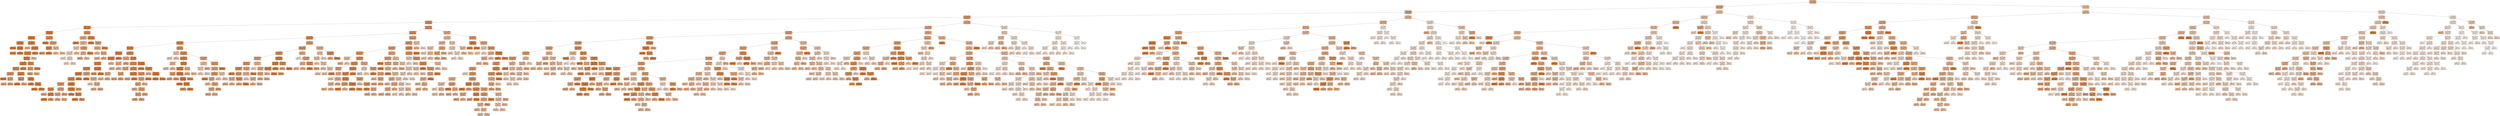digraph Tree {
node [shape=box, style="filled, rounded", color="black", fontname=helvetica] ;
edge [fontname=helvetica] ;
0 [label="X[0] <= 0.002\nmse = 59291.543\nsamples = 1470\nvalue = 794.387", fillcolor="#f0b58a"] ;
1 [label="X[2] <= 0.008\nmse = 57271.235\nsamples = 1089\nvalue = 835.01", fillcolor="#eeae7f"] ;
0 -> 1 [labeldistance=2.5, labelangle=45, headlabel="True"] ;
2 [label="X[3] <= 0.0\nmse = 52371.744\nsamples = 932\nvalue = 866.08", fillcolor="#eda877"] ;
1 -> 2 ;
3 [label="X[1] <= 0.018\nmse = 45594.786\nsamples = 753\nvalue = 900.345", fillcolor="#eca26d"] ;
2 -> 3 ;
4 [label="X[3] <= 0.0\nmse = 31183.658\nsamples = 403\nvalue = 971.953", fillcolor="#e9965a"] ;
3 -> 4 ;
5 [label="X[0] <= 0.002\nmse = 17481.401\nsamples = 117\nvalue = 1038.017", fillcolor="#e78b48"] ;
4 -> 5 ;
6 [label="X[1] <= 0.013\nmse = 8402.474\nsamples = 93\nvalue = 1062.387", fillcolor="#e68641"] ;
5 -> 6 ;
7 [label="X[0] <= 0.001\nmse = 5886.234\nsamples = 86\nvalue = 1070.698", fillcolor="#e6853f"] ;
6 -> 7 ;
8 [label="X[3] <= 0.0\nmse = 3.182\nsamples = 37\nvalue = 1092.703", fillcolor="#e58139"] ;
7 -> 8 ;
9 [label="mse = 0.0\nsamples = 32\nvalue = 1093.0", fillcolor="#e58139"] ;
8 -> 9 ;
10 [label="X[3] <= 0.0\nmse = 19.36\nsamples = 5\nvalue = 1090.8", fillcolor="#e5813a"] ;
8 -> 10 ;
11 [label="mse = 0.0\nsamples = 1\nvalue = 1082.0", fillcolor="#e5833c"] ;
10 -> 11 ;
12 [label="mse = 0.0\nsamples = 4\nvalue = 1093.0", fillcolor="#e58139"] ;
10 -> 12 ;
13 [label="X[0] <= 0.001\nmse = 9686.81\nsamples = 49\nvalue = 1054.082", fillcolor="#e68844"] ;
7 -> 13 ;
14 [label="mse = 0.0\nsamples = 1\nvalue = 772.0", fillcolor="#f0b990"] ;
13 -> 14 ;
15 [label="X[0] <= 0.002\nmse = 8196.373\nsamples = 48\nvalue = 1059.958", fillcolor="#e68742"] ;
13 -> 15 ;
16 [label="X[0] <= 0.002\nmse = 11764.135\nsamples = 31\nvalue = 1041.839", fillcolor="#e78a47"] ;
15 -> 16 ;
17 [label="X[0] <= 0.002\nmse = 8012.707\nsamples = 30\nvalue = 1053.4", fillcolor="#e68844"] ;
16 -> 17 ;
18 [label="X[0] <= 0.002\nmse = 6329.917\nsamples = 26\nvalue = 1064.077", fillcolor="#e68641"] ;
17 -> 18 ;
19 [label="X[3] <= 0.0\nmse = 12977.76\nsamples = 10\nvalue = 1017.8", fillcolor="#e88e4d"] ;
18 -> 19 ;
20 [label="X[3] <= 0.0\nmse = 12971.556\nsamples = 3\nvalue = 934.333", fillcolor="#eb9c64"] ;
19 -> 20 ;
21 [label="mse = 0.0\nsamples = 1\nvalue = 1093.0", fillcolor="#e58139"] ;
20 -> 21 ;
22 [label="X[0] <= 0.002\nmse = 576.0\nsamples = 2\nvalue = 855.0", fillcolor="#eeaa7a"] ;
20 -> 22 ;
23 [label="mse = 0.0\nsamples = 1\nvalue = 831.0", fillcolor="#eeae80"] ;
22 -> 23 ;
24 [label="mse = 0.0\nsamples = 1\nvalue = 879.0", fillcolor="#eda673"] ;
22 -> 24 ;
25 [label="X[0] <= 0.001\nmse = 8715.102\nsamples = 7\nvalue = 1053.571", fillcolor="#e68844"] ;
19 -> 25 ;
26 [label="X[0] <= 0.001\nmse = 17956.0\nsamples = 2\nvalue = 959.0", fillcolor="#ea985d"] ;
25 -> 26 ;
27 [label="mse = 0.0\nsamples = 1\nvalue = 1093.0", fillcolor="#e58139"] ;
26 -> 27 ;
28 [label="mse = 0.0\nsamples = 1\nvalue = 825.0", fillcolor="#efaf82"] ;
26 -> 28 ;
29 [label="X[3] <= 0.0\nmse = 10.24\nsamples = 5\nvalue = 1091.4", fillcolor="#e58139"] ;
25 -> 29 ;
30 [label="mse = 0.0\nsamples = 3\nvalue = 1093.0", fillcolor="#e58139"] ;
29 -> 30 ;
31 [label="X[3] <= 0.0\nmse = 16.0\nsamples = 2\nvalue = 1089.0", fillcolor="#e5823a"] ;
29 -> 31 ;
32 [label="mse = 0.0\nsamples = 1\nvalue = 1085.0", fillcolor="#e5823b"] ;
31 -> 32 ;
33 [label="mse = 0.0\nsamples = 1\nvalue = 1093.0", fillcolor="#e58139"] ;
31 -> 33 ;
34 [label="mse = 0.0\nsamples = 16\nvalue = 1093.0", fillcolor="#e58139"] ;
18 -> 34 ;
35 [label="X[3] <= 0.0\nmse = 13393.5\nsamples = 4\nvalue = 984.0", fillcolor="#e99457"] ;
17 -> 35 ;
36 [label="X[3] <= 0.0\nmse = 3025.0\nsamples = 2\nvalue = 875.0", fillcolor="#eda774"] ;
35 -> 36 ;
37 [label="mse = 0.0\nsamples = 1\nvalue = 930.0", fillcolor="#eb9d65"] ;
36 -> 37 ;
38 [label="mse = 0.0\nsamples = 1\nvalue = 820.0", fillcolor="#efb083"] ;
36 -> 38 ;
39 [label="mse = 0.0\nsamples = 2\nvalue = 1093.0", fillcolor="#e58139"] ;
35 -> 39 ;
40 [label="mse = 0.0\nsamples = 1\nvalue = 695.0", fillcolor="#f3c6a5"] ;
16 -> 40 ;
41 [label="mse = 0.0\nsamples = 17\nvalue = 1093.0", fillcolor="#e58139"] ;
15 -> 41 ;
42 [label="X[2] <= 0.002\nmse = 28043.061\nsamples = 7\nvalue = 960.286", fillcolor="#ea985d"] ;
6 -> 42 ;
43 [label="mse = 0.0\nsamples = 3\nvalue = 1093.0", fillcolor="#e58139"] ;
42 -> 43 ;
44 [label="X[3] <= 0.0\nmse = 25958.188\nsamples = 4\nvalue = 860.75", fillcolor="#eda978"] ;
42 -> 44 ;
45 [label="X[2] <= 0.005\nmse = 6724.0\nsamples = 2\nvalue = 1011.0", fillcolor="#e88f4f"] ;
44 -> 45 ;
46 [label="mse = 0.0\nsamples = 1\nvalue = 929.0", fillcolor="#eb9d66"] ;
45 -> 46 ;
47 [label="mse = 0.0\nsamples = 1\nvalue = 1093.0", fillcolor="#e58139"] ;
45 -> 47 ;
48 [label="X[0] <= 0.002\nmse = 42.25\nsamples = 2\nvalue = 710.5", fillcolor="#f3c3a1"] ;
44 -> 48 ;
49 [label="mse = 0.0\nsamples = 1\nvalue = 717.0", fillcolor="#f2c29f"] ;
48 -> 49 ;
50 [label="mse = 0.0\nsamples = 1\nvalue = 704.0", fillcolor="#f3c4a3"] ;
48 -> 50 ;
51 [label="X[2] <= 0.0\nmse = 41443.16\nsamples = 24\nvalue = 943.583", fillcolor="#ea9b62"] ;
5 -> 51 ;
52 [label="X[2] <= 0.0\nmse = 50075.333\nsamples = 9\nvalue = 800.333", fillcolor="#efb489"] ;
51 -> 52 ;
53 [label="mse = 0.0\nsamples = 2\nvalue = 1093.0", fillcolor="#e58139"] ;
52 -> 53 ;
54 [label="X[2] <= 0.0\nmse = 32917.918\nsamples = 7\nvalue = 716.714", fillcolor="#f2c29f"] ;
52 -> 54 ;
55 [label="X[0] <= 0.002\nmse = 3304.25\nsamples = 4\nvalue = 595.5", fillcolor="#f7d7c0"] ;
54 -> 55 ;
56 [label="X[0] <= 0.002\nmse = 266.889\nsamples = 3\nvalue = 563.333", fillcolor="#f8ddc9"] ;
55 -> 56 ;
57 [label="mse = 0.0\nsamples = 1\nvalue = 543.0", fillcolor="#f9e0cf"] ;
56 -> 57 ;
58 [label="X[3] <= 0.0\nmse = 90.25\nsamples = 2\nvalue = 573.5", fillcolor="#f8dbc6"] ;
56 -> 58 ;
59 [label="mse = 0.0\nsamples = 1\nvalue = 564.0", fillcolor="#f8ddc9"] ;
58 -> 59 ;
60 [label="mse = 0.0\nsamples = 1\nvalue = 583.0", fillcolor="#f7d9c4"] ;
58 -> 60 ;
61 [label="mse = 0.0\nsamples = 1\nvalue = 692.0", fillcolor="#f3c6a6"] ;
55 -> 61 ;
62 [label="X[3] <= 0.0\nmse = 26691.556\nsamples = 3\nvalue = 878.333", fillcolor="#eda673"] ;
54 -> 62 ;
63 [label="X[2] <= 0.0\nmse = 5476.0\nsamples = 2\nvalue = 771.0", fillcolor="#f1b991"] ;
62 -> 63 ;
64 [label="mse = 0.0\nsamples = 1\nvalue = 845.0", fillcolor="#eeac7d"] ;
63 -> 64 ;
65 [label="mse = 0.0\nsamples = 1\nvalue = 697.0", fillcolor="#f3c6a5"] ;
63 -> 65 ;
66 [label="mse = 0.0\nsamples = 1\nvalue = 1093.0", fillcolor="#e58139"] ;
62 -> 66 ;
67 [label="X[3] <= 0.0\nmse = 16564.116\nsamples = 15\nvalue = 1029.533", fillcolor="#e78c4a"] ;
51 -> 67 ;
68 [label="mse = 0.0\nsamples = 11\nvalue = 1093.0", fillcolor="#e58139"] ;
67 -> 68 ;
69 [label="X[0] <= 0.002\nmse = 20576.5\nsamples = 4\nvalue = 855.0", fillcolor="#eeaa7a"] ;
67 -> 69 ;
70 [label="X[3] <= 0.0\nmse = 2260.222\nsamples = 3\nvalue = 775.667", fillcolor="#f0b88f"] ;
69 -> 70 ;
71 [label="mse = 0.0\nsamples = 1\nvalue = 710.0", fillcolor="#f3c3a1"] ;
70 -> 71 ;
72 [label="X[3] <= 0.0\nmse = 156.25\nsamples = 2\nvalue = 808.5", fillcolor="#efb286"] ;
70 -> 72 ;
73 [label="mse = 0.0\nsamples = 1\nvalue = 796.0", fillcolor="#f0b48a"] ;
72 -> 73 ;
74 [label="mse = 0.0\nsamples = 1\nvalue = 821.0", fillcolor="#efb083"] ;
72 -> 74 ;
75 [label="mse = 0.0\nsamples = 1\nvalue = 1093.0", fillcolor="#e58139"] ;
69 -> 75 ;
76 [label="X[0] <= 0.002\nmse = 34273.236\nsamples = 286\nvalue = 944.927", fillcolor="#ea9b61"] ;
4 -> 76 ;
77 [label="X[3] <= 0.0\nmse = 32028.767\nsamples = 264\nvalue = 957.133", fillcolor="#ea995e"] ;
76 -> 77 ;
78 [label="X[2] <= 0.006\nmse = 26351.015\nsamples = 183\nvalue = 980.847", fillcolor="#e99458"] ;
77 -> 78 ;
79 [label="X[0] <= 0.002\nmse = 20784.87\nsamples = 143\nvalue = 1003.727", fillcolor="#e89051"] ;
78 -> 79 ;
80 [label="X[2] <= 0.004\nmse = 14071.18\nsamples = 100\nvalue = 1025.8", fillcolor="#e78d4b"] ;
79 -> 80 ;
81 [label="X[0] <= 0.001\nmse = 11509.668\nsamples = 62\nvalue = 1044.532", fillcolor="#e78946"] ;
80 -> 81 ;
82 [label="X[0] <= 0.001\nmse = 12997.494\nsamples = 53\nvalue = 1036.302", fillcolor="#e78b48"] ;
81 -> 82 ;
83 [label="X[1] <= 0.015\nmse = 11572.763\nsamples = 52\nvalue = 1041.923", fillcolor="#e78a47"] ;
82 -> 83 ;
84 [label="X[1] <= 0.014\nmse = 14518.206\nsamples = 38\nvalue = 1026.711", fillcolor="#e78c4b"] ;
83 -> 84 ;
85 [label="X[2] <= 0.003\nmse = 8054.533\nsamples = 34\nvalue = 1049.235", fillcolor="#e78945"] ;
84 -> 85 ;
86 [label="X[1] <= 0.007\nmse = 11707.479\nsamples = 19\nvalue = 1014.684", fillcolor="#e88f4e"] ;
85 -> 86 ;
87 [label="X[0] <= 0.001\nmse = 12966.204\nsamples = 7\nvalue = 924.714", fillcolor="#eb9e67"] ;
86 -> 87 ;
88 [label="X[3] <= 0.0\nmse = 10612.5\nsamples = 4\nvalue = 993.0", fillcolor="#e99254"] ;
87 -> 88 ;
89 [label="mse = 0.0\nsamples = 1\nvalue = 858.0", fillcolor="#edaa79"] ;
88 -> 89 ;
90 [label="X[1] <= 0.005\nmse = 6050.0\nsamples = 3\nvalue = 1038.0", fillcolor="#e78b48"] ;
88 -> 90 ;
91 [label="mse = 0.0\nsamples = 2\nvalue = 1093.0", fillcolor="#e58139"] ;
90 -> 91 ;
92 [label="mse = 0.0\nsamples = 1\nvalue = 928.0", fillcolor="#eb9e66"] ;
90 -> 92 ;
93 [label="X[0] <= 0.001\nmse = 1597.556\nsamples = 3\nvalue = 833.667", fillcolor="#eeae80"] ;
87 -> 93 ;
94 [label="X[1] <= 0.005\nmse = 342.25\nsamples = 2\nvalue = 807.5", fillcolor="#efb287"] ;
93 -> 94 ;
95 [label="mse = 0.0\nsamples = 1\nvalue = 826.0", fillcolor="#efaf82"] ;
94 -> 95 ;
96 [label="mse = 0.0\nsamples = 1\nvalue = 789.0", fillcolor="#f0b68c"] ;
94 -> 96 ;
97 [label="mse = 0.0\nsamples = 1\nvalue = 886.0", fillcolor="#eca571"] ;
93 -> 97 ;
98 [label="X[2] <= 0.003\nmse = 3496.972\nsamples = 12\nvalue = 1067.167", fillcolor="#e68540"] ;
86 -> 98 ;
99 [label="X[1] <= 0.013\nmse = 1270.744\nsamples = 11\nvalue = 1081.727", fillcolor="#e5833c"] ;
98 -> 99 ;
100 [label="mse = 0.0\nsamples = 9\nvalue = 1093.0", fillcolor="#e58139"] ;
99 -> 100 ;
101 [label="X[2] <= 0.002\nmse = 3844.0\nsamples = 2\nvalue = 1031.0", fillcolor="#e78c4a"] ;
99 -> 101 ;
102 [label="mse = 0.0\nsamples = 1\nvalue = 1093.0", fillcolor="#e58139"] ;
101 -> 102 ;
103 [label="mse = 0.0\nsamples = 1\nvalue = 969.0", fillcolor="#e9965b"] ;
101 -> 103 ;
104 [label="mse = 0.0\nsamples = 1\nvalue = 907.0", fillcolor="#eca16c"] ;
98 -> 104 ;
105 [label="mse = 0.0\nsamples = 15\nvalue = 1093.0", fillcolor="#e58139"] ;
85 -> 105 ;
106 [label="X[2] <= 0.002\nmse = 28489.688\nsamples = 4\nvalue = 835.25", fillcolor="#eeae7f"] ;
84 -> 106 ;
107 [label="mse = 0.0\nsamples = 1\nvalue = 1093.0", fillcolor="#e58139"] ;
106 -> 107 ;
108 [label="X[2] <= 0.003\nmse = 8459.556\nsamples = 3\nvalue = 749.333", fillcolor="#f1bd97"] ;
106 -> 108 ;
109 [label="mse = 0.0\nsamples = 1\nvalue = 622.0", fillcolor="#f6d3b9"] ;
108 -> 109 ;
110 [label="X[0] <= 0.001\nmse = 529.0\nsamples = 2\nvalue = 813.0", fillcolor="#efb285"] ;
108 -> 110 ;
111 [label="mse = 0.0\nsamples = 1\nvalue = 790.0", fillcolor="#f0b68c"] ;
110 -> 111 ;
112 [label="mse = 0.0\nsamples = 1\nvalue = 836.0", fillcolor="#eeae7f"] ;
110 -> 112 ;
113 [label="X[2] <= 0.001\nmse = 1244.883\nsamples = 14\nvalue = 1083.214", fillcolor="#e5833c"] ;
83 -> 113 ;
114 [label="mse = 0.0\nsamples = 1\nvalue = 956.0", fillcolor="#ea995e"] ;
113 -> 114 ;
115 [label="mse = 0.0\nsamples = 13\nvalue = 1093.0", fillcolor="#e58139"] ;
113 -> 115 ;
116 [label="mse = 0.0\nsamples = 1\nvalue = 744.0", fillcolor="#f1bd98"] ;
82 -> 116 ;
117 [label="mse = 0.0\nsamples = 9\nvalue = 1093.0", fillcolor="#e58139"] ;
81 -> 117 ;
118 [label="X[0] <= 0.0\nmse = 16743.865\nsamples = 38\nvalue = 995.237", fillcolor="#e89254"] ;
80 -> 118 ;
119 [label="X[3] <= 0.0\nmse = 1489.556\nsamples = 3\nvalue = 799.667", fillcolor="#efb489"] ;
118 -> 119 ;
120 [label="X[1] <= 0.012\nmse = 20.25\nsamples = 2\nvalue = 772.5", fillcolor="#f0b990"] ;
119 -> 120 ;
121 [label="mse = 0.0\nsamples = 1\nvalue = 768.0", fillcolor="#f1b992"] ;
120 -> 121 ;
122 [label="mse = 0.0\nsamples = 1\nvalue = 777.0", fillcolor="#f0b88f"] ;
120 -> 122 ;
123 [label="mse = 0.0\nsamples = 1\nvalue = 854.0", fillcolor="#eeaa7a"] ;
119 -> 123 ;
124 [label="X[2] <= 0.005\nmse = 14492.0\nsamples = 35\nvalue = 1012.0", fillcolor="#e88f4f"] ;
118 -> 124 ;
125 [label="X[1] <= 0.007\nmse = 16141.183\nsamples = 17\nvalue = 945.588", fillcolor="#ea9b61"] ;
124 -> 125 ;
126 [label="X[2] <= 0.005\nmse = 1764.75\nsamples = 4\nvalue = 833.5", fillcolor="#eeae80"] ;
125 -> 126 ;
127 [label="X[1] <= 0.005\nmse = 484.0\nsamples = 2\nvalue = 795.0", fillcolor="#f0b58a"] ;
126 -> 127 ;
128 [label="mse = 0.0\nsamples = 1\nvalue = 773.0", fillcolor="#f0b890"] ;
127 -> 128 ;
129 [label="mse = 0.0\nsamples = 1\nvalue = 817.0", fillcolor="#efb184"] ;
127 -> 129 ;
130 [label="X[0] <= 0.001\nmse = 81.0\nsamples = 2\nvalue = 872.0", fillcolor="#eda775"] ;
126 -> 130 ;
131 [label="mse = 0.0\nsamples = 1\nvalue = 863.0", fillcolor="#eda978"] ;
130 -> 131 ;
132 [label="mse = 0.0\nsamples = 1\nvalue = 881.0", fillcolor="#eda673"] ;
130 -> 132 ;
133 [label="X[1] <= 0.01\nmse = 15509.456\nsamples = 13\nvalue = 980.077", fillcolor="#e99558"] ;
125 -> 133 ;
134 [label="X[0] <= 0.001\nmse = 6968.889\nsamples = 6\nvalue = 1055.667", fillcolor="#e68743"] ;
133 -> 134 ;
135 [label="mse = 0.0\nsamples = 1\nvalue = 869.0", fillcolor="#eda876"] ;
134 -> 135 ;
136 [label="mse = 0.0\nsamples = 5\nvalue = 1093.0", fillcolor="#e58139"] ;
134 -> 136 ;
137 [label="X[2] <= 0.005\nmse = 13734.49\nsamples = 7\nvalue = 915.286", fillcolor="#eba069"] ;
133 -> 137 ;
138 [label="X[0] <= 0.001\nmse = 1542.16\nsamples = 5\nvalue = 844.2", fillcolor="#eeac7d"] ;
137 -> 138 ;
139 [label="X[3] <= 0.0\nmse = 343.5\nsamples = 4\nvalue = 862.0", fillcolor="#eda978"] ;
138 -> 139 ;
140 [label="mse = 0.0\nsamples = 1\nvalue = 830.0", fillcolor="#eeaf81"] ;
139 -> 140 ;
141 [label="X[3] <= 0.0\nmse = 2.889\nsamples = 3\nvalue = 872.667", fillcolor="#eda775"] ;
139 -> 141 ;
142 [label="X[2] <= 0.004\nmse = 0.25\nsamples = 2\nvalue = 871.5", fillcolor="#eda775"] ;
141 -> 142 ;
143 [label="mse = 0.0\nsamples = 1\nvalue = 872.0", fillcolor="#eda775"] ;
142 -> 143 ;
144 [label="mse = 0.0\nsamples = 1\nvalue = 871.0", fillcolor="#eda775"] ;
142 -> 144 ;
145 [label="mse = 0.0\nsamples = 1\nvalue = 875.0", fillcolor="#eda774"] ;
141 -> 145 ;
146 [label="mse = 0.0\nsamples = 1\nvalue = 773.0", fillcolor="#f0b890"] ;
138 -> 146 ;
147 [label="mse = 0.0\nsamples = 2\nvalue = 1093.0", fillcolor="#e58139"] ;
137 -> 147 ;
148 [label="X[1] <= 0.011\nmse = 4834.867\nsamples = 18\nvalue = 1074.722", fillcolor="#e6843e"] ;
124 -> 148 ;
149 [label="mse = 0.0\nsamples = 11\nvalue = 1093.0", fillcolor="#e58139"] ;
148 -> 149 ;
150 [label="X[1] <= 0.013\nmse = 11082.571\nsamples = 7\nvalue = 1046.0", fillcolor="#e78946"] ;
148 -> 150 ;
151 [label="mse = 0.0\nsamples = 1\nvalue = 789.0", fillcolor="#f0b68c"] ;
150 -> 151 ;
152 [label="X[3] <= 0.0\nmse = 86.806\nsamples = 6\nvalue = 1088.833", fillcolor="#e5823a"] ;
150 -> 152 ;
153 [label="mse = 0.0\nsamples = 5\nvalue = 1093.0", fillcolor="#e58139"] ;
152 -> 153 ;
154 [label="mse = 0.0\nsamples = 1\nvalue = 1068.0", fillcolor="#e68540"] ;
152 -> 154 ;
155 [label="X[3] <= 0.0\nmse = 32630.1\nsamples = 43\nvalue = 952.395", fillcolor="#ea995f"] ;
79 -> 155 ;
156 [label="X[2] <= 0.003\nmse = 210.25\nsamples = 2\nvalue = 631.5", fillcolor="#f6d1b7"] ;
155 -> 156 ;
157 [label="mse = 0.0\nsamples = 1\nvalue = 617.0", fillcolor="#f6d3bb"] ;
156 -> 157 ;
158 [label="mse = 0.0\nsamples = 1\nvalue = 646.0", fillcolor="#f5ceb3"] ;
156 -> 158 ;
159 [label="X[1] <= 0.013\nmse = 28943.412\nsamples = 41\nvalue = 968.049", fillcolor="#e9975b"] ;
155 -> 159 ;
160 [label="X[1] <= 0.003\nmse = 15816.933\nsamples = 27\nvalue = 1022.741", fillcolor="#e88d4c"] ;
159 -> 160 ;
161 [label="X[0] <= 0.002\nmse = 6.25\nsamples = 2\nvalue = 734.5", fillcolor="#f2bf9b"] ;
160 -> 161 ;
162 [label="mse = 0.0\nsamples = 1\nvalue = 737.0", fillcolor="#f2bf9a"] ;
161 -> 162 ;
163 [label="mse = 0.0\nsamples = 1\nvalue = 732.0", fillcolor="#f2c09b"] ;
161 -> 163 ;
164 [label="X[2] <= 0.006\nmse = 9903.44\nsamples = 25\nvalue = 1045.8", fillcolor="#e78946"] ;
160 -> 164 ;
165 [label="X[0] <= 0.002\nmse = 3278.302\nsamples = 23\nvalue = 1069.957", fillcolor="#e6853f"] ;
164 -> 165 ;
166 [label="X[1] <= 0.01\nmse = 841.0\nsamples = 2\nvalue = 899.0", fillcolor="#eca36e"] ;
165 -> 166 ;
167 [label="mse = 0.0\nsamples = 1\nvalue = 870.0", fillcolor="#eda876"] ;
166 -> 167 ;
168 [label="mse = 0.0\nsamples = 1\nvalue = 928.0", fillcolor="#eb9e66"] ;
166 -> 168 ;
169 [label="X[1] <= 0.013\nmse = 461.896\nsamples = 21\nvalue = 1086.238", fillcolor="#e5823b"] ;
165 -> 169 ;
170 [label="X[0] <= 0.002\nmse = 367.84\nsamples = 20\nvalue = 1088.6", fillcolor="#e5823a"] ;
169 -> 170 ;
171 [label="mse = 0.0\nsamples = 15\nvalue = 1093.0", fillcolor="#e58139"] ;
170 -> 171 ;
172 [label="X[0] <= 0.002\nmse = 1239.04\nsamples = 5\nvalue = 1075.4", fillcolor="#e6843e"] ;
170 -> 172 ;
173 [label="mse = 0.0\nsamples = 1\nvalue = 1005.0", fillcolor="#e89051"] ;
172 -> 173 ;
174 [label="mse = 0.0\nsamples = 4\nvalue = 1093.0", fillcolor="#e58139"] ;
172 -> 174 ;
175 [label="mse = 0.0\nsamples = 1\nvalue = 1039.0", fillcolor="#e78a48"] ;
169 -> 175 ;
176 [label="X[3] <= 0.0\nmse = 2209.0\nsamples = 2\nvalue = 768.0", fillcolor="#f1b992"] ;
164 -> 176 ;
177 [label="mse = 0.0\nsamples = 1\nvalue = 815.0", fillcolor="#efb185"] ;
176 -> 177 ;
178 [label="mse = 0.0\nsamples = 1\nvalue = 721.0", fillcolor="#f2c19e"] ;
176 -> 178 ;
179 [label="X[2] <= 0.003\nmse = 37364.531\nsamples = 14\nvalue = 862.571", fillcolor="#eda978"] ;
159 -> 179 ;
180 [label="X[3] <= 0.0\nmse = 10480.889\nsamples = 3\nvalue = 667.333", fillcolor="#f4cbad"] ;
179 -> 180 ;
181 [label="X[1] <= 0.015\nmse = 25.0\nsamples = 2\nvalue = 595.0", fillcolor="#f7d7c1"] ;
180 -> 181 ;
182 [label="mse = 0.0\nsamples = 1\nvalue = 590.0", fillcolor="#f7d8c2"] ;
181 -> 182 ;
183 [label="mse = 0.0\nsamples = 1\nvalue = 600.0", fillcolor="#f7d6bf"] ;
181 -> 183 ;
184 [label="mse = 0.0\nsamples = 1\nvalue = 812.0", fillcolor="#efb286"] ;
180 -> 184 ;
185 [label="X[1] <= 0.016\nmse = 31465.421\nsamples = 11\nvalue = 915.818", fillcolor="#eba069"] ;
179 -> 185 ;
186 [label="X[1] <= 0.016\nmse = 27077.734\nsamples = 8\nvalue = 849.375", fillcolor="#eeab7b"] ;
185 -> 186 ;
187 [label="X[3] <= 0.0\nmse = 18501.222\nsamples = 6\nvalue = 915.667", fillcolor="#eba069"] ;
186 -> 187 ;
188 [label="mse = 0.0\nsamples = 2\nvalue = 1093.0", fillcolor="#e58139"] ;
187 -> 188 ;
189 [label="X[3] <= 0.0\nmse = 4166.5\nsamples = 4\nvalue = 827.0", fillcolor="#efaf81"] ;
187 -> 189 ;
190 [label="mse = 0.0\nsamples = 1\nvalue = 723.0", fillcolor="#f2c19e"] ;
189 -> 190 ;
191 [label="X[3] <= 0.0\nmse = 748.222\nsamples = 3\nvalue = 861.667", fillcolor="#eda978"] ;
189 -> 191 ;
192 [label="X[1] <= 0.015\nmse = 132.25\nsamples = 2\nvalue = 843.5", fillcolor="#eeac7d"] ;
191 -> 192 ;
193 [label="mse = 0.0\nsamples = 1\nvalue = 855.0", fillcolor="#eeaa7a"] ;
192 -> 193 ;
194 [label="mse = 0.0\nsamples = 1\nvalue = 832.0", fillcolor="#eeae80"] ;
192 -> 194 ;
195 [label="mse = 0.0\nsamples = 1\nvalue = 898.0", fillcolor="#eca36e"] ;
191 -> 195 ;
196 [label="X[1] <= 0.016\nmse = 72.25\nsamples = 2\nvalue = 650.5", fillcolor="#f5ceb2"] ;
186 -> 196 ;
197 [label="mse = 0.0\nsamples = 1\nvalue = 642.0", fillcolor="#f5cfb4"] ;
196 -> 197 ;
198 [label="mse = 0.0\nsamples = 1\nvalue = 659.0", fillcolor="#f5ccaf"] ;
196 -> 198 ;
199 [label="mse = 0.0\nsamples = 3\nvalue = 1093.0", fillcolor="#e58139"] ;
185 -> 199 ;
200 [label="X[3] <= 0.0\nmse = 37687.698\nsamples = 40\nvalue = 899.05", fillcolor="#eca36e"] ;
78 -> 200 ;
201 [label="X[0] <= 0.002\nmse = 33123.679\nsamples = 32\nvalue = 929.406", fillcolor="#eb9d66"] ;
200 -> 201 ;
202 [label="X[2] <= 0.007\nmse = 28034.765\nsamples = 27\nvalue = 954.889", fillcolor="#ea995f"] ;
201 -> 202 ;
203 [label="X[2] <= 0.007\nmse = 29945.129\nsamples = 15\nvalue = 870.933", fillcolor="#eda775"] ;
202 -> 203 ;
204 [label="X[0] <= 0.001\nmse = 28987.702\nsamples = 11\nvalue = 917.545", fillcolor="#eb9f69"] ;
203 -> 204 ;
205 [label="X[3] <= 0.0\nmse = 19802.571\nsamples = 7\nvalue = 973.0", fillcolor="#e9965a"] ;
204 -> 205 ;
206 [label="mse = 0.0\nsamples = 3\nvalue = 1093.0", fillcolor="#e58139"] ;
205 -> 206 ;
207 [label="X[3] <= 0.0\nmse = 15754.5\nsamples = 4\nvalue = 883.0", fillcolor="#eda572"] ;
205 -> 207 ;
208 [label="X[0] <= 0.001\nmse = 1190.25\nsamples = 2\nvalue = 795.5", fillcolor="#f0b58a"] ;
207 -> 208 ;
209 [label="mse = 0.0\nsamples = 1\nvalue = 830.0", fillcolor="#eeaf81"] ;
208 -> 209 ;
210 [label="mse = 0.0\nsamples = 1\nvalue = 761.0", fillcolor="#f1bb93"] ;
208 -> 210 ;
211 [label="X[1] <= 0.013\nmse = 15006.25\nsamples = 2\nvalue = 970.5", fillcolor="#e9965a"] ;
207 -> 211 ;
212 [label="mse = 0.0\nsamples = 1\nvalue = 848.0", fillcolor="#eeab7c"] ;
211 -> 212 ;
213 [label="mse = 0.0\nsamples = 1\nvalue = 1093.0", fillcolor="#e58139"] ;
211 -> 213 ;
214 [label="X[0] <= 0.002\nmse = 30262.25\nsamples = 4\nvalue = 820.5", fillcolor="#efb083"] ;
204 -> 214 ;
215 [label="X[0] <= 0.001\nmse = 7346.889\nsamples = 3\nvalue = 729.667", fillcolor="#f2c09c"] ;
214 -> 215 ;
216 [label="mse = 0.0\nsamples = 1\nvalue = 609.0", fillcolor="#f6d5bd"] ;
215 -> 216 ;
217 [label="X[1] <= 0.008\nmse = 100.0\nsamples = 2\nvalue = 790.0", fillcolor="#f0b68c"] ;
215 -> 217 ;
218 [label="mse = 0.0\nsamples = 1\nvalue = 780.0", fillcolor="#f0b78e"] ;
217 -> 218 ;
219 [label="mse = 0.0\nsamples = 1\nvalue = 800.0", fillcolor="#efb489"] ;
217 -> 219 ;
220 [label="mse = 0.0\nsamples = 1\nvalue = 1093.0", fillcolor="#e58139"] ;
214 -> 220 ;
221 [label="X[2] <= 0.007\nmse = 10172.188\nsamples = 4\nvalue = 742.75", fillcolor="#f2be98"] ;
203 -> 221 ;
222 [label="mse = 0.0\nsamples = 1\nvalue = 571.0", fillcolor="#f8dbc7"] ;
221 -> 222 ;
223 [label="X[1] <= 0.009\nmse = 452.667\nsamples = 3\nvalue = 800.0", fillcolor="#efb489"] ;
221 -> 223 ;
224 [label="X[0] <= 0.001\nmse = 132.25\nsamples = 2\nvalue = 813.5", fillcolor="#efb185"] ;
223 -> 224 ;
225 [label="mse = 0.0\nsamples = 1\nvalue = 825.0", fillcolor="#efaf82"] ;
224 -> 225 ;
226 [label="mse = 0.0\nsamples = 1\nvalue = 802.0", fillcolor="#efb388"] ;
224 -> 226 ;
227 [label="mse = 0.0\nsamples = 1\nvalue = 773.0", fillcolor="#f0b890"] ;
223 -> 227 ;
228 [label="X[1] <= 0.017\nmse = 5822.806\nsamples = 12\nvalue = 1059.833", fillcolor="#e68742"] ;
202 -> 228 ;
229 [label="X[1] <= 0.008\nmse = 2162.25\nsamples = 10\nvalue = 1077.5", fillcolor="#e6843d"] ;
228 -> 229 ;
230 [label="X[1] <= 0.007\nmse = 5338.889\nsamples = 3\nvalue = 1041.333", fillcolor="#e78a47"] ;
229 -> 230 ;
231 [label="mse = 0.0\nsamples = 2\nvalue = 1093.0", fillcolor="#e58139"] ;
230 -> 231 ;
232 [label="mse = 0.0\nsamples = 1\nvalue = 938.0", fillcolor="#eb9c63"] ;
230 -> 232 ;
233 [label="mse = 0.0\nsamples = 7\nvalue = 1093.0", fillcolor="#e58139"] ;
229 -> 233 ;
234 [label="X[1] <= 0.017\nmse = 14762.25\nsamples = 2\nvalue = 971.5", fillcolor="#e9965a"] ;
228 -> 234 ;
235 [label="mse = 0.0\nsamples = 1\nvalue = 850.0", fillcolor="#eeab7b"] ;
234 -> 235 ;
236 [label="mse = 0.0\nsamples = 1\nvalue = 1093.0", fillcolor="#e58139"] ;
234 -> 236 ;
237 [label="X[3] <= 0.0\nmse = 38161.76\nsamples = 5\nvalue = 791.8", fillcolor="#f0b58b"] ;
201 -> 237 ;
238 [label="mse = 0.0\nsamples = 1\nvalue = 492.0", fillcolor="#fae9dd"] ;
237 -> 238 ;
239 [label="X[1] <= 0.008\nmse = 19614.688\nsamples = 4\nvalue = 866.75", fillcolor="#eda877"] ;
237 -> 239 ;
240 [label="X[3] <= 0.0\nmse = 196.0\nsamples = 2\nvalue = 750.0", fillcolor="#f1bc96"] ;
239 -> 240 ;
241 [label="mse = 0.0\nsamples = 1\nvalue = 736.0", fillcolor="#f2bf9a"] ;
240 -> 241 ;
242 [label="mse = 0.0\nsamples = 1\nvalue = 764.0", fillcolor="#f1ba93"] ;
240 -> 242 ;
243 [label="X[2] <= 0.007\nmse = 11772.25\nsamples = 2\nvalue = 983.5", fillcolor="#e99457"] ;
239 -> 243 ;
244 [label="mse = 0.0\nsamples = 1\nvalue = 1092.0", fillcolor="#e58139"] ;
243 -> 244 ;
245 [label="mse = 0.0\nsamples = 1\nvalue = 875.0", fillcolor="#eda774"] ;
243 -> 245 ;
246 [label="X[0] <= 0.002\nmse = 37513.734\nsamples = 8\nvalue = 777.625", fillcolor="#f0b88f"] ;
200 -> 246 ;
247 [label="X[2] <= 0.007\nmse = 2438.4\nsamples = 5\nvalue = 645.0", fillcolor="#f5cfb3"] ;
246 -> 247 ;
248 [label="X[2] <= 0.007\nmse = 1686.75\nsamples = 4\nvalue = 661.5", fillcolor="#f4ccaf"] ;
247 -> 248 ;
249 [label="mse = 0.0\nsamples = 1\nvalue = 594.0", fillcolor="#f7d7c1"] ;
248 -> 249 ;
250 [label="X[0] <= 0.001\nmse = 224.0\nsamples = 3\nvalue = 684.0", fillcolor="#f4c8a8"] ;
248 -> 250 ;
251 [label="mse = 0.0\nsamples = 1\nvalue = 704.0", fillcolor="#f3c4a3"] ;
250 -> 251 ;
252 [label="X[2] <= 0.007\nmse = 36.0\nsamples = 2\nvalue = 674.0", fillcolor="#f4caab"] ;
250 -> 252 ;
253 [label="mse = 0.0\nsamples = 1\nvalue = 668.0", fillcolor="#f4cbad"] ;
252 -> 253 ;
254 [label="mse = 0.0\nsamples = 1\nvalue = 680.0", fillcolor="#f4c9a9"] ;
252 -> 254 ;
255 [label="mse = 0.0\nsamples = 1\nvalue = 579.0", fillcolor="#f7dac5"] ;
247 -> 255 ;
256 [label="X[3] <= 0.0\nmse = 17797.556\nsamples = 3\nvalue = 998.667", fillcolor="#e89153"] ;
246 -> 256 ;
257 [label="mse = 0.0\nsamples = 1\nvalue = 810.0", fillcolor="#efb286"] ;
256 -> 257 ;
258 [label="mse = 0.0\nsamples = 2\nvalue = 1093.0", fillcolor="#e58139"] ;
256 -> 258 ;
259 [label="X[2] <= 0.008\nmse = 40715.235\nsamples = 81\nvalue = 903.556", fillcolor="#eca26d"] ;
77 -> 259 ;
260 [label="X[3] <= 0.0\nmse = 39585.634\nsamples = 79\nvalue = 910.316", fillcolor="#eca16b"] ;
259 -> 260 ;
261 [label="X[2] <= 0.004\nmse = 38953.438\nsamples = 56\nvalue = 884.75", fillcolor="#eca572"] ;
260 -> 261 ;
262 [label="X[2] <= 0.001\nmse = 34424.562\nsamples = 33\nvalue = 930.273", fillcolor="#eb9d65"] ;
261 -> 262 ;
263 [label="X[3] <= 0.0\nmse = 10816.0\nsamples = 2\nvalue = 686.0", fillcolor="#f4c8a8"] ;
262 -> 263 ;
264 [label="mse = 0.0\nsamples = 1\nvalue = 790.0", fillcolor="#f0b68c"] ;
263 -> 264 ;
265 [label="mse = 0.0\nsamples = 1\nvalue = 582.0", fillcolor="#f7dac4"] ;
263 -> 265 ;
266 [label="X[1] <= 0.016\nmse = 31849.709\nsamples = 31\nvalue = 946.032", fillcolor="#ea9a61"] ;
262 -> 266 ;
267 [label="X[3] <= 0.0\nmse = 26271.494\nsamples = 25\nvalue = 981.16", fillcolor="#e99457"] ;
266 -> 267 ;
268 [label="X[0] <= 0.001\nmse = 29619.0\nsamples = 6\nvalue = 861.0", fillcolor="#eda978"] ;
267 -> 268 ;
269 [label="mse = 0.0\nsamples = 2\nvalue = 1093.0", fillcolor="#e58139"] ;
268 -> 269 ;
270 [label="X[1] <= 0.007\nmse = 4060.5\nsamples = 4\nvalue = 745.0", fillcolor="#f1bd98"] ;
268 -> 270 ;
271 [label="mse = 0.0\nsamples = 1\nvalue = 639.0", fillcolor="#f5d0b5"] ;
270 -> 271 ;
272 [label="X[3] <= 0.0\nmse = 420.222\nsamples = 3\nvalue = 780.333", fillcolor="#f0b78e"] ;
270 -> 272 ;
273 [label="X[2] <= 0.002\nmse = 56.25\nsamples = 2\nvalue = 766.5", fillcolor="#f1ba92"] ;
272 -> 273 ;
274 [label="mse = 0.0\nsamples = 1\nvalue = 774.0", fillcolor="#f0b890"] ;
273 -> 274 ;
275 [label="mse = 0.0\nsamples = 1\nvalue = 759.0", fillcolor="#f1bb94"] ;
273 -> 275 ;
276 [label="mse = 0.0\nsamples = 1\nvalue = 808.0", fillcolor="#efb287"] ;
272 -> 276 ;
277 [label="X[0] <= 0.002\nmse = 19215.042\nsamples = 19\nvalue = 1019.105", fillcolor="#e88e4d"] ;
267 -> 277 ;
278 [label="X[0] <= 0.001\nmse = 22494.64\nsamples = 15\nvalue = 999.4", fillcolor="#e89152"] ;
277 -> 278 ;
279 [label="X[2] <= 0.001\nmse = 11887.56\nsamples = 10\nvalue = 1050.2", fillcolor="#e78845"] ;
278 -> 279 ;
280 [label="X[3] <= 0.0\nmse = 33306.25\nsamples = 2\nvalue = 910.5", fillcolor="#eca16b"] ;
279 -> 280 ;
281 [label="mse = 0.0\nsamples = 1\nvalue = 1093.0", fillcolor="#e58139"] ;
280 -> 281 ;
282 [label="mse = 0.0\nsamples = 1\nvalue = 728.0", fillcolor="#f2c09c"] ;
280 -> 282 ;
283 [label="X[3] <= 0.0\nmse = 434.109\nsamples = 8\nvalue = 1085.125", fillcolor="#e5823b"] ;
279 -> 283 ;
284 [label="mse = 0.0\nsamples = 7\nvalue = 1093.0", fillcolor="#e58139"] ;
283 -> 284 ;
285 [label="mse = 0.0\nsamples = 1\nvalue = 1030.0", fillcolor="#e78c4a"] ;
283 -> 285 ;
286 [label="X[0] <= 0.001\nmse = 28224.96\nsamples = 5\nvalue = 897.8", fillcolor="#eca36e"] ;
278 -> 286 ;
287 [label="mse = 0.0\nsamples = 1\nvalue = 683.0", fillcolor="#f4c8a9"] ;
286 -> 287 ;
288 [label="X[3] <= 0.0\nmse = 20862.75\nsamples = 4\nvalue = 951.5", fillcolor="#ea9a60"] ;
286 -> 288 ;
289 [label="mse = 0.0\nsamples = 2\nvalue = 1093.0", fillcolor="#e58139"] ;
288 -> 289 ;
290 [label="X[3] <= 0.0\nmse = 1681.0\nsamples = 2\nvalue = 810.0", fillcolor="#efb286"] ;
288 -> 290 ;
291 [label="mse = 0.0\nsamples = 1\nvalue = 851.0", fillcolor="#eeab7b"] ;
290 -> 291 ;
292 [label="mse = 0.0\nsamples = 1\nvalue = 769.0", fillcolor="#f1b991"] ;
290 -> 292 ;
293 [label="mse = 0.0\nsamples = 4\nvalue = 1093.0", fillcolor="#e58139"] ;
277 -> 293 ;
294 [label="X[2] <= 0.002\nmse = 28527.889\nsamples = 6\nvalue = 799.667", fillcolor="#efb489"] ;
266 -> 294 ;
295 [label="X[3] <= 0.0\nmse = 3249.0\nsamples = 2\nvalue = 614.0", fillcolor="#f6d4bb"] ;
294 -> 295 ;
296 [label="mse = 0.0\nsamples = 1\nvalue = 671.0", fillcolor="#f4caac"] ;
295 -> 296 ;
297 [label="mse = 0.0\nsamples = 1\nvalue = 557.0", fillcolor="#f8decb"] ;
295 -> 297 ;
298 [label="X[2] <= 0.002\nmse = 15313.25\nsamples = 4\nvalue = 892.5", fillcolor="#eca470"] ;
294 -> 298 ;
299 [label="mse = 0.0\nsamples = 1\nvalue = 1093.0", fillcolor="#e58139"] ;
298 -> 299 ;
300 [label="X[3] <= 0.0\nmse = 2550.889\nsamples = 3\nvalue = 825.667", fillcolor="#efaf82"] ;
298 -> 300 ;
301 [label="mse = 0.0\nsamples = 1\nvalue = 755.0", fillcolor="#f1bc95"] ;
300 -> 301 ;
302 [label="X[0] <= 0.001\nmse = 81.0\nsamples = 2\nvalue = 861.0", fillcolor="#eda978"] ;
300 -> 302 ;
303 [label="mse = 0.0\nsamples = 1\nvalue = 870.0", fillcolor="#eda876"] ;
302 -> 303 ;
304 [label="mse = 0.0\nsamples = 1\nvalue = 852.0", fillcolor="#eeab7b"] ;
302 -> 304 ;
305 [label="X[0] <= 0.002\nmse = 38211.985\nsamples = 23\nvalue = 819.435", fillcolor="#efb084"] ;
261 -> 305 ;
306 [label="X[3] <= 0.0\nmse = 41374.734\nsamples = 16\nvalue = 878.125", fillcolor="#eda674"] ;
305 -> 306 ;
307 [label="mse = 0.0\nsamples = 3\nvalue = 1093.0", fillcolor="#e58139"] ;
306 -> 307 ;
308 [label="X[1] <= 0.005\nmse = 37809.018\nsamples = 13\nvalue = 828.538", fillcolor="#eeaf81"] ;
306 -> 308 ;
309 [label="mse = 0.0\nsamples = 3\nvalue = 1093.0", fillcolor="#e58139"] ;
308 -> 309 ;
310 [label="X[0] <= 0.0\nmse = 21875.16\nsamples = 10\nvalue = 749.2", fillcolor="#f1bd97"] ;
308 -> 310 ;
311 [label="mse = 0.0\nsamples = 1\nvalue = 1093.0", fillcolor="#e58139"] ;
310 -> 311 ;
312 [label="X[1] <= 0.009\nmse = 9713.333\nsamples = 9\nvalue = 711.0", fillcolor="#f3c3a1"] ;
310 -> 312 ;
313 [label="X[3] <= 0.0\nmse = 906.188\nsamples = 4\nvalue = 802.75", fillcolor="#efb388"] ;
312 -> 313 ;
314 [label="mse = 0.0\nsamples = 1\nvalue = 755.0", fillcolor="#f1bc95"] ;
313 -> 314 ;
315 [label="X[1] <= 0.006\nmse = 194.889\nsamples = 3\nvalue = 818.667", fillcolor="#efb184"] ;
313 -> 315 ;
316 [label="X[0] <= 0.001\nmse = 2.25\nsamples = 2\nvalue = 828.5", fillcolor="#eeaf81"] ;
315 -> 316 ;
317 [label="mse = 0.0\nsamples = 1\nvalue = 827.0", fillcolor="#efaf81"] ;
316 -> 317 ;
318 [label="mse = 0.0\nsamples = 1\nvalue = 830.0", fillcolor="#eeaf81"] ;
316 -> 318 ;
319 [label="mse = 0.0\nsamples = 1\nvalue = 799.0", fillcolor="#f0b489"] ;
315 -> 319 ;
320 [label="X[2] <= 0.007\nmse = 4637.04\nsamples = 5\nvalue = 637.6", fillcolor="#f5d0b5"] ;
312 -> 320 ;
321 [label="X[3] <= 0.0\nmse = 3287.5\nsamples = 4\nvalue = 660.0", fillcolor="#f4ccaf"] ;
320 -> 321 ;
322 [label="X[0] <= 0.001\nmse = 342.25\nsamples = 2\nvalue = 604.5", fillcolor="#f6d6be"] ;
321 -> 322 ;
323 [label="mse = 0.0\nsamples = 1\nvalue = 586.0", fillcolor="#f7d9c3"] ;
322 -> 323 ;
324 [label="mse = 0.0\nsamples = 1\nvalue = 623.0", fillcolor="#f6d2b9"] ;
322 -> 324 ;
325 [label="X[3] <= 0.0\nmse = 72.25\nsamples = 2\nvalue = 715.5", fillcolor="#f3c2a0"] ;
321 -> 325 ;
326 [label="mse = 0.0\nsamples = 1\nvalue = 707.0", fillcolor="#f3c4a2"] ;
325 -> 326 ;
327 [label="mse = 0.0\nsamples = 1\nvalue = 724.0", fillcolor="#f2c19d"] ;
325 -> 327 ;
328 [label="mse = 0.0\nsamples = 1\nvalue = 548.0", fillcolor="#f8dfcd"] ;
320 -> 328 ;
329 [label="X[3] <= 0.0\nmse = 5113.633\nsamples = 7\nvalue = 685.286", fillcolor="#f4c8a8"] ;
305 -> 329 ;
330 [label="X[3] <= 0.0\nmse = 2025.0\nsamples = 2\nvalue = 785.0", fillcolor="#f0b68d"] ;
329 -> 330 ;
331 [label="mse = 0.0\nsamples = 1\nvalue = 740.0", fillcolor="#f2be99"] ;
330 -> 331 ;
332 [label="mse = 0.0\nsamples = 1\nvalue = 830.0", fillcolor="#eeaf81"] ;
330 -> 332 ;
333 [label="X[3] <= 0.0\nmse = 781.04\nsamples = 5\nvalue = 645.4", fillcolor="#f5cfb3"] ;
329 -> 333 ;
334 [label="X[2] <= 0.007\nmse = 221.556\nsamples = 3\nvalue = 625.333", fillcolor="#f6d2b8"] ;
333 -> 334 ;
335 [label="X[2] <= 0.005\nmse = 42.25\nsamples = 2\nvalue = 615.5", fillcolor="#f6d4bb"] ;
334 -> 335 ;
336 [label="mse = 0.0\nsamples = 1\nvalue = 622.0", fillcolor="#f6d3b9"] ;
335 -> 336 ;
337 [label="mse = 0.0\nsamples = 1\nvalue = 609.0", fillcolor="#f6d5bd"] ;
335 -> 337 ;
338 [label="mse = 0.0\nsamples = 1\nvalue = 645.0", fillcolor="#f5cfb3"] ;
334 -> 338 ;
339 [label="X[1] <= 0.005\nmse = 110.25\nsamples = 2\nvalue = 675.5", fillcolor="#f4c9ab"] ;
333 -> 339 ;
340 [label="mse = 0.0\nsamples = 1\nvalue = 665.0", fillcolor="#f4cbae"] ;
339 -> 340 ;
341 [label="mse = 0.0\nsamples = 1\nvalue = 686.0", fillcolor="#f4c8a8"] ;
339 -> 341 ;
342 [label="X[2] <= 0.005\nmse = 35658.507\nsamples = 23\nvalue = 972.565", fillcolor="#e9965a"] ;
260 -> 342 ;
343 [label="X[0] <= 0.001\nmse = 42814.889\nsamples = 15\nvalue = 908.333", fillcolor="#eca16b"] ;
342 -> 343 ;
344 [label="X[2] <= 0.004\nmse = 4970.25\nsamples = 2\nvalue = 596.5", fillcolor="#f7d7c0"] ;
343 -> 344 ;
345 [label="mse = 0.0\nsamples = 1\nvalue = 526.0", fillcolor="#f9e3d3"] ;
344 -> 345 ;
346 [label="mse = 0.0\nsamples = 1\nvalue = 667.0", fillcolor="#f4cbad"] ;
344 -> 346 ;
347 [label="X[3] <= 0.0\nmse = 31375.598\nsamples = 13\nvalue = 956.308", fillcolor="#ea995e"] ;
343 -> 347 ;
348 [label="X[0] <= 0.002\nmse = 19052.231\nsamples = 11\nvalue = 1008.636", fillcolor="#e89050"] ;
347 -> 348 ;
349 [label="mse = 0.0\nsamples = 5\nvalue = 1093.0", fillcolor="#e58139"] ;
348 -> 349 ;
350 [label="X[0] <= 0.002\nmse = 24055.556\nsamples = 6\nvalue = 938.333", fillcolor="#eb9c63"] ;
348 -> 350 ;
351 [label="X[3] <= 0.0\nmse = 18142.0\nsamples = 4\nvalue = 861.0", fillcolor="#eda978"] ;
350 -> 351 ;
352 [label="X[3] <= 0.0\nmse = 267.556\nsamples = 3\nvalue = 783.667", fillcolor="#f0b78d"] ;
351 -> 352 ;
353 [label="mse = 0.0\nsamples = 1\nvalue = 761.0", fillcolor="#f1bb93"] ;
352 -> 353 ;
354 [label="X[3] <= 0.0\nmse = 16.0\nsamples = 2\nvalue = 795.0", fillcolor="#f0b58a"] ;
352 -> 354 ;
355 [label="mse = 0.0\nsamples = 1\nvalue = 799.0", fillcolor="#f0b489"] ;
354 -> 355 ;
356 [label="mse = 0.0\nsamples = 1\nvalue = 791.0", fillcolor="#f0b58b"] ;
354 -> 356 ;
357 [label="mse = 0.0\nsamples = 1\nvalue = 1093.0", fillcolor="#e58139"] ;
351 -> 357 ;
358 [label="mse = 0.0\nsamples = 2\nvalue = 1093.0", fillcolor="#e58139"] ;
350 -> 358 ;
359 [label="X[2] <= 0.004\nmse = 1260.25\nsamples = 2\nvalue = 668.5", fillcolor="#f4cbad"] ;
347 -> 359 ;
360 [label="mse = 0.0\nsamples = 1\nvalue = 704.0", fillcolor="#f3c4a3"] ;
359 -> 360 ;
361 [label="mse = 0.0\nsamples = 1\nvalue = 633.0", fillcolor="#f5d1b6"] ;
359 -> 361 ;
362 [label="mse = 0.0\nsamples = 8\nvalue = 1093.0", fillcolor="#e58139"] ;
342 -> 362 ;
363 [label="X[0] <= 0.001\nmse = 12210.25\nsamples = 2\nvalue = 636.5", fillcolor="#f5d0b5"] ;
259 -> 363 ;
364 [label="mse = 0.0\nsamples = 1\nvalue = 747.0", fillcolor="#f1bd97"] ;
363 -> 364 ;
365 [label="mse = 0.0\nsamples = 1\nvalue = 526.0", fillcolor="#f9e3d3"] ;
363 -> 365 ;
366 [label="X[0] <= 0.002\nmse = 37964.975\nsamples = 22\nvalue = 798.455", fillcolor="#f0b489"] ;
76 -> 366 ;
367 [label="X[2] <= 0.004\nmse = 10481.868\nsamples = 11\nvalue = 692.636", fillcolor="#f3c6a6"] ;
366 -> 367 ;
368 [label="X[1] <= 0.007\nmse = 8600.472\nsamples = 6\nvalue = 748.167", fillcolor="#f1bd97"] ;
367 -> 368 ;
369 [label="X[1] <= 0.004\nmse = 472.667\nsamples = 3\nvalue = 658.0", fillcolor="#f5ccaf"] ;
368 -> 369 ;
370 [label="mse = 0.0\nsamples = 1\nvalue = 630.0", fillcolor="#f6d1b7"] ;
369 -> 370 ;
371 [label="X[2] <= 0.002\nmse = 121.0\nsamples = 2\nvalue = 672.0", fillcolor="#f4caac"] ;
369 -> 371 ;
372 [label="mse = 0.0\nsamples = 1\nvalue = 661.0", fillcolor="#f4ccaf"] ;
371 -> 372 ;
373 [label="mse = 0.0\nsamples = 1\nvalue = 683.0", fillcolor="#f4c8a9"] ;
371 -> 373 ;
374 [label="X[3] <= 0.0\nmse = 468.222\nsamples = 3\nvalue = 838.333", fillcolor="#eead7e"] ;
368 -> 374 ;
375 [label="X[1] <= 0.009\nmse = 12.25\nsamples = 2\nvalue = 853.5", fillcolor="#eeab7a"] ;
374 -> 375 ;
376 [label="mse = 0.0\nsamples = 1\nvalue = 850.0", fillcolor="#eeab7b"] ;
375 -> 376 ;
377 [label="mse = 0.0\nsamples = 1\nvalue = 857.0", fillcolor="#edaa79"] ;
375 -> 377 ;
378 [label="mse = 0.0\nsamples = 1\nvalue = 808.0", fillcolor="#efb287"] ;
374 -> 378 ;
379 [label="X[2] <= 0.007\nmse = 4598.8\nsamples = 5\nvalue = 626.0", fillcolor="#f6d2b8"] ;
367 -> 379 ;
380 [label="X[0] <= 0.002\nmse = 382.889\nsamples = 3\nvalue = 575.333", fillcolor="#f8dbc6"] ;
379 -> 380 ;
381 [label="mse = 0.0\nsamples = 1\nvalue = 603.0", fillcolor="#f7d6be"] ;
380 -> 381 ;
382 [label="X[1] <= 0.009\nmse = 0.25\nsamples = 2\nvalue = 561.5", fillcolor="#f8ddca"] ;
380 -> 382 ;
383 [label="mse = 0.0\nsamples = 1\nvalue = 561.0", fillcolor="#f8ddca"] ;
382 -> 383 ;
384 [label="mse = 0.0\nsamples = 1\nvalue = 562.0", fillcolor="#f8ddca"] ;
382 -> 384 ;
385 [label="X[0] <= 0.002\nmse = 1296.0\nsamples = 2\nvalue = 702.0", fillcolor="#f3c5a3"] ;
379 -> 385 ;
386 [label="mse = 0.0\nsamples = 1\nvalue = 738.0", fillcolor="#f2bf9a"] ;
385 -> 386 ;
387 [label="mse = 0.0\nsamples = 1\nvalue = 666.0", fillcolor="#f4cbad"] ;
385 -> 387 ;
388 [label="X[0] <= 0.002\nmse = 43053.107\nsamples = 11\nvalue = 904.273", fillcolor="#eca26c"] ;
366 -> 388 ;
389 [label="X[0] <= 0.002\nmse = 80.222\nsamples = 3\nvalue = 1086.667", fillcolor="#e5823b"] ;
388 -> 389 ;
390 [label="mse = 0.0\nsamples = 1\nvalue = 1074.0", fillcolor="#e6843e"] ;
389 -> 390 ;
391 [label="mse = 0.0\nsamples = 2\nvalue = 1093.0", fillcolor="#e58139"] ;
389 -> 391 ;
392 [label="X[3] <= 0.0\nmse = 42014.359\nsamples = 8\nvalue = 835.875", fillcolor="#eeae7f"] ;
388 -> 392 ;
393 [label="X[0] <= 0.002\nmse = 1225.0\nsamples = 2\nvalue = 590.0", fillcolor="#f7d8c2"] ;
392 -> 393 ;
394 [label="mse = 0.0\nsamples = 1\nvalue = 625.0", fillcolor="#f6d2b8"] ;
393 -> 394 ;
395 [label="mse = 0.0\nsamples = 1\nvalue = 555.0", fillcolor="#f8decc"] ;
393 -> 395 ;
396 [label="X[0] <= 0.002\nmse = 28742.139\nsamples = 6\nvalue = 917.833", fillcolor="#eb9f69"] ;
392 -> 396 ;
397 [label="X[3] <= 0.0\nmse = 4350.889\nsamples = 3\nvalue = 755.333", fillcolor="#f1bc95"] ;
396 -> 397 ;
398 [label="X[2] <= 0.005\nmse = 132.25\nsamples = 2\nvalue = 801.5", fillcolor="#efb488"] ;
397 -> 398 ;
399 [label="mse = 0.0\nsamples = 1\nvalue = 790.0", fillcolor="#f0b68c"] ;
398 -> 399 ;
400 [label="mse = 0.0\nsamples = 1\nvalue = 813.0", fillcolor="#efb285"] ;
398 -> 400 ;
401 [label="mse = 0.0\nsamples = 1\nvalue = 663.0", fillcolor="#f4ccae"] ;
397 -> 401 ;
402 [label="X[2] <= 0.007\nmse = 320.889\nsamples = 3\nvalue = 1080.333", fillcolor="#e5833c"] ;
396 -> 402 ;
403 [label="mse = 0.0\nsamples = 2\nvalue = 1093.0", fillcolor="#e58139"] ;
402 -> 403 ;
404 [label="mse = 0.0\nsamples = 1\nvalue = 1055.0", fillcolor="#e68843"] ;
402 -> 404 ;
405 [label="X[1] <= 0.033\nmse = 49485.889\nsamples = 350\nvalue = 817.894", fillcolor="#efb184"] ;
3 -> 405 ;
406 [label="X[1] <= 0.027\nmse = 46670.829\nsamples = 330\nvalue = 835.236", fillcolor="#eeae7f"] ;
405 -> 406 ;
407 [label="X[2] <= 0.004\nmse = 40873.623\nsamples = 203\nvalue = 864.31", fillcolor="#eda977"] ;
406 -> 407 ;
408 [label="X[2] <= 0.004\nmse = 36458.591\nsamples = 95\nvalue = 910.368", fillcolor="#eca16b"] ;
407 -> 408 ;
409 [label="X[1] <= 0.025\nmse = 37289.253\nsamples = 86\nvalue = 896.837", fillcolor="#eca36e"] ;
408 -> 409 ;
410 [label="X[2] <= 0.003\nmse = 34117.952\nsamples = 63\nvalue = 869.984", fillcolor="#eda876"] ;
409 -> 410 ;
411 [label="X[3] <= 0.0\nmse = 35494.368\nsamples = 54\nvalue = 892.759", fillcolor="#eca470"] ;
410 -> 411 ;
412 [label="X[0] <= 0.002\nmse = 34179.148\nsamples = 49\nvalue = 912.49", fillcolor="#eba06a"] ;
411 -> 412 ;
413 [label="X[2] <= 0.003\nmse = 30670.543\nsamples = 44\nvalue = 931.341", fillcolor="#eb9d65"] ;
412 -> 413 ;
414 [label="X[3] <= 0.0\nmse = 30467.338\nsamples = 31\nvalue = 893.129", fillcolor="#eca46f"] ;
413 -> 414 ;
415 [label="mse = 0.0\nsamples = 1\nvalue = 599.0", fillcolor="#f7d7c0"] ;
414 -> 415 ;
416 [label="X[0] <= 0.0\nmse = 28503.062\nsamples = 30\nvalue = 902.933", fillcolor="#eca26d"] ;
414 -> 416 ;
417 [label="X[1] <= 0.019\nmse = 22274.472\nsamples = 6\nvalue = 788.167", fillcolor="#f0b68c"] ;
416 -> 417 ;
418 [label="X[1] <= 0.018\nmse = 3053.556\nsamples = 3\nvalue = 687.333", fillcolor="#f4c7a7"] ;
417 -> 418 ;
419 [label="mse = 0.0\nsamples = 1\nvalue = 611.0", fillcolor="#f6d5bc"] ;
418 -> 419 ;
420 [label="X[3] <= 0.0\nmse = 210.25\nsamples = 2\nvalue = 725.5", fillcolor="#f2c19d"] ;
418 -> 420 ;
421 [label="mse = 0.0\nsamples = 1\nvalue = 711.0", fillcolor="#f3c3a1"] ;
420 -> 421 ;
422 [label="mse = 0.0\nsamples = 1\nvalue = 740.0", fillcolor="#f2be99"] ;
420 -> 422 ;
423 [label="X[0] <= 0.0\nmse = 21160.667\nsamples = 3\nvalue = 889.0", fillcolor="#eca471"] ;
417 -> 423 ;
424 [label="mse = 0.0\nsamples = 1\nvalue = 1093.0", fillcolor="#e58139"] ;
423 -> 424 ;
425 [label="X[0] <= 0.0\nmse = 529.0\nsamples = 2\nvalue = 787.0", fillcolor="#f0b68c"] ;
423 -> 425 ;
426 [label="mse = 0.0\nsamples = 1\nvalue = 810.0", fillcolor="#efb286"] ;
425 -> 426 ;
427 [label="mse = 0.0\nsamples = 1\nvalue = 764.0", fillcolor="#f1ba93"] ;
425 -> 427 ;
428 [label="X[3] <= 0.0\nmse = 25944.151\nsamples = 24\nvalue = 931.625", fillcolor="#eb9d65"] ;
416 -> 428 ;
429 [label="X[2] <= 0.002\nmse = 6724.0\nsamples = 5\nvalue = 1052.0", fillcolor="#e68844"] ;
428 -> 429 ;
430 [label="mse = 0.0\nsamples = 4\nvalue = 1093.0", fillcolor="#e58139"] ;
429 -> 430 ;
431 [label="mse = 0.0\nsamples = 1\nvalue = 888.0", fillcolor="#eca571"] ;
429 -> 431 ;
432 [label="X[0] <= 0.001\nmse = 26185.418\nsamples = 19\nvalue = 899.947", fillcolor="#eca26e"] ;
428 -> 432 ;
433 [label="X[2] <= 0.001\nmse = 16584.286\nsamples = 7\nvalue = 985.0", fillcolor="#e99456"] ;
432 -> 433 ;
434 [label="X[0] <= 0.001\nmse = 2352.25\nsamples = 2\nvalue = 820.5", fillcolor="#efb083"] ;
433 -> 434 ;
435 [label="mse = 0.0\nsamples = 1\nvalue = 869.0", fillcolor="#eda876"] ;
434 -> 435 ;
436 [label="mse = 0.0\nsamples = 1\nvalue = 772.0", fillcolor="#f0b990"] ;
434 -> 436 ;
437 [label="X[0] <= 0.0\nmse = 7123.36\nsamples = 5\nvalue = 1050.8", fillcolor="#e78844"] ;
433 -> 437 ;
438 [label="mse = 0.0\nsamples = 1\nvalue = 882.0", fillcolor="#eda672"] ;
437 -> 438 ;
439 [label="mse = 0.0\nsamples = 4\nvalue = 1093.0", fillcolor="#e58139"] ;
437 -> 439 ;
440 [label="X[1] <= 0.022\nmse = 25104.722\nsamples = 12\nvalue = 850.333", fillcolor="#eeab7b"] ;
432 -> 440 ;
441 [label="X[1] <= 0.02\nmse = 25299.714\nsamples = 7\nvalue = 924.0", fillcolor="#eb9e67"] ;
440 -> 441 ;
442 [label="X[3] <= 0.0\nmse = 6788.188\nsamples = 4\nvalue = 797.25", fillcolor="#f0b48a"] ;
441 -> 442 ;
443 [label="X[2] <= 0.002\nmse = 120.667\nsamples = 3\nvalue = 750.0", fillcolor="#f1bc96"] ;
442 -> 443 ;
444 [label="mse = 0.0\nsamples = 1\nvalue = 765.0", fillcolor="#f1ba92"] ;
443 -> 444 ;
445 [label="X[1] <= 0.02\nmse = 12.25\nsamples = 2\nvalue = 742.5", fillcolor="#f2be98"] ;
443 -> 445 ;
446 [label="mse = 0.0\nsamples = 1\nvalue = 739.0", fillcolor="#f2be99"] ;
445 -> 446 ;
447 [label="mse = 0.0\nsamples = 1\nvalue = 746.0", fillcolor="#f1bd98"] ;
445 -> 447 ;
448 [label="mse = 0.0\nsamples = 1\nvalue = 939.0", fillcolor="#eb9c63"] ;
442 -> 448 ;
449 [label="mse = 0.0\nsamples = 3\nvalue = 1093.0", fillcolor="#e58139"] ;
441 -> 449 ;
450 [label="X[0] <= 0.002\nmse = 6597.76\nsamples = 5\nvalue = 747.2", fillcolor="#f1bd97"] ;
440 -> 450 ;
451 [label="X[1] <= 0.025\nmse = 1010.667\nsamples = 3\nvalue = 684.0", fillcolor="#f4c8a8"] ;
450 -> 451 ;
452 [label="X[0] <= 0.002\nmse = 64.0\nsamples = 2\nvalue = 662.0", fillcolor="#f4ccae"] ;
451 -> 452 ;
453 [label="mse = 0.0\nsamples = 1\nvalue = 654.0", fillcolor="#f5cdb1"] ;
452 -> 453 ;
454 [label="mse = 0.0\nsamples = 1\nvalue = 670.0", fillcolor="#f4caac"] ;
452 -> 454 ;
455 [label="mse = 0.0\nsamples = 1\nvalue = 728.0", fillcolor="#f2c09c"] ;
451 -> 455 ;
456 [label="mse = 0.0\nsamples = 2\nvalue = 842.0", fillcolor="#eead7d"] ;
450 -> 456 ;
457 [label="X[1] <= 0.022\nmse = 19370.249\nsamples = 13\nvalue = 1022.462", fillcolor="#e88d4c"] ;
413 -> 457 ;
458 [label="X[0] <= 0.002\nmse = 29391.472\nsamples = 6\nvalue = 940.167", fillcolor="#ea9b63"] ;
457 -> 458 ;
459 [label="X[1] <= 0.021\nmse = 12066.889\nsamples = 3\nvalue = 787.333", fillcolor="#f0b68c"] ;
458 -> 459 ;
460 [label="X[2] <= 0.003\nmse = 4.0\nsamples = 2\nvalue = 865.0", fillcolor="#eda977"] ;
459 -> 460 ;
461 [label="mse = 0.0\nsamples = 1\nvalue = 863.0", fillcolor="#eda978"] ;
460 -> 461 ;
462 [label="mse = 0.0\nsamples = 1\nvalue = 867.0", fillcolor="#eda877"] ;
460 -> 462 ;
463 [label="mse = 0.0\nsamples = 1\nvalue = 632.0", fillcolor="#f5d1b7"] ;
459 -> 463 ;
464 [label="mse = 0.0\nsamples = 3\nvalue = 1093.0", fillcolor="#e58139"] ;
458 -> 464 ;
465 [label="mse = 0.0\nsamples = 7\nvalue = 1093.0", fillcolor="#e58139"] ;
457 -> 465 ;
466 [label="X[1] <= 0.02\nmse = 34408.24\nsamples = 5\nvalue = 746.6", fillcolor="#f1bd97"] ;
412 -> 466 ;
467 [label="mse = 0.0\nsamples = 1\nvalue = 1093.0", fillcolor="#e58139"] ;
466 -> 467 ;
468 [label="X[2] <= 0.003\nmse = 5512.5\nsamples = 4\nvalue = 660.0", fillcolor="#f4ccaf"] ;
466 -> 468 ;
469 [label="X[3] <= 0.0\nmse = 294.0\nsamples = 3\nvalue = 618.0", fillcolor="#f6d3ba"] ;
468 -> 469 ;
470 [label="mse = 0.0\nsamples = 1\nvalue = 642.0", fillcolor="#f5cfb4"] ;
469 -> 470 ;
471 [label="X[2] <= 0.002\nmse = 9.0\nsamples = 2\nvalue = 606.0", fillcolor="#f6d5be"] ;
469 -> 471 ;
472 [label="mse = 0.0\nsamples = 1\nvalue = 609.0", fillcolor="#f6d5bd"] ;
471 -> 472 ;
473 [label="mse = 0.0\nsamples = 1\nvalue = 603.0", fillcolor="#f7d6be"] ;
471 -> 473 ;
474 [label="mse = 0.0\nsamples = 1\nvalue = 786.0", fillcolor="#f0b68d"] ;
468 -> 474 ;
475 [label="X[3] <= 0.0\nmse = 7180.64\nsamples = 5\nvalue = 699.4", fillcolor="#f3c5a4"] ;
411 -> 475 ;
476 [label="X[1] <= 0.025\nmse = 2727.688\nsamples = 4\nvalue = 734.75", fillcolor="#f2bf9b"] ;
475 -> 476 ;
477 [label="X[3] <= 0.0\nmse = 253.556\nsamples = 3\nvalue = 705.667", fillcolor="#f3c4a2"] ;
476 -> 477 ;
478 [label="X[2] <= 0.002\nmse = 6.25\nsamples = 2\nvalue = 694.5", fillcolor="#f3c6a6"] ;
477 -> 478 ;
479 [label="mse = 0.0\nsamples = 1\nvalue = 692.0", fillcolor="#f3c6a6"] ;
478 -> 479 ;
480 [label="mse = 0.0\nsamples = 1\nvalue = 697.0", fillcolor="#f3c6a5"] ;
478 -> 480 ;
481 [label="mse = 0.0\nsamples = 1\nvalue = 728.0", fillcolor="#f2c09c"] ;
477 -> 481 ;
482 [label="mse = 0.0\nsamples = 1\nvalue = 822.0", fillcolor="#efb083"] ;
476 -> 482 ;
483 [label="mse = 0.0\nsamples = 1\nvalue = 558.0", fillcolor="#f8decb"] ;
475 -> 483 ;
484 [label="X[3] <= 0.0\nmse = 4073.778\nsamples = 9\nvalue = 733.333", fillcolor="#f2bf9b"] ;
410 -> 484 ;
485 [label="X[3] <= 0.0\nmse = 2272.667\nsamples = 3\nvalue = 791.0", fillcolor="#f0b58b"] ;
484 -> 485 ;
486 [label="X[1] <= 0.02\nmse = 42.25\nsamples = 2\nvalue = 757.5", fillcolor="#f1bb94"] ;
485 -> 486 ;
487 [label="mse = 0.0\nsamples = 1\nvalue = 764.0", fillcolor="#f1ba93"] ;
486 -> 487 ;
488 [label="mse = 0.0\nsamples = 1\nvalue = 751.0", fillcolor="#f1bc96"] ;
486 -> 488 ;
489 [label="mse = 0.0\nsamples = 1\nvalue = 858.0", fillcolor="#edaa79"] ;
485 -> 489 ;
490 [label="X[1] <= 0.024\nmse = 2480.25\nsamples = 6\nvalue = 704.5", fillcolor="#f3c4a3"] ;
484 -> 490 ;
491 [label="X[1] <= 0.019\nmse = 1982.0\nsamples = 3\nvalue = 737.0", fillcolor="#f2bf9a"] ;
490 -> 491 ;
492 [label="mse = 0.0\nsamples = 1\nvalue = 676.0", fillcolor="#f4c9ab"] ;
491 -> 492 ;
493 [label="X[1] <= 0.022\nmse = 182.25\nsamples = 2\nvalue = 767.5", fillcolor="#f1b992"] ;
491 -> 493 ;
494 [label="mse = 0.0\nsamples = 1\nvalue = 781.0", fillcolor="#f0b78e"] ;
493 -> 494 ;
495 [label="mse = 0.0\nsamples = 1\nvalue = 754.0", fillcolor="#f1bc95"] ;
493 -> 495 ;
496 [label="X[0] <= 0.001\nmse = 866.0\nsamples = 3\nvalue = 672.0", fillcolor="#f4caac"] ;
490 -> 496 ;
497 [label="mse = 0.0\nsamples = 1\nvalue = 709.0", fillcolor="#f3c4a2"] ;
496 -> 497 ;
498 [label="X[0] <= 0.002\nmse = 272.25\nsamples = 2\nvalue = 653.5", fillcolor="#f5cdb1"] ;
496 -> 498 ;
499 [label="mse = 0.0\nsamples = 1\nvalue = 637.0", fillcolor="#f5d0b5"] ;
498 -> 499 ;
500 [label="mse = 0.0\nsamples = 1\nvalue = 670.0", fillcolor="#f4caac"] ;
498 -> 500 ;
501 [label="X[0] <= 0.001\nmse = 38590.499\nsamples = 23\nvalue = 970.391", fillcolor="#e9965a"] ;
409 -> 501 ;
502 [label="X[0] <= 0.0\nmse = 70000.889\nsamples = 3\nvalue = 720.333", fillcolor="#f2c29e"] ;
501 -> 502 ;
503 [label="mse = 0.0\nsamples = 1\nvalue = 1093.0", fillcolor="#e58139"] ;
502 -> 503 ;
504 [label="X[3] <= 0.0\nmse = 841.0\nsamples = 2\nvalue = 534.0", fillcolor="#f9e2d1"] ;
502 -> 504 ;
505 [label="mse = 0.0\nsamples = 1\nvalue = 505.0", fillcolor="#fae7d9"] ;
504 -> 505 ;
506 [label="mse = 0.0\nsamples = 1\nvalue = 563.0", fillcolor="#f8ddc9"] ;
504 -> 506 ;
507 [label="X[2] <= 0.001\nmse = 23092.69\nsamples = 20\nvalue = 1007.9", fillcolor="#e89050"] ;
501 -> 507 ;
508 [label="X[2] <= 0.001\nmse = 23708.222\nsamples = 3\nvalue = 876.667", fillcolor="#eda674"] ;
507 -> 508 ;
509 [label="mse = 0.0\nsamples = 1\nvalue = 1093.0", fillcolor="#e58139"] ;
508 -> 509 ;
510 [label="X[2] <= 0.001\nmse = 462.25\nsamples = 2\nvalue = 768.5", fillcolor="#f1b991"] ;
508 -> 510 ;
511 [label="mse = 0.0\nsamples = 1\nvalue = 747.0", fillcolor="#f1bd97"] ;
510 -> 511 ;
512 [label="mse = 0.0\nsamples = 1\nvalue = 790.0", fillcolor="#f0b68c"] ;
510 -> 512 ;
513 [label="X[0] <= 0.002\nmse = 19408.526\nsamples = 17\nvalue = 1031.059", fillcolor="#e78c4a"] ;
507 -> 513 ;
514 [label="X[2] <= 0.002\nmse = 4448.264\nsamples = 11\nvalue = 1071.909", fillcolor="#e6853f"] ;
513 -> 514 ;
515 [label="X[2] <= 0.001\nmse = 13456.0\nsamples = 2\nvalue = 977.0", fillcolor="#e99559"] ;
514 -> 515 ;
516 [label="mse = 0.0\nsamples = 1\nvalue = 1093.0", fillcolor="#e58139"] ;
515 -> 516 ;
517 [label="mse = 0.0\nsamples = 1\nvalue = 861.0", fillcolor="#eda978"] ;
515 -> 517 ;
518 [label="mse = 0.0\nsamples = 9\nvalue = 1093.0", fillcolor="#e58139"] ;
514 -> 518 ;
519 [label="X[0] <= 0.002\nmse = 38167.472\nsamples = 6\nvalue = 956.167", fillcolor="#ea995e"] ;
513 -> 519 ;
520 [label="X[1] <= 0.027\nmse = 2162.25\nsamples = 2\nvalue = 682.5", fillcolor="#f4c8a9"] ;
519 -> 520 ;
521 [label="mse = 0.0\nsamples = 1\nvalue = 636.0", fillcolor="#f5d0b5"] ;
520 -> 521 ;
522 [label="mse = 0.0\nsamples = 1\nvalue = 729.0", fillcolor="#f2c09c"] ;
520 -> 522 ;
523 [label="mse = 0.0\nsamples = 4\nvalue = 1093.0", fillcolor="#e58139"] ;
519 -> 523 ;
524 [label="X[0] <= 0.002\nmse = 10053.556\nsamples = 9\nvalue = 1039.667", fillcolor="#e78a48"] ;
408 -> 524 ;
525 [label="X[2] <= 0.004\nmse = 5245.734\nsamples = 8\nvalue = 1065.625", fillcolor="#e68640"] ;
524 -> 525 ;
526 [label="mse = 0.0\nsamples = 5\nvalue = 1093.0", fillcolor="#e58139"] ;
525 -> 526 ;
527 [label="X[3] <= 0.0\nmse = 10658.0\nsamples = 3\nvalue = 1020.0", fillcolor="#e88e4d"] ;
525 -> 527 ;
528 [label="mse = 0.0\nsamples = 1\nvalue = 874.0", fillcolor="#eda775"] ;
527 -> 528 ;
529 [label="mse = 0.0\nsamples = 2\nvalue = 1093.0", fillcolor="#e58139"] ;
527 -> 529 ;
530 [label="mse = 0.0\nsamples = 1\nvalue = 832.0", fillcolor="#eeae80"] ;
524 -> 530 ;
531 [label="X[3] <= 0.0\nmse = 41249.829\nsamples = 108\nvalue = 823.796", fillcolor="#efb082"] ;
407 -> 531 ;
532 [label="X[0] <= 0.002\nmse = 40264.862\nsamples = 88\nvalue = 853.716", fillcolor="#eeaa7a"] ;
531 -> 532 ;
533 [label="X[1] <= 0.026\nmse = 40397.454\nsamples = 79\nvalue = 867.835", fillcolor="#eda876"] ;
532 -> 533 ;
534 [label="X[1] <= 0.026\nmse = 39166.293\nsamples = 71\nvalue = 853.296", fillcolor="#eeab7a"] ;
533 -> 534 ;
535 [label="X[2] <= 0.007\nmse = 36160.837\nsamples = 66\nvalue = 872.636", fillcolor="#eda775"] ;
534 -> 535 ;
536 [label="X[1] <= 0.022\nmse = 30492.961\nsamples = 45\nvalue = 909.711", fillcolor="#eca16b"] ;
535 -> 536 ;
537 [label="X[3] <= 0.0\nmse = 18917.527\nsamples = 20\nvalue = 978.65", fillcolor="#e99558"] ;
536 -> 537 ;
538 [label="X[1] <= 0.019\nmse = 13157.787\nsamples = 13\nvalue = 1022.462", fillcolor="#e88d4c"] ;
537 -> 538 ;
539 [label="X[0] <= 0.002\nmse = 19205.556\nsamples = 3\nvalue = 909.667", fillcolor="#eca16b"] ;
538 -> 539 ;
540 [label="X[2] <= 0.005\nmse = 3600.0\nsamples = 2\nvalue = 818.0", fillcolor="#efb184"] ;
539 -> 540 ;
541 [label="mse = 0.0\nsamples = 1\nvalue = 878.0", fillcolor="#eda674"] ;
540 -> 541 ;
542 [label="mse = 0.0\nsamples = 1\nvalue = 758.0", fillcolor="#f1bb94"] ;
540 -> 542 ;
543 [label="mse = 0.0\nsamples = 1\nvalue = 1093.0", fillcolor="#e58139"] ;
539 -> 543 ;
544 [label="X[1] <= 0.022\nmse = 6381.61\nsamples = 10\nvalue = 1056.3", fillcolor="#e68743"] ;
538 -> 544 ;
545 [label="X[1] <= 0.02\nmse = 1261.136\nsamples = 9\nvalue = 1080.444", fillcolor="#e5833c"] ;
544 -> 545 ;
546 [label="X[1] <= 0.019\nmse = 2837.556\nsamples = 3\nvalue = 1055.333", fillcolor="#e68843"] ;
545 -> 546 ;
547 [label="mse = 0.0\nsamples = 2\nvalue = 1093.0", fillcolor="#e58139"] ;
546 -> 547 ;
548 [label="mse = 0.0\nsamples = 1\nvalue = 980.0", fillcolor="#e99558"] ;
546 -> 548 ;
549 [label="mse = 0.0\nsamples = 6\nvalue = 1093.0", fillcolor="#e58139"] ;
545 -> 549 ;
550 [label="mse = 0.0\nsamples = 1\nvalue = 839.0", fillcolor="#eead7e"] ;
544 -> 550 ;
551 [label="X[3] <= 0.0\nmse = 19429.347\nsamples = 7\nvalue = 897.286", fillcolor="#eca36e"] ;
537 -> 551 ;
552 [label="X[3] <= 0.0\nmse = 6527.25\nsamples = 4\nvalue = 807.5", fillcolor="#efb287"] ;
551 -> 552 ;
553 [label="X[2] <= 0.005\nmse = 662.889\nsamples = 3\nvalue = 852.333", fillcolor="#eeab7b"] ;
552 -> 553 ;
554 [label="mse = 0.0\nsamples = 1\nvalue = 818.0", fillcolor="#efb184"] ;
553 -> 554 ;
555 [label="X[2] <= 0.005\nmse = 110.25\nsamples = 2\nvalue = 869.5", fillcolor="#eda876"] ;
553 -> 555 ;
556 [label="mse = 0.0\nsamples = 1\nvalue = 859.0", fillcolor="#edaa79"] ;
555 -> 556 ;
557 [label="mse = 0.0\nsamples = 1\nvalue = 880.0", fillcolor="#eda673"] ;
555 -> 557 ;
558 [label="mse = 0.0\nsamples = 1\nvalue = 673.0", fillcolor="#f4caab"] ;
552 -> 558 ;
559 [label="X[0] <= 0.002\nmse = 11552.0\nsamples = 3\nvalue = 1017.0", fillcolor="#e88e4e"] ;
551 -> 559 ;
560 [label="mse = 0.0\nsamples = 2\nvalue = 1093.0", fillcolor="#e58139"] ;
559 -> 560 ;
561 [label="mse = 0.0\nsamples = 1\nvalue = 865.0", fillcolor="#eda977"] ;
559 -> 561 ;
562 [label="X[1] <= 0.023\nmse = 32909.606\nsamples = 25\nvalue = 854.56", fillcolor="#eeaa7a"] ;
536 -> 562 ;
563 [label="X[3] <= 0.0\nmse = 12613.5\nsamples = 4\nvalue = 726.0", fillcolor="#f2c19d"] ;
562 -> 563 ;
564 [label="mse = 0.0\nsamples = 1\nvalue = 884.0", fillcolor="#eca572"] ;
563 -> 564 ;
565 [label="X[0] <= 0.001\nmse = 5722.889\nsamples = 3\nvalue = 673.333", fillcolor="#f4caab"] ;
563 -> 565 ;
566 [label="X[2] <= 0.006\nmse = 576.0\nsamples = 2\nvalue = 725.0", fillcolor="#f2c19d"] ;
565 -> 566 ;
567 [label="mse = 0.0\nsamples = 1\nvalue = 749.0", fillcolor="#f1bd97"] ;
566 -> 567 ;
568 [label="mse = 0.0\nsamples = 1\nvalue = 701.0", fillcolor="#f3c5a4"] ;
566 -> 568 ;
569 [label="mse = 0.0\nsamples = 1\nvalue = 570.0", fillcolor="#f8dcc7"] ;
565 -> 569 ;
570 [label="X[1] <= 0.026\nmse = 33027.76\nsamples = 21\nvalue = 879.048", fillcolor="#eda673"] ;
562 -> 570 ;
571 [label="X[2] <= 0.006\nmse = 26246.298\nsamples = 17\nvalue = 906.235", fillcolor="#eca16c"] ;
570 -> 571 ;
572 [label="X[2] <= 0.004\nmse = 16230.556\nsamples = 6\nvalue = 1004.333", fillcolor="#e89051"] ;
571 -> 572 ;
573 [label="mse = 0.0\nsamples = 1\nvalue = 788.0", fillcolor="#f0b68c"] ;
572 -> 573 ;
574 [label="X[0] <= 0.001\nmse = 8244.64\nsamples = 5\nvalue = 1047.6", fillcolor="#e78945"] ;
572 -> 574 ;
575 [label="mse = 0.0\nsamples = 3\nvalue = 1093.0", fillcolor="#e58139"] ;
574 -> 575 ;
576 [label="X[3] <= 0.0\nmse = 12882.25\nsamples = 2\nvalue = 979.5", fillcolor="#e99558"] ;
574 -> 576 ;
577 [label="mse = 0.0\nsamples = 1\nvalue = 1093.0", fillcolor="#e58139"] ;
576 -> 577 ;
578 [label="mse = 0.0\nsamples = 1\nvalue = 866.0", fillcolor="#eda877"] ;
576 -> 578 ;
579 [label="X[3] <= 0.0\nmse = 23597.289\nsamples = 11\nvalue = 852.727", fillcolor="#eeab7a"] ;
571 -> 579 ;
580 [label="X[1] <= 0.025\nmse = 2540.24\nsamples = 5\nvalue = 767.4", fillcolor="#f1b992"] ;
579 -> 580 ;
581 [label="X[0] <= 0.001\nmse = 722.188\nsamples = 4\nvalue = 745.25", fillcolor="#f1bd98"] ;
580 -> 581 ;
582 [label="X[3] <= 0.0\nmse = 441.556\nsamples = 3\nvalue = 756.667", fillcolor="#f1bb95"] ;
581 -> 582 ;
583 [label="mse = 0.0\nsamples = 1\nvalue = 727.0", fillcolor="#f2c09d"] ;
582 -> 583 ;
584 [label="X[3] <= 0.0\nmse = 2.25\nsamples = 2\nvalue = 771.5", fillcolor="#f0b991"] ;
582 -> 584 ;
585 [label="mse = 0.0\nsamples = 1\nvalue = 770.0", fillcolor="#f1b991"] ;
584 -> 585 ;
586 [label="mse = 0.0\nsamples = 1\nvalue = 773.0", fillcolor="#f0b890"] ;
584 -> 586 ;
587 [label="mse = 0.0\nsamples = 1\nvalue = 711.0", fillcolor="#f3c3a1"] ;
581 -> 587 ;
588 [label="mse = 0.0\nsamples = 1\nvalue = 856.0", fillcolor="#edaa7a"] ;
580 -> 588 ;
589 [label="X[3] <= 0.0\nmse = 30021.472\nsamples = 6\nvalue = 923.833", fillcolor="#eb9e67"] ;
579 -> 589 ;
590 [label="X[0] <= 0.001\nmse = 14490.75\nsamples = 4\nvalue = 1023.5", fillcolor="#e78d4c"] ;
589 -> 590 ;
591 [label="mse = 0.0\nsamples = 1\nvalue = 815.0", fillcolor="#efb185"] ;
590 -> 591 ;
592 [label="mse = 0.0\nsamples = 3\nvalue = 1093.0", fillcolor="#e58139"] ;
590 -> 592 ;
593 [label="X[1] <= 0.024\nmse = 1482.25\nsamples = 2\nvalue = 724.5", fillcolor="#f2c19d"] ;
589 -> 593 ;
594 [label="mse = 0.0\nsamples = 1\nvalue = 686.0", fillcolor="#f4c8a8"] ;
593 -> 594 ;
595 [label="mse = 0.0\nsamples = 1\nvalue = 763.0", fillcolor="#f1ba93"] ;
593 -> 595 ;
596 [label="X[1] <= 0.026\nmse = 45356.25\nsamples = 4\nvalue = 763.5", fillcolor="#f1ba93"] ;
570 -> 596 ;
597 [label="X[0] <= 0.002\nmse = 1156.0\nsamples = 2\nvalue = 578.0", fillcolor="#f7dac5"] ;
596 -> 597 ;
598 [label="mse = 0.0\nsamples = 1\nvalue = 544.0", fillcolor="#f9e0cf"] ;
597 -> 598 ;
599 [label="mse = 0.0\nsamples = 1\nvalue = 612.0", fillcolor="#f6d4bc"] ;
597 -> 599 ;
600 [label="X[3] <= 0.0\nmse = 20736.0\nsamples = 2\nvalue = 949.0", fillcolor="#ea9a60"] ;
596 -> 600 ;
601 [label="mse = 0.0\nsamples = 1\nvalue = 1093.0", fillcolor="#e58139"] ;
600 -> 601 ;
602 [label="mse = 0.0\nsamples = 1\nvalue = 805.0", fillcolor="#efb387"] ;
600 -> 602 ;
603 [label="X[2] <= 0.008\nmse = 39049.202\nsamples = 21\nvalue = 793.19", fillcolor="#f0b58b"] ;
535 -> 603 ;
604 [label="X[3] <= 0.0\nmse = 7780.91\nsamples = 12\nvalue = 681.417", fillcolor="#f4c8a9"] ;
603 -> 604 ;
605 [label="X[0] <= 0.001\nmse = 2004.694\nsamples = 7\nvalue = 732.857", fillcolor="#f2bf9b"] ;
604 -> 605 ;
606 [label="X[1] <= 0.022\nmse = 94.889\nsamples = 3\nvalue = 764.333", fillcolor="#f1ba93"] ;
605 -> 606 ;
607 [label="mse = 0.0\nsamples = 1\nvalue = 751.0", fillcolor="#f1bc96"] ;
606 -> 607 ;
608 [label="X[2] <= 0.007\nmse = 9.0\nsamples = 2\nvalue = 771.0", fillcolor="#f1b991"] ;
606 -> 608 ;
609 [label="mse = 0.0\nsamples = 1\nvalue = 774.0", fillcolor="#f0b890"] ;
608 -> 609 ;
610 [label="mse = 0.0\nsamples = 1\nvalue = 768.0", fillcolor="#f1b992"] ;
608 -> 610 ;
611 [label="X[2] <= 0.007\nmse = 2136.688\nsamples = 4\nvalue = 709.25", fillcolor="#f3c4a2"] ;
605 -> 611 ;
612 [label="mse = 0.0\nsamples = 1\nvalue = 636.0", fillcolor="#f5d0b5"] ;
611 -> 612 ;
613 [label="X[2] <= 0.007\nmse = 464.222\nsamples = 3\nvalue = 733.667", fillcolor="#f2bf9b"] ;
611 -> 613 ;
614 [label="X[0] <= 0.002\nmse = 6.25\nsamples = 2\nvalue = 718.5", fillcolor="#f2c29f"] ;
613 -> 614 ;
615 [label="mse = 0.0\nsamples = 1\nvalue = 721.0", fillcolor="#f2c19e"] ;
614 -> 615 ;
616 [label="mse = 0.0\nsamples = 1\nvalue = 716.0", fillcolor="#f2c2a0"] ;
614 -> 616 ;
617 [label="mse = 0.0\nsamples = 1\nvalue = 764.0", fillcolor="#f1ba93"] ;
613 -> 617 ;
618 [label="X[1] <= 0.019\nmse = 6976.64\nsamples = 5\nvalue = 609.4", fillcolor="#f6d5bd"] ;
604 -> 618 ;
619 [label="mse = 0.0\nsamples = 1\nvalue = 762.0", fillcolor="#f1ba93"] ;
618 -> 619 ;
620 [label="X[0] <= 0.001\nmse = 1443.688\nsamples = 4\nvalue = 571.25", fillcolor="#f8dbc7"] ;
618 -> 620 ;
621 [label="X[1] <= 0.02\nmse = 400.0\nsamples = 2\nvalue = 604.0", fillcolor="#f6d6be"] ;
620 -> 621 ;
622 [label="mse = 0.0\nsamples = 1\nvalue = 624.0", fillcolor="#f6d2b9"] ;
621 -> 622 ;
623 [label="mse = 0.0\nsamples = 1\nvalue = 584.0", fillcolor="#f7d9c4"] ;
621 -> 623 ;
624 [label="X[0] <= 0.001\nmse = 342.25\nsamples = 2\nvalue = 538.5", fillcolor="#f9e1d0"] ;
620 -> 624 ;
625 [label="mse = 0.0\nsamples = 1\nvalue = 557.0", fillcolor="#f8decb"] ;
624 -> 625 ;
626 [label="mse = 0.0\nsamples = 1\nvalue = 520.0", fillcolor="#f9e4d5"] ;
624 -> 626 ;
627 [label="X[0] <= 0.001\nmse = 41871.951\nsamples = 9\nvalue = 942.222", fillcolor="#ea9b62"] ;
603 -> 627 ;
628 [label="X[0] <= 0.0\nmse = 26192.806\nsamples = 6\nvalue = 1015.167", fillcolor="#e88e4e"] ;
627 -> 628 ;
629 [label="mse = 0.0\nsamples = 1\nvalue = 654.0", fillcolor="#f5cdb1"] ;
628 -> 629 ;
630 [label="X[1] <= 0.024\nmse = 125.44\nsamples = 5\nvalue = 1087.4", fillcolor="#e5823b"] ;
628 -> 630 ;
631 [label="mse = 0.0\nsamples = 4\nvalue = 1093.0", fillcolor="#e58139"] ;
630 -> 631 ;
632 [label="mse = 0.0\nsamples = 1\nvalue = 1065.0", fillcolor="#e68641"] ;
630 -> 632 ;
633 [label="X[1] <= 0.021\nmse = 41304.889\nsamples = 3\nvalue = 796.333", fillcolor="#f0b48a"] ;
627 -> 633 ;
634 [label="mse = 0.0\nsamples = 1\nvalue = 1083.0", fillcolor="#e5833c"] ;
633 -> 634 ;
635 [label="X[2] <= 0.008\nmse = 324.0\nsamples = 2\nvalue = 653.0", fillcolor="#f5cdb1"] ;
633 -> 635 ;
636 [label="mse = 0.0\nsamples = 1\nvalue = 671.0", fillcolor="#f4caac"] ;
635 -> 636 ;
637 [label="mse = 0.0\nsamples = 1\nvalue = 635.0", fillcolor="#f5d0b6"] ;
635 -> 637 ;
638 [label="X[3] <= 0.0\nmse = 8724.8\nsamples = 5\nvalue = 598.0", fillcolor="#f7d7c0"] ;
534 -> 638 ;
639 [label="X[0] <= 0.001\nmse = 440.688\nsamples = 4\nvalue = 552.25", fillcolor="#f8dfcc"] ;
638 -> 639 ;
640 [label="mse = 0.0\nsamples = 1\nvalue = 584.0", fillcolor="#f7d9c4"] ;
639 -> 640 ;
641 [label="X[0] <= 0.001\nmse = 139.556\nsamples = 3\nvalue = 541.667", fillcolor="#f9e1cf"] ;
639 -> 641 ;
642 [label="mse = 0.0\nsamples = 1\nvalue = 525.0", fillcolor="#f9e3d4"] ;
641 -> 642 ;
643 [label="X[3] <= 0.0\nmse = 1.0\nsamples = 2\nvalue = 550.0", fillcolor="#f8dfcd"] ;
641 -> 643 ;
644 [label="mse = 0.0\nsamples = 1\nvalue = 549.0", fillcolor="#f8dfcd"] ;
643 -> 644 ;
645 [label="mse = 0.0\nsamples = 1\nvalue = 551.0", fillcolor="#f8dfcd"] ;
643 -> 645 ;
646 [label="mse = 0.0\nsamples = 1\nvalue = 781.0", fillcolor="#f0b78e"] ;
638 -> 646 ;
647 [label="X[3] <= 0.0\nmse = 32796.609\nsamples = 8\nvalue = 996.875", fillcolor="#e89253"] ;
533 -> 647 ;
648 [label="X[1] <= 0.027\nmse = 69432.25\nsamples = 2\nvalue = 829.5", fillcolor="#eeaf81"] ;
647 -> 648 ;
649 [label="mse = 0.0\nsamples = 1\nvalue = 1093.0", fillcolor="#e58139"] ;
648 -> 649 ;
650 [label="mse = 0.0\nsamples = 1\nvalue = 566.0", fillcolor="#f8dcc9"] ;
648 -> 650 ;
651 [label="X[2] <= 0.008\nmse = 8133.889\nsamples = 6\nvalue = 1052.667", fillcolor="#e68844"] ;
647 -> 651 ;
652 [label="mse = 0.0\nsamples = 5\nvalue = 1093.0", fillcolor="#e58139"] ;
651 -> 652 ;
653 [label="mse = 0.0\nsamples = 1\nvalue = 851.0", fillcolor="#eeab7b"] ;
651 -> 653 ;
654 [label="X[2] <= 0.008\nmse = 21990.395\nsamples = 9\nvalue = 729.778", fillcolor="#f2c09c"] ;
532 -> 654 ;
655 [label="X[1] <= 0.022\nmse = 6186.484\nsamples = 8\nvalue = 684.375", fillcolor="#f4c8a8"] ;
654 -> 655 ;
656 [label="X[0] <= 0.002\nmse = 3394.25\nsamples = 4\nvalue = 744.5", fillcolor="#f1bd98"] ;
655 -> 656 ;
657 [label="mse = 0.0\nsamples = 1\nvalue = 652.0", fillcolor="#f5cdb1"] ;
656 -> 657 ;
658 [label="X[3] <= 0.0\nmse = 722.889\nsamples = 3\nvalue = 775.333", fillcolor="#f0b890"] ;
656 -> 658 ;
659 [label="X[3] <= 0.0\nmse = 20.25\nsamples = 2\nvalue = 756.5", fillcolor="#f1bb95"] ;
658 -> 659 ;
660 [label="mse = 0.0\nsamples = 1\nvalue = 761.0", fillcolor="#f1bb93"] ;
659 -> 660 ;
661 [label="mse = 0.0\nsamples = 1\nvalue = 752.0", fillcolor="#f1bc96"] ;
659 -> 661 ;
662 [label="mse = 0.0\nsamples = 1\nvalue = 813.0", fillcolor="#efb285"] ;
658 -> 662 ;
663 [label="X[1] <= 0.025\nmse = 1748.688\nsamples = 4\nvalue = 624.25", fillcolor="#f6d2b9"] ;
655 -> 663 ;
664 [label="X[0] <= 0.002\nmse = 600.25\nsamples = 2\nvalue = 587.5", fillcolor="#f7d9c3"] ;
663 -> 664 ;
665 [label="mse = 0.0\nsamples = 1\nvalue = 563.0", fillcolor="#f8ddc9"] ;
664 -> 665 ;
666 [label="mse = 0.0\nsamples = 1\nvalue = 612.0", fillcolor="#f6d4bc"] ;
664 -> 666 ;
667 [label="X[3] <= 0.0\nmse = 196.0\nsamples = 2\nvalue = 661.0", fillcolor="#f4ccaf"] ;
663 -> 667 ;
668 [label="mse = 0.0\nsamples = 1\nvalue = 647.0", fillcolor="#f5ceb2"] ;
667 -> 668 ;
669 [label="mse = 0.0\nsamples = 1\nvalue = 675.0", fillcolor="#f4c9ab"] ;
667 -> 669 ;
670 [label="mse = 0.0\nsamples = 1\nvalue = 1093.0", fillcolor="#e58139"] ;
654 -> 670 ;
671 [label="X[0] <= 0.001\nmse = 24314.128\nsamples = 20\nvalue = 692.15", fillcolor="#f3c6a6"] ;
531 -> 671 ;
672 [label="X[0] <= 0.001\nmse = 41372.806\nsamples = 6\nvalue = 833.167", fillcolor="#eeae80"] ;
671 -> 672 ;
673 [label="X[1] <= 0.023\nmse = 11424.188\nsamples = 4\nvalue = 703.25", fillcolor="#f3c5a3"] ;
672 -> 673 ;
674 [label="X[3] <= 0.0\nmse = 3242.0\nsamples = 3\nvalue = 758.0", fillcolor="#f1bb94"] ;
673 -> 674 ;
675 [label="X[3] <= 0.0\nmse = 182.25\nsamples = 2\nvalue = 718.5", fillcolor="#f2c29f"] ;
674 -> 675 ;
676 [label="mse = 0.0\nsamples = 1\nvalue = 732.0", fillcolor="#f2c09b"] ;
675 -> 676 ;
677 [label="mse = 0.0\nsamples = 1\nvalue = 705.0", fillcolor="#f3c4a3"] ;
675 -> 677 ;
678 [label="mse = 0.0\nsamples = 1\nvalue = 837.0", fillcolor="#eead7f"] ;
674 -> 678 ;
679 [label="mse = 0.0\nsamples = 1\nvalue = 539.0", fillcolor="#f9e1d0"] ;
673 -> 679 ;
680 [label="mse = 0.0\nsamples = 2\nvalue = 1093.0", fillcolor="#e58139"] ;
672 -> 680 ;
681 [label="X[3] <= 0.0\nmse = 4828.347\nsamples = 14\nvalue = 631.714", fillcolor="#f5d1b7"] ;
671 -> 681 ;
682 [label="X[2] <= 0.007\nmse = 3574.562\nsamples = 11\nvalue = 653.727", fillcolor="#f5cdb1"] ;
681 -> 682 ;
683 [label="X[1] <= 0.02\nmse = 2230.691\nsamples = 9\nvalue = 673.444", fillcolor="#f4caab"] ;
682 -> 683 ;
684 [label="X[1] <= 0.02\nmse = 144.0\nsamples = 2\nvalue = 726.0", fillcolor="#f2c19d"] ;
683 -> 684 ;
685 [label="mse = 0.0\nsamples = 1\nvalue = 738.0", fillcolor="#f2bf9a"] ;
684 -> 685 ;
686 [label="mse = 0.0\nsamples = 1\nvalue = 714.0", fillcolor="#f3c3a0"] ;
684 -> 686 ;
687 [label="X[0] <= 0.001\nmse = 1812.245\nsamples = 7\nvalue = 658.429", fillcolor="#f5ccaf"] ;
683 -> 687 ;
688 [label="X[3] <= 0.0\nmse = 488.0\nsamples = 3\nvalue = 699.0", fillcolor="#f3c5a4"] ;
687 -> 688 ;
689 [label="mse = 0.0\nsamples = 1\nvalue = 727.0", fillcolor="#f2c09d"] ;
688 -> 689 ;
690 [label="X[2] <= 0.006\nmse = 144.0\nsamples = 2\nvalue = 685.0", fillcolor="#f4c8a8"] ;
688 -> 690 ;
691 [label="mse = 0.0\nsamples = 1\nvalue = 697.0", fillcolor="#f3c6a5"] ;
690 -> 691 ;
692 [label="mse = 0.0\nsamples = 1\nvalue = 673.0", fillcolor="#f4caab"] ;
690 -> 692 ;
693 [label="X[3] <= 0.0\nmse = 645.0\nsamples = 4\nvalue = 628.0", fillcolor="#f6d2b8"] ;
687 -> 693 ;
694 [label="X[2] <= 0.006\nmse = 36.0\nsamples = 2\nvalue = 603.0", fillcolor="#f7d6be"] ;
693 -> 694 ;
695 [label="mse = 0.0\nsamples = 1\nvalue = 609.0", fillcolor="#f6d5bd"] ;
694 -> 695 ;
696 [label="mse = 0.0\nsamples = 1\nvalue = 597.0", fillcolor="#f7d7c0"] ;
694 -> 696 ;
697 [label="X[2] <= 0.005\nmse = 4.0\nsamples = 2\nvalue = 653.0", fillcolor="#f5cdb1"] ;
693 -> 697 ;
698 [label="mse = 0.0\nsamples = 1\nvalue = 655.0", fillcolor="#f5cdb0"] ;
697 -> 698 ;
699 [label="mse = 0.0\nsamples = 1\nvalue = 651.0", fillcolor="#f5ceb1"] ;
697 -> 699 ;
700 [label="mse = 0.0\nsamples = 2\nvalue = 565.0", fillcolor="#f8ddc9"] ;
682 -> 700 ;
701 [label="X[2] <= 0.006\nmse = 1134.0\nsamples = 3\nvalue = 551.0", fillcolor="#f8dfcd"] ;
681 -> 701 ;
702 [label="X[2] <= 0.006\nmse = 182.25\nsamples = 2\nvalue = 528.5", fillcolor="#f9e3d3"] ;
701 -> 702 ;
703 [label="mse = 0.0\nsamples = 1\nvalue = 542.0", fillcolor="#f9e0cf"] ;
702 -> 703 ;
704 [label="mse = 0.0\nsamples = 1\nvalue = 515.0", fillcolor="#fae5d6"] ;
702 -> 704 ;
705 [label="mse = 0.0\nsamples = 1\nvalue = 596.0", fillcolor="#f7d7c0"] ;
701 -> 705 ;
706 [label="X[3] <= 0.0\nmse = 52426.385\nsamples = 127\nvalue = 788.764", fillcolor="#f0b68c"] ;
406 -> 706 ;
707 [label="X[2] <= 0.006\nmse = 57727.134\nsamples = 42\nvalue = 849.095", fillcolor="#eeab7b"] ;
706 -> 707 ;
708 [label="X[3] <= 0.0\nmse = 53558.531\nsamples = 35\nvalue = 894.571", fillcolor="#eca36f"] ;
707 -> 708 ;
709 [label="X[1] <= 0.032\nmse = 61553.772\nsamples = 17\nvalue = 802.412", fillcolor="#efb388"] ;
708 -> 709 ;
710 [label="X[1] <= 0.028\nmse = 55726.781\nsamples = 14\nvalue = 857.929", fillcolor="#edaa79"] ;
709 -> 710 ;
711 [label="X[0] <= 0.002\nmse = 12368.222\nsamples = 3\nvalue = 601.333", fillcolor="#f7d6bf"] ;
710 -> 711 ;
712 [label="X[0] <= 0.001\nmse = 144.0\nsamples = 2\nvalue = 523.0", fillcolor="#f9e4d4"] ;
711 -> 712 ;
713 [label="mse = 0.0\nsamples = 1\nvalue = 535.0", fillcolor="#f9e2d1"] ;
712 -> 713 ;
714 [label="mse = 0.0\nsamples = 1\nvalue = 511.0", fillcolor="#fae6d8"] ;
712 -> 714 ;
715 [label="mse = 0.0\nsamples = 1\nvalue = 758.0", fillcolor="#f1bb94"] ;
711 -> 715 ;
716 [label="X[3] <= 0.0\nmse = 44697.901\nsamples = 11\nvalue = 927.909", fillcolor="#eb9e66"] ;
710 -> 716 ;
717 [label="X[3] <= 0.0\nmse = 30139.85\nsamples = 10\nvalue = 969.5", fillcolor="#e9965b"] ;
716 -> 717 ;
718 [label="X[3] <= 0.0\nmse = 36056.188\nsamples = 4\nvalue = 861.25", fillcolor="#eda978"] ;
717 -> 718 ;
719 [label="X[3] <= 0.0\nmse = 13664.667\nsamples = 3\nvalue = 954.0", fillcolor="#ea995f"] ;
718 -> 719 ;
720 [label="mse = 0.0\nsamples = 1\nvalue = 807.0", fillcolor="#efb387"] ;
719 -> 720 ;
721 [label="X[1] <= 0.031\nmse = 4290.25\nsamples = 2\nvalue = 1027.5", fillcolor="#e78c4b"] ;
719 -> 721 ;
722 [label="mse = 0.0\nsamples = 1\nvalue = 962.0", fillcolor="#ea985d"] ;
721 -> 722 ;
723 [label="mse = 0.0\nsamples = 1\nvalue = 1093.0", fillcolor="#e58139"] ;
721 -> 723 ;
724 [label="mse = 0.0\nsamples = 1\nvalue = 583.0", fillcolor="#f7d9c4"] ;
718 -> 724 ;
725 [label="X[3] <= 0.0\nmse = 13175.556\nsamples = 6\nvalue = 1041.667", fillcolor="#e78a47"] ;
717 -> 725 ;
726 [label="mse = 0.0\nsamples = 3\nvalue = 1093.0", fillcolor="#e58139"] ;
725 -> 726 ;
727 [label="X[0] <= 0.002\nmse = 21080.889\nsamples = 3\nvalue = 990.333", fillcolor="#e99355"] ;
725 -> 727 ;
728 [label="mse = 0.0\nsamples = 1\nvalue = 785.0", fillcolor="#f0b68d"] ;
727 -> 728 ;
729 [label="mse = 0.0\nsamples = 2\nvalue = 1093.0", fillcolor="#e58139"] ;
727 -> 729 ;
730 [label="mse = 0.0\nsamples = 1\nvalue = 512.0", fillcolor="#fae6d7"] ;
716 -> 730 ;
731 [label="X[1] <= 0.033\nmse = 7241.556\nsamples = 3\nvalue = 543.333", fillcolor="#f9e0cf"] ;
709 -> 731 ;
732 [label="mse = 0.0\nsamples = 1\nvalue = 423.0", fillcolor="#fdf5ef"] ;
731 -> 732 ;
733 [label="X[0] <= 0.002\nmse = 2.25\nsamples = 2\nvalue = 603.5", fillcolor="#f7d6be"] ;
731 -> 733 ;
734 [label="mse = 0.0\nsamples = 1\nvalue = 605.0", fillcolor="#f6d6be"] ;
733 -> 734 ;
735 [label="mse = 0.0\nsamples = 1\nvalue = 602.0", fillcolor="#f7d6bf"] ;
733 -> 735 ;
736 [label="X[1] <= 0.03\nmse = 30410.015\nsamples = 18\nvalue = 981.611", fillcolor="#e99457"] ;
708 -> 736 ;
737 [label="X[2] <= 0.004\nmse = 43620.8\nsamples = 5\nvalue = 866.0", fillcolor="#eda877"] ;
736 -> 737 ;
738 [label="X[2] <= 0.002\nmse = 15446.889\nsamples = 3\nvalue = 714.667", fillcolor="#f3c3a0"] ;
737 -> 738 ;
739 [label="X[1] <= 0.029\nmse = 289.0\nsamples = 2\nvalue = 802.0", fillcolor="#efb388"] ;
738 -> 739 ;
740 [label="mse = 0.0\nsamples = 1\nvalue = 785.0", fillcolor="#f0b68d"] ;
739 -> 740 ;
741 [label="mse = 0.0\nsamples = 1\nvalue = 819.0", fillcolor="#efb084"] ;
739 -> 741 ;
742 [label="mse = 0.0\nsamples = 1\nvalue = 540.0", fillcolor="#f9e1d0"] ;
738 -> 742 ;
743 [label="mse = 0.0\nsamples = 2\nvalue = 1093.0", fillcolor="#e58139"] ;
737 -> 743 ;
744 [label="X[2] <= 0.005\nmse = 18210.994\nsamples = 13\nvalue = 1026.077", fillcolor="#e78d4b"] ;
736 -> 744 ;
745 [label="X[3] <= 0.0\nmse = 6873.174\nsamples = 11\nvalue = 1054.909", fillcolor="#e68843"] ;
744 -> 745 ;
746 [label="mse = 0.0\nsamples = 9\nvalue = 1093.0", fillcolor="#e58139"] ;
745 -> 746 ;
747 [label="X[2] <= 0.003\nmse = 1892.25\nsamples = 2\nvalue = 883.5", fillcolor="#eca572"] ;
745 -> 747 ;
748 [label="mse = 0.0\nsamples = 1\nvalue = 840.0", fillcolor="#eead7e"] ;
747 -> 748 ;
749 [label="mse = 0.0\nsamples = 1\nvalue = 927.0", fillcolor="#eb9e66"] ;
747 -> 749 ;
750 [label="X[2] <= 0.006\nmse = 50850.25\nsamples = 2\nvalue = 867.5", fillcolor="#eda876"] ;
744 -> 750 ;
751 [label="mse = 0.0\nsamples = 1\nvalue = 642.0", fillcolor="#f5cfb4"] ;
750 -> 751 ;
752 [label="mse = 0.0\nsamples = 1\nvalue = 1093.0", fillcolor="#e58139"] ;
750 -> 752 ;
753 [label="X[1] <= 0.031\nmse = 16527.633\nsamples = 7\nvalue = 621.714", fillcolor="#f6d3b9"] ;
707 -> 753 ;
754 [label="X[3] <= 0.0\nmse = 5597.917\nsamples = 6\nvalue = 577.5", fillcolor="#f7dac5"] ;
753 -> 754 ;
755 [label="mse = 0.0\nsamples = 1\nvalue = 734.0", fillcolor="#f2bf9b"] ;
754 -> 755 ;
756 [label="X[3] <= 0.0\nmse = 839.36\nsamples = 5\nvalue = 546.2", fillcolor="#f9e0ce"] ;
754 -> 756 ;
757 [label="X[3] <= 0.0\nmse = 639.688\nsamples = 4\nvalue = 555.25", fillcolor="#f8decb"] ;
756 -> 757 ;
758 [label="X[3] <= 0.0\nmse = 196.0\nsamples = 2\nvalue = 532.0", fillcolor="#f9e2d2"] ;
757 -> 758 ;
759 [label="mse = 0.0\nsamples = 1\nvalue = 518.0", fillcolor="#fae5d6"] ;
758 -> 759 ;
760 [label="mse = 0.0\nsamples = 1\nvalue = 546.0", fillcolor="#f9e0ce"] ;
758 -> 760 ;
761 [label="X[2] <= 0.007\nmse = 2.25\nsamples = 2\nvalue = 578.5", fillcolor="#f7dac5"] ;
757 -> 761 ;
762 [label="mse = 0.0\nsamples = 1\nvalue = 580.0", fillcolor="#f7dac5"] ;
761 -> 762 ;
763 [label="mse = 0.0\nsamples = 1\nvalue = 577.0", fillcolor="#f7dac6"] ;
761 -> 763 ;
764 [label="mse = 0.0\nsamples = 1\nvalue = 510.0", fillcolor="#fae6d8"] ;
756 -> 764 ;
765 [label="mse = 0.0\nsamples = 1\nvalue = 887.0", fillcolor="#eca571"] ;
753 -> 765 ;
766 [label="X[2] <= 0.001\nmse = 47119.974\nsamples = 85\nvalue = 758.953", fillcolor="#f1bb94"] ;
706 -> 766 ;
767 [label="mse = 0.0\nsamples = 2\nvalue = 1093.0", fillcolor="#e58139"] ;
766 -> 767 ;
768 [label="X[2] <= 0.008\nmse = 45501.75\nsamples = 83\nvalue = 750.904", fillcolor="#f1bc96"] ;
766 -> 768 ;
769 [label="X[1] <= 0.03\nmse = 43664.273\nsamples = 81\nvalue = 742.457", fillcolor="#f2be98"] ;
768 -> 769 ;
770 [label="X[2] <= 0.003\nmse = 46290.472\nsamples = 30\nvalue = 805.167", fillcolor="#efb387"] ;
769 -> 770 ;
771 [label="X[3] <= 0.0\nmse = 28725.44\nsamples = 10\nvalue = 685.4", fillcolor="#f4c8a8"] ;
770 -> 771 ;
772 [label="X[1] <= 0.028\nmse = 3887.76\nsamples = 5\nvalue = 558.2", fillcolor="#f8decb"] ;
771 -> 772 ;
773 [label="X[3] <= 0.0\nmse = 56.25\nsamples = 2\nvalue = 510.5", fillcolor="#fae6d8"] ;
772 -> 773 ;
774 [label="mse = 0.0\nsamples = 1\nvalue = 518.0", fillcolor="#fae5d6"] ;
773 -> 774 ;
775 [label="mse = 0.0\nsamples = 1\nvalue = 503.0", fillcolor="#fae7da"] ;
773 -> 775 ;
776 [label="X[3] <= 0.0\nmse = 3914.0\nsamples = 3\nvalue = 590.0", fillcolor="#f7d8c2"] ;
772 -> 776 ;
777 [label="mse = 0.0\nsamples = 1\nvalue = 504.0", fillcolor="#fae7d9"] ;
776 -> 777 ;
778 [label="X[0] <= 0.002\nmse = 324.0\nsamples = 2\nvalue = 633.0", fillcolor="#f5d1b6"] ;
776 -> 778 ;
779 [label="mse = 0.0\nsamples = 1\nvalue = 651.0", fillcolor="#f5ceb1"] ;
778 -> 779 ;
780 [label="mse = 0.0\nsamples = 1\nvalue = 615.0", fillcolor="#f6d4bb"] ;
778 -> 780 ;
781 [label="X[3] <= 0.0\nmse = 21203.44\nsamples = 5\nvalue = 812.6", fillcolor="#efb285"] ;
771 -> 781 ;
782 [label="mse = 0.0\nsamples = 1\nvalue = 1093.0", fillcolor="#e58139"] ;
781 -> 782 ;
783 [label="X[1] <= 0.027\nmse = 1934.25\nsamples = 4\nvalue = 742.5", fillcolor="#f2be98"] ;
781 -> 783 ;
784 [label="mse = 0.0\nsamples = 1\nvalue = 674.0", fillcolor="#f4caab"] ;
783 -> 784 ;
785 [label="X[2] <= 0.002\nmse = 493.556\nsamples = 3\nvalue = 765.333", fillcolor="#f1ba92"] ;
783 -> 785 ;
786 [label="X[1] <= 0.029\nmse = 4.0\nsamples = 2\nvalue = 781.0", fillcolor="#f0b78e"] ;
785 -> 786 ;
787 [label="mse = 0.0\nsamples = 1\nvalue = 783.0", fillcolor="#f0b78d"] ;
786 -> 787 ;
788 [label="mse = 0.0\nsamples = 1\nvalue = 779.0", fillcolor="#f0b78f"] ;
786 -> 788 ;
789 [label="mse = 0.0\nsamples = 1\nvalue = 734.0", fillcolor="#f2bf9b"] ;
785 -> 789 ;
790 [label="X[2] <= 0.008\nmse = 44314.948\nsamples = 20\nvalue = 865.05", fillcolor="#eda977"] ;
770 -> 790 ;
791 [label="X[0] <= 0.0\nmse = 33475.087\nsamples = 17\nvalue = 916.176", fillcolor="#eba069"] ;
790 -> 791 ;
792 [label="mse = 0.0\nsamples = 1\nvalue = 581.0", fillcolor="#f7dac4"] ;
791 -> 792 ;
793 [label="X[0] <= 0.002\nmse = 28106.984\nsamples = 16\nvalue = 937.125", fillcolor="#eb9c63"] ;
791 -> 793 ;
794 [label="X[3] <= 0.0\nmse = 25244.167\nsamples = 12\nvalue = 990.0", fillcolor="#e99355"] ;
793 -> 794 ;
795 [label="X[3] <= 0.0\nmse = 3783.938\nsamples = 8\nvalue = 1069.75", fillcolor="#e6853f"] ;
794 -> 795 ;
796 [label="mse = 0.0\nsamples = 1\nvalue = 907.0", fillcolor="#eca16c"] ;
795 -> 796 ;
797 [label="mse = 0.0\nsamples = 7\nvalue = 1093.0", fillcolor="#e58139"] ;
795 -> 797 ;
798 [label="X[1] <= 0.03\nmse = 30004.25\nsamples = 4\nvalue = 830.5", fillcolor="#eeae80"] ;
794 -> 798 ;
799 [label="X[2] <= 0.005\nmse = 9380.667\nsamples = 3\nvalue = 743.0", fillcolor="#f2be98"] ;
798 -> 799 ;
800 [label="mse = 0.0\nsamples = 1\nvalue = 618.0", fillcolor="#f6d3ba"] ;
799 -> 800 ;
801 [label="X[2] <= 0.007\nmse = 2352.25\nsamples = 2\nvalue = 805.5", fillcolor="#efb387"] ;
799 -> 801 ;
802 [label="mse = 0.0\nsamples = 1\nvalue = 854.0", fillcolor="#eeaa7a"] ;
801 -> 802 ;
803 [label="mse = 0.0\nsamples = 1\nvalue = 757.0", fillcolor="#f1bb95"] ;
801 -> 803 ;
804 [label="mse = 0.0\nsamples = 1\nvalue = 1093.0", fillcolor="#e58139"] ;
798 -> 804 ;
805 [label="X[2] <= 0.007\nmse = 3146.25\nsamples = 4\nvalue = 778.5", fillcolor="#f0b88f"] ;
793 -> 805 ;
806 [label="X[3] <= 0.0\nmse = 36.0\nsamples = 2\nvalue = 829.0", fillcolor="#eeaf81"] ;
805 -> 806 ;
807 [label="mse = 0.0\nsamples = 1\nvalue = 835.0", fillcolor="#eeae7f"] ;
806 -> 807 ;
808 [label="mse = 0.0\nsamples = 1\nvalue = 823.0", fillcolor="#efb083"] ;
806 -> 808 ;
809 [label="X[0] <= 0.002\nmse = 1156.0\nsamples = 2\nvalue = 728.0", fillcolor="#f2c09c"] ;
805 -> 809 ;
810 [label="mse = 0.0\nsamples = 1\nvalue = 694.0", fillcolor="#f3c6a6"] ;
809 -> 810 ;
811 [label="mse = 0.0\nsamples = 1\nvalue = 762.0", fillcolor="#f1ba93"] ;
809 -> 811 ;
812 [label="X[0] <= 0.001\nmse = 6992.889\nsamples = 3\nvalue = 575.333", fillcolor="#f8dbc6"] ;
790 -> 812 ;
813 [label="X[0] <= 0.0\nmse = 1849.0\nsamples = 2\nvalue = 629.0", fillcolor="#f6d1b7"] ;
812 -> 813 ;
814 [label="mse = 0.0\nsamples = 1\nvalue = 672.0", fillcolor="#f4caac"] ;
813 -> 814 ;
815 [label="mse = 0.0\nsamples = 1\nvalue = 586.0", fillcolor="#f7d9c3"] ;
813 -> 815 ;
816 [label="mse = 0.0\nsamples = 1\nvalue = 468.0", fillcolor="#fbede3"] ;
812 -> 816 ;
817 [label="X[1] <= 0.031\nmse = 38445.461\nsamples = 51\nvalue = 705.569", fillcolor="#f3c4a3"] ;
769 -> 817 ;
818 [label="X[3] <= 0.0\nmse = 8133.121\nsamples = 16\nvalue = 607.562", fillcolor="#f6d5bd"] ;
817 -> 818 ;
819 [label="X[0] <= 0.002\nmse = 1197.25\nsamples = 4\nvalue = 534.5", fillcolor="#f9e2d1"] ;
818 -> 819 ;
820 [label="X[3] <= 0.0\nmse = 49.0\nsamples = 2\nvalue = 503.0", fillcolor="#fae7da"] ;
819 -> 820 ;
821 [label="mse = 0.0\nsamples = 1\nvalue = 496.0", fillcolor="#fae8dc"] ;
820 -> 821 ;
822 [label="mse = 0.0\nsamples = 1\nvalue = 510.0", fillcolor="#fae6d8"] ;
820 -> 822 ;
823 [label="X[1] <= 0.03\nmse = 361.0\nsamples = 2\nvalue = 566.0", fillcolor="#f8dcc9"] ;
819 -> 823 ;
824 [label="mse = 0.0\nsamples = 1\nvalue = 547.0", fillcolor="#f9e0ce"] ;
823 -> 824 ;
825 [label="mse = 0.0\nsamples = 1\nvalue = 585.0", fillcolor="#f7d9c3"] ;
823 -> 825 ;
826 [label="X[3] <= 0.0\nmse = 8072.576\nsamples = 12\nvalue = 631.917", fillcolor="#f5d1b7"] ;
818 -> 826 ;
827 [label="X[1] <= 0.03\nmse = 2.25\nsamples = 2\nvalue = 769.5", fillcolor="#f1b991"] ;
826 -> 827 ;
828 [label="mse = 0.0\nsamples = 1\nvalue = 768.0", fillcolor="#f1b992"] ;
827 -> 828 ;
829 [label="mse = 0.0\nsamples = 1\nvalue = 771.0", fillcolor="#f1b991"] ;
827 -> 829 ;
830 [label="X[3] <= 0.0\nmse = 5143.64\nsamples = 10\nvalue = 604.4", fillcolor="#f6d6be"] ;
826 -> 830 ;
831 [label="X[0] <= 0.002\nmse = 2648.765\nsamples = 9\nvalue = 586.889", fillcolor="#f7d9c3"] ;
830 -> 831 ;
832 [label="X[0] <= 0.001\nmse = 645.806\nsamples = 6\nvalue = 554.167", fillcolor="#f8decc"] ;
831 -> 832 ;
833 [label="X[0] <= 0.0\nmse = 169.0\nsamples = 2\nvalue = 580.0", fillcolor="#f7dac5"] ;
832 -> 833 ;
834 [label="mse = 0.0\nsamples = 1\nvalue = 567.0", fillcolor="#f8dcc8"] ;
833 -> 834 ;
835 [label="mse = 0.0\nsamples = 1\nvalue = 593.0", fillcolor="#f7d8c1"] ;
833 -> 835 ;
836 [label="X[2] <= 0.005\nmse = 383.688\nsamples = 4\nvalue = 541.25", fillcolor="#f9e1cf"] ;
832 -> 836 ;
837 [label="X[3] <= 0.0\nmse = 181.556\nsamples = 3\nvalue = 550.333", fillcolor="#f8dfcd"] ;
836 -> 837 ;
838 [label="mse = 0.0\nsamples = 1\nvalue = 567.0", fillcolor="#f8dcc8"] ;
837 -> 838 ;
839 [label="X[0] <= 0.001\nmse = 64.0\nsamples = 2\nvalue = 542.0", fillcolor="#f9e0cf"] ;
837 -> 839 ;
840 [label="mse = 0.0\nsamples = 1\nvalue = 534.0", fillcolor="#f9e2d1"] ;
839 -> 840 ;
841 [label="mse = 0.0\nsamples = 1\nvalue = 550.0", fillcolor="#f8dfcd"] ;
839 -> 841 ;
842 [label="mse = 0.0\nsamples = 1\nvalue = 514.0", fillcolor="#fae5d7"] ;
836 -> 842 ;
843 [label="X[3] <= 0.0\nmse = 230.222\nsamples = 3\nvalue = 652.333", fillcolor="#f5cdb1"] ;
831 -> 843 ;
844 [label="mse = 0.0\nsamples = 1\nvalue = 631.0", fillcolor="#f6d1b7"] ;
843 -> 844 ;
845 [label="X[0] <= 0.002\nmse = 4.0\nsamples = 2\nvalue = 663.0", fillcolor="#f4ccae"] ;
843 -> 845 ;
846 [label="mse = 0.0\nsamples = 1\nvalue = 661.0", fillcolor="#f4ccaf"] ;
845 -> 846 ;
847 [label="mse = 0.0\nsamples = 1\nvalue = 665.0", fillcolor="#f4cbae"] ;
845 -> 847 ;
848 [label="mse = 0.0\nsamples = 1\nvalue = 762.0", fillcolor="#f1ba93"] ;
830 -> 848 ;
849 [label="X[1] <= 0.032\nmse = 45904.291\nsamples = 35\nvalue = 750.371", fillcolor="#f1bc96"] ;
817 -> 849 ;
850 [label="X[1] <= 0.031\nmse = 35991.87\nsamples = 13\nvalue = 832.769", fillcolor="#eeae80"] ;
849 -> 850 ;
851 [label="mse = 0.0\nsamples = 1\nvalue = 1093.0", fillcolor="#e58139"] ;
850 -> 851 ;
852 [label="X[1] <= 0.031\nmse = 32877.576\nsamples = 12\nvalue = 811.083", fillcolor="#efb286"] ;
850 -> 852 ;
853 [label="X[2] <= 0.006\nmse = 1100.667\nsamples = 3\nvalue = 623.0", fillcolor="#f6d2b9"] ;
852 -> 853 ;
854 [label="X[2] <= 0.005\nmse = 132.25\nsamples = 2\nvalue = 600.5", fillcolor="#f7d6bf"] ;
853 -> 854 ;
855 [label="mse = 0.0\nsamples = 1\nvalue = 612.0", fillcolor="#f6d4bc"] ;
854 -> 855 ;
856 [label="mse = 0.0\nsamples = 1\nvalue = 589.0", fillcolor="#f7d8c2"] ;
854 -> 856 ;
857 [label="mse = 0.0\nsamples = 1\nvalue = 668.0", fillcolor="#f4cbad"] ;
853 -> 857 ;
858 [label="X[1] <= 0.031\nmse = 27747.506\nsamples = 9\nvalue = 873.778", fillcolor="#eda775"] ;
852 -> 858 ;
859 [label="mse = 0.0\nsamples = 2\nvalue = 1093.0", fillcolor="#e58139"] ;
858 -> 859 ;
860 [label="X[1] <= 0.031\nmse = 18021.265\nsamples = 7\nvalue = 811.143", fillcolor="#efb286"] ;
858 -> 860 ;
861 [label="X[3] <= 0.0\nmse = 5577.472\nsamples = 6\nvalue = 764.167", fillcolor="#f1ba93"] ;
860 -> 861 ;
862 [label="X[1] <= 0.031\nmse = 2210.75\nsamples = 4\nvalue = 720.5", fillcolor="#f2c29e"] ;
861 -> 862 ;
863 [label="X[0] <= 0.001\nmse = 738.667\nsamples = 3\nvalue = 697.0", fillcolor="#f3c6a5"] ;
862 -> 863 ;
864 [label="X[3] <= 0.0\nmse = 25.0\nsamples = 2\nvalue = 716.0", fillcolor="#f2c2a0"] ;
863 -> 864 ;
865 [label="mse = 0.0\nsamples = 1\nvalue = 711.0", fillcolor="#f3c3a1"] ;
864 -> 865 ;
866 [label="mse = 0.0\nsamples = 1\nvalue = 721.0", fillcolor="#f2c19e"] ;
864 -> 866 ;
867 [label="mse = 0.0\nsamples = 1\nvalue = 659.0", fillcolor="#f5ccaf"] ;
863 -> 867 ;
868 [label="mse = 0.0\nsamples = 1\nvalue = 791.0", fillcolor="#f0b58b"] ;
862 -> 868 ;
869 [label="X[2] <= 0.004\nmse = 870.25\nsamples = 2\nvalue = 851.5", fillcolor="#eeab7b"] ;
861 -> 869 ;
870 [label="mse = 0.0\nsamples = 1\nvalue = 822.0", fillcolor="#efb083"] ;
869 -> 870 ;
871 [label="mse = 0.0\nsamples = 1\nvalue = 881.0", fillcolor="#eda673"] ;
869 -> 871 ;
872 [label="mse = 0.0\nsamples = 1\nvalue = 1093.0", fillcolor="#e58139"] ;
860 -> 872 ;
873 [label="X[2] <= 0.001\nmse = 45379.035\nsamples = 22\nvalue = 701.682", fillcolor="#f3c5a4"] ;
849 -> 873 ;
874 [label="mse = 0.0\nsamples = 1\nvalue = 1093.0", fillcolor="#e58139"] ;
873 -> 874 ;
875 [label="X[3] <= 0.0\nmse = 39900.807\nsamples = 21\nvalue = 683.048", fillcolor="#f4c8a9"] ;
873 -> 875 ;
876 [label="X[2] <= 0.003\nmse = 27014.372\nsamples = 14\nvalue = 630.357", fillcolor="#f6d1b7"] ;
875 -> 876 ;
877 [label="X[1] <= 0.033\nmse = 32149.359\nsamples = 8\nvalue = 704.125", fillcolor="#f3c4a3"] ;
876 -> 877 ;
878 [label="X[2] <= 0.003\nmse = 12052.531\nsamples = 7\nvalue = 648.571", fillcolor="#f5ceb2"] ;
877 -> 878 ;
879 [label="X[3] <= 0.0\nmse = 3826.222\nsamples = 6\nvalue = 610.333", fillcolor="#f6d5bc"] ;
878 -> 879 ;
880 [label="X[1] <= 0.032\nmse = 1665.5\nsamples = 4\nvalue = 647.0", fillcolor="#f5ceb2"] ;
879 -> 880 ;
881 [label="X[3] <= 0.0\nmse = 256.0\nsamples = 2\nvalue = 612.0", fillcolor="#f6d4bc"] ;
880 -> 881 ;
882 [label="mse = 0.0\nsamples = 1\nvalue = 628.0", fillcolor="#f6d2b8"] ;
881 -> 882 ;
883 [label="mse = 0.0\nsamples = 1\nvalue = 596.0", fillcolor="#f7d7c0"] ;
881 -> 883 ;
884 [label="X[1] <= 0.032\nmse = 625.0\nsamples = 2\nvalue = 682.0", fillcolor="#f4c8a9"] ;
880 -> 884 ;
885 [label="mse = 0.0\nsamples = 1\nvalue = 707.0", fillcolor="#f3c4a2"] ;
884 -> 885 ;
886 [label="mse = 0.0\nsamples = 1\nvalue = 657.0", fillcolor="#f5cdb0"] ;
884 -> 886 ;
887 [label="X[1] <= 0.032\nmse = 81.0\nsamples = 2\nvalue = 537.0", fillcolor="#f9e1d0"] ;
879 -> 887 ;
888 [label="mse = 0.0\nsamples = 1\nvalue = 528.0", fillcolor="#f9e3d3"] ;
887 -> 888 ;
889 [label="mse = 0.0\nsamples = 1\nvalue = 546.0", fillcolor="#f9e0ce"] ;
887 -> 889 ;
890 [label="mse = 0.0\nsamples = 1\nvalue = 878.0", fillcolor="#eda674"] ;
878 -> 890 ;
891 [label="mse = 0.0\nsamples = 1\nvalue = 1093.0", fillcolor="#e58139"] ;
877 -> 891 ;
892 [label="X[0] <= 0.002\nmse = 3238.0\nsamples = 6\nvalue = 532.0", fillcolor="#f9e2d2"] ;
876 -> 892 ;
893 [label="mse = 0.0\nsamples = 1\nvalue = 656.0", fillcolor="#f5cdb0"] ;
892 -> 893 ;
894 [label="X[2] <= 0.003\nmse = 195.36\nsamples = 5\nvalue = 507.2", fillcolor="#fae7d9"] ;
892 -> 894 ;
895 [label="mse = 0.0\nsamples = 1\nvalue = 485.0", fillcolor="#fbeadf"] ;
894 -> 895 ;
896 [label="X[3] <= 0.0\nmse = 90.188\nsamples = 4\nvalue = 512.75", fillcolor="#fae6d7"] ;
894 -> 896 ;
897 [label="X[0] <= 0.002\nmse = 100.0\nsamples = 2\nvalue = 519.0", fillcolor="#fae4d5"] ;
896 -> 897 ;
898 [label="mse = 0.0\nsamples = 1\nvalue = 509.0", fillcolor="#fae6d8"] ;
897 -> 898 ;
899 [label="mse = 0.0\nsamples = 1\nvalue = 529.0", fillcolor="#f9e3d3"] ;
897 -> 899 ;
900 [label="X[0] <= 0.002\nmse = 2.25\nsamples = 2\nvalue = 506.5", fillcolor="#fae7d9"] ;
896 -> 900 ;
901 [label="mse = 0.0\nsamples = 1\nvalue = 505.0", fillcolor="#fae7d9"] ;
900 -> 901 ;
902 [label="mse = 0.0\nsamples = 1\nvalue = 508.0", fillcolor="#fae6d8"] ;
900 -> 902 ;
903 [label="X[3] <= 0.0\nmse = 49015.959\nsamples = 7\nvalue = 788.429", fillcolor="#f0b68c"] ;
875 -> 903 ;
904 [label="X[1] <= 0.032\nmse = 33681.6\nsamples = 5\nvalue = 888.0", fillcolor="#eca571"] ;
903 -> 904 ;
905 [label="mse = 0.0\nsamples = 2\nvalue = 1093.0", fillcolor="#e58139"] ;
904 -> 905 ;
906 [label="X[0] <= 0.002\nmse = 9441.556\nsamples = 3\nvalue = 751.333", fillcolor="#f1bc96"] ;
904 -> 906 ;
907 [label="X[2] <= 0.005\nmse = 3422.25\nsamples = 2\nvalue = 691.5", fillcolor="#f3c7a6"] ;
906 -> 907 ;
908 [label="mse = 0.0\nsamples = 1\nvalue = 633.0", fillcolor="#f5d1b6"] ;
907 -> 908 ;
909 [label="mse = 0.0\nsamples = 1\nvalue = 750.0", fillcolor="#f1bc96"] ;
907 -> 909 ;
910 [label="mse = 0.0\nsamples = 1\nvalue = 871.0", fillcolor="#eda775"] ;
906 -> 910 ;
911 [label="X[2] <= 0.005\nmse = 600.25\nsamples = 2\nvalue = 539.5", fillcolor="#f9e1d0"] ;
903 -> 911 ;
912 [label="mse = 0.0\nsamples = 1\nvalue = 564.0", fillcolor="#f8ddc9"] ;
911 -> 912 ;
913 [label="mse = 0.0\nsamples = 1\nvalue = 515.0", fillcolor="#fae5d6"] ;
911 -> 913 ;
914 [label="mse = 0.0\nsamples = 2\nvalue = 1093.0", fillcolor="#e58139"] ;
768 -> 914 ;
915 [label="X[1] <= 0.034\nmse = 9093.487\nsamples = 20\nvalue = 531.75", fillcolor="#f9e2d2"] ;
405 -> 915 ;
916 [label="X[3] <= 0.0\nmse = 10749.2\nsamples = 10\nvalue = 588.0", fillcolor="#f7d9c3"] ;
915 -> 916 ;
917 [label="X[2] <= 0.004\nmse = 9158.75\nsamples = 4\nvalue = 680.5", fillcolor="#f4c8a9"] ;
916 -> 917 ;
918 [label="X[0] <= 0.001\nmse = 2304.0\nsamples = 2\nvalue = 598.0", fillcolor="#f7d7c0"] ;
917 -> 918 ;
919 [label="mse = 0.0\nsamples = 1\nvalue = 550.0", fillcolor="#f8dfcd"] ;
918 -> 919 ;
920 [label="mse = 0.0\nsamples = 1\nvalue = 646.0", fillcolor="#f5ceb3"] ;
918 -> 920 ;
921 [label="X[3] <= 0.0\nmse = 2401.0\nsamples = 2\nvalue = 763.0", fillcolor="#f1ba93"] ;
917 -> 921 ;
922 [label="mse = 0.0\nsamples = 1\nvalue = 714.0", fillcolor="#f3c3a0"] ;
921 -> 922 ;
923 [label="mse = 0.0\nsamples = 1\nvalue = 812.0", fillcolor="#efb286"] ;
921 -> 923 ;
924 [label="X[1] <= 0.034\nmse = 2302.556\nsamples = 6\nvalue = 526.333", fillcolor="#f9e3d3"] ;
916 -> 924 ;
925 [label="X[2] <= 0.004\nmse = 206.0\nsamples = 3\nvalue = 568.0", fillcolor="#f8dcc8"] ;
924 -> 925 ;
926 [label="mse = 0.0\nsamples = 1\nvalue = 548.0", fillcolor="#f8dfcd"] ;
925 -> 926 ;
927 [label="X[2] <= 0.005\nmse = 9.0\nsamples = 2\nvalue = 578.0", fillcolor="#f7dac5"] ;
925 -> 927 ;
928 [label="mse = 0.0\nsamples = 1\nvalue = 575.0", fillcolor="#f8dbc6"] ;
927 -> 928 ;
929 [label="mse = 0.0\nsamples = 1\nvalue = 581.0", fillcolor="#f7dac4"] ;
927 -> 929 ;
930 [label="X[2] <= 0.004\nmse = 926.889\nsamples = 3\nvalue = 484.667", fillcolor="#fbeadf"] ;
924 -> 930 ;
931 [label="mse = 0.0\nsamples = 1\nvalue = 445.0", fillcolor="#fcf1e9"] ;
930 -> 931 ;
932 [label="X[3] <= 0.0\nmse = 210.25\nsamples = 2\nvalue = 504.5", fillcolor="#fae7d9"] ;
930 -> 932 ;
933 [label="mse = 0.0\nsamples = 1\nvalue = 490.0", fillcolor="#fbeadd"] ;
932 -> 933 ;
934 [label="mse = 0.0\nsamples = 1\nvalue = 519.0", fillcolor="#fae4d5"] ;
932 -> 934 ;
935 [label="X[1] <= 0.036\nmse = 1109.65\nsamples = 10\nvalue = 475.5", fillcolor="#fbece1"] ;
915 -> 935 ;
936 [label="X[2] <= 0.007\nmse = 575.551\nsamples = 7\nvalue = 492.857", fillcolor="#fae9dc"] ;
935 -> 936 ;
937 [label="X[1] <= 0.034\nmse = 209.0\nsamples = 4\nvalue = 511.0", fillcolor="#fae6d8"] ;
936 -> 937 ;
938 [label="X[2] <= 0.001\nmse = 64.0\nsamples = 2\nvalue = 498.0", fillcolor="#fae8db"] ;
937 -> 938 ;
939 [label="mse = 0.0\nsamples = 1\nvalue = 506.0", fillcolor="#fae7d9"] ;
938 -> 939 ;
940 [label="mse = 0.0\nsamples = 1\nvalue = 490.0", fillcolor="#fbeadd"] ;
938 -> 940 ;
941 [label="X[3] <= 0.0\nmse = 16.0\nsamples = 2\nvalue = 524.0", fillcolor="#f9e4d4"] ;
937 -> 941 ;
942 [label="mse = 0.0\nsamples = 1\nvalue = 520.0", fillcolor="#f9e4d5"] ;
941 -> 942 ;
943 [label="mse = 0.0\nsamples = 1\nvalue = 528.0", fillcolor="#f9e3d3"] ;
941 -> 943 ;
944 [label="X[2] <= 0.007\nmse = 40.222\nsamples = 3\nvalue = 468.667", fillcolor="#fbede3"] ;
936 -> 944 ;
945 [label="X[0] <= 0.001\nmse = 4.0\nsamples = 2\nvalue = 473.0", fillcolor="#fbece2"] ;
944 -> 945 ;
946 [label="mse = 0.0\nsamples = 1\nvalue = 471.0", fillcolor="#fbede2"] ;
945 -> 946 ;
947 [label="mse = 0.0\nsamples = 1\nvalue = 475.0", fillcolor="#fbece1"] ;
945 -> 947 ;
948 [label="mse = 0.0\nsamples = 1\nvalue = 460.0", fillcolor="#fcefe5"] ;
944 -> 948 ;
949 [label="X[2] <= 0.005\nmse = 12.667\nsamples = 3\nvalue = 435.0", fillcolor="#fdf3ec"] ;
935 -> 949 ;
950 [label="X[2] <= 0.003\nmse = 0.25\nsamples = 2\nvalue = 437.5", fillcolor="#fcf3ec"] ;
949 -> 950 ;
951 [label="mse = 0.0\nsamples = 1\nvalue = 437.0", fillcolor="#fcf3ec"] ;
950 -> 951 ;
952 [label="mse = 0.0\nsamples = 1\nvalue = 438.0", fillcolor="#fcf3eb"] ;
950 -> 952 ;
953 [label="mse = 0.0\nsamples = 1\nvalue = 430.0", fillcolor="#fdf4ee"] ;
949 -> 953 ;
954 [label="X[3] <= 0.0\nmse = 55164.505\nsamples = 179\nvalue = 721.939", fillcolor="#f2c19e"] ;
2 -> 954 ;
955 [label="X[1] <= 0.033\nmse = 55594.635\nsamples = 143\nvalue = 765.224", fillcolor="#f1ba92"] ;
954 -> 955 ;
956 [label="X[0] <= 0.001\nmse = 54060.43\nsamples = 137\nvalue = 778.022", fillcolor="#f0b88f"] ;
955 -> 956 ;
957 [label="X[1] <= 0.008\nmse = 59215.005\nsamples = 66\nvalue = 844.318", fillcolor="#eeac7d"] ;
956 -> 957 ;
958 [label="X[3] <= 0.0\nmse = 17436.693\nsamples = 15\nvalue = 1043.8", fillcolor="#e78a46"] ;
957 -> 958 ;
959 [label="X[1] <= 0.007\nmse = 4653.444\nsamples = 13\nvalue = 1073.308", fillcolor="#e6843e"] ;
958 -> 959 ;
960 [label="mse = 0.0\nsamples = 11\nvalue = 1093.0", fillcolor="#e58139"] ;
959 -> 960 ;
961 [label="X[2] <= 0.005\nmse = 16384.0\nsamples = 2\nvalue = 965.0", fillcolor="#ea975c"] ;
959 -> 961 ;
962 [label="mse = 0.0\nsamples = 1\nvalue = 1093.0", fillcolor="#e58139"] ;
961 -> 962 ;
963 [label="mse = 0.0\nsamples = 1\nvalue = 837.0", fillcolor="#eead7f"] ;
961 -> 963 ;
964 [label="X[2] <= 0.002\nmse = 58081.0\nsamples = 2\nvalue = 852.0", fillcolor="#eeab7b"] ;
958 -> 964 ;
965 [label="mse = 0.0\nsamples = 1\nvalue = 611.0", fillcolor="#f6d5bc"] ;
964 -> 965 ;
966 [label="mse = 0.0\nsamples = 1\nvalue = 1093.0", fillcolor="#e58139"] ;
964 -> 966 ;
967 [label="X[0] <= 0.001\nmse = 56356.621\nsamples = 51\nvalue = 785.647", fillcolor="#f0b68d"] ;
957 -> 967 ;
968 [label="X[0] <= 0.001\nmse = 52429.058\nsamples = 47\nvalue = 759.489", fillcolor="#f1bb94"] ;
967 -> 968 ;
969 [label="X[2] <= 0.003\nmse = 49061.196\nsamples = 27\nvalue = 703.63", fillcolor="#f3c4a3"] ;
968 -> 969 ;
970 [label="X[3] <= 0.0\nmse = 2570.204\nsamples = 7\nvalue = 536.714", fillcolor="#f9e1d1"] ;
969 -> 970 ;
971 [label="X[3] <= 0.0\nmse = 1896.472\nsamples = 6\nvalue = 524.167", fillcolor="#f9e4d4"] ;
970 -> 971 ;
972 [label="mse = 0.0\nsamples = 1\nvalue = 605.0", fillcolor="#f6d6be"] ;
971 -> 972 ;
973 [label="X[2] <= 0.002\nmse = 707.6\nsamples = 5\nvalue = 508.0", fillcolor="#fae6d8"] ;
971 -> 973 ;
974 [label="X[2] <= 0.001\nmse = 223.25\nsamples = 4\nvalue = 519.5", fillcolor="#fae4d5"] ;
973 -> 974 ;
975 [label="X[3] <= 0.0\nmse = 25.0\nsamples = 2\nvalue = 534.0", fillcolor="#f9e2d1"] ;
974 -> 975 ;
976 [label="mse = 0.0\nsamples = 1\nvalue = 529.0", fillcolor="#f9e3d3"] ;
975 -> 976 ;
977 [label="mse = 0.0\nsamples = 1\nvalue = 539.0", fillcolor="#f9e1d0"] ;
975 -> 977 ;
978 [label="X[0] <= 0.0\nmse = 1.0\nsamples = 2\nvalue = 505.0", fillcolor="#fae7d9"] ;
974 -> 978 ;
979 [label="mse = 0.0\nsamples = 1\nvalue = 504.0", fillcolor="#fae7d9"] ;
978 -> 979 ;
980 [label="mse = 0.0\nsamples = 1\nvalue = 506.0", fillcolor="#fae7d9"] ;
978 -> 980 ;
981 [label="mse = 0.0\nsamples = 1\nvalue = 462.0", fillcolor="#fceee5"] ;
973 -> 981 ;
982 [label="mse = 0.0\nsamples = 1\nvalue = 612.0", fillcolor="#f6d4bc"] ;
970 -> 982 ;
983 [label="X[2] <= 0.006\nmse = 52168.848\nsamples = 20\nvalue = 762.05", fillcolor="#f1ba93"] ;
969 -> 983 ;
984 [label="X[1] <= 0.012\nmse = 58568.595\nsamples = 11\nvalue = 883.364", fillcolor="#eca572"] ;
983 -> 984 ;
985 [label="X[2] <= 0.005\nmse = 14352.889\nsamples = 3\nvalue = 625.667", fillcolor="#f6d2b8"] ;
984 -> 985 ;
986 [label="X[2] <= 0.004\nmse = 1521.0\nsamples = 2\nvalue = 544.0", fillcolor="#f9e0cf"] ;
985 -> 986 ;
987 [label="mse = 0.0\nsamples = 1\nvalue = 505.0", fillcolor="#fae7d9"] ;
986 -> 987 ;
988 [label="mse = 0.0\nsamples = 1\nvalue = 583.0", fillcolor="#f7d9c4"] ;
986 -> 988 ;
989 [label="mse = 0.0\nsamples = 1\nvalue = 789.0", fillcolor="#f0b68c"] ;
985 -> 989 ;
990 [label="X[3] <= 0.0\nmse = 40908.0\nsamples = 8\nvalue = 980.0", fillcolor="#e99558"] ;
984 -> 990 ;
991 [label="X[1] <= 0.017\nmse = 52336.889\nsamples = 3\nvalue = 791.667", fillcolor="#f0b58b"] ;
990 -> 991 ;
992 [label="mse = 0.0\nsamples = 1\nvalue = 1093.0", fillcolor="#e58139"] ;
991 -> 992 ;
993 [label="X[2] <= 0.004\nmse = 10404.0\nsamples = 2\nvalue = 641.0", fillcolor="#f5cfb4"] ;
991 -> 993 ;
994 [label="mse = 0.0\nsamples = 1\nvalue = 743.0", fillcolor="#f2be98"] ;
993 -> 994 ;
995 [label="mse = 0.0\nsamples = 1\nvalue = 539.0", fillcolor="#f9e1d0"] ;
993 -> 995 ;
996 [label="mse = 0.0\nsamples = 5\nvalue = 1093.0", fillcolor="#e58139"] ;
990 -> 996 ;
997 [label="X[2] <= 0.008\nmse = 4374.84\nsamples = 9\nvalue = 613.778", fillcolor="#f6d4bc"] ;
983 -> 997 ;
998 [label="X[3] <= 0.0\nmse = 2701.333\nsamples = 6\nvalue = 583.0", fillcolor="#f7d9c4"] ;
997 -> 998 ;
999 [label="X[1] <= 0.014\nmse = 1024.0\nsamples = 2\nvalue = 643.0", fillcolor="#f5cfb4"] ;
998 -> 999 ;
1000 [label="mse = 0.0\nsamples = 1\nvalue = 611.0", fillcolor="#f6d5bc"] ;
999 -> 1000 ;
1001 [label="mse = 0.0\nsamples = 1\nvalue = 675.0", fillcolor="#f4c9ab"] ;
999 -> 1001 ;
1002 [label="X[2] <= 0.007\nmse = 840.0\nsamples = 4\nvalue = 553.0", fillcolor="#f8dfcc"] ;
998 -> 1002 ;
1003 [label="X[2] <= 0.007\nmse = 324.0\nsamples = 2\nvalue = 527.0", fillcolor="#f9e3d3"] ;
1002 -> 1003 ;
1004 [label="mse = 0.0\nsamples = 1\nvalue = 545.0", fillcolor="#f9e0ce"] ;
1003 -> 1004 ;
1005 [label="mse = 0.0\nsamples = 1\nvalue = 509.0", fillcolor="#fae6d8"] ;
1003 -> 1005 ;
1006 [label="X[0] <= 0.0\nmse = 4.0\nsamples = 2\nvalue = 579.0", fillcolor="#f7dac5"] ;
1002 -> 1006 ;
1007 [label="mse = 0.0\nsamples = 1\nvalue = 577.0", fillcolor="#f7dac6"] ;
1006 -> 1007 ;
1008 [label="mse = 0.0\nsamples = 1\nvalue = 581.0", fillcolor="#f7dac4"] ;
1006 -> 1008 ;
1009 [label="X[2] <= 0.008\nmse = 2038.222\nsamples = 3\nvalue = 675.333", fillcolor="#f4c9ab"] ;
997 -> 1009 ;
1010 [label="X[1] <= 0.026\nmse = 49.0\nsamples = 2\nvalue = 707.0", fillcolor="#f3c4a2"] ;
1009 -> 1010 ;
1011 [label="mse = 0.0\nsamples = 1\nvalue = 714.0", fillcolor="#f3c3a0"] ;
1010 -> 1011 ;
1012 [label="mse = 0.0\nsamples = 1\nvalue = 700.0", fillcolor="#f3c5a4"] ;
1010 -> 1012 ;
1013 [label="mse = 0.0\nsamples = 1\nvalue = 612.0", fillcolor="#f6d4bc"] ;
1009 -> 1013 ;
1014 [label="X[3] <= 0.0\nmse = 47076.49\nsamples = 20\nvalue = 834.9", fillcolor="#eeae7f"] ;
968 -> 1014 ;
1015 [label="X[3] <= 0.0\nmse = 11522.4\nsamples = 5\nvalue = 1014.0", fillcolor="#e88f4f"] ;
1014 -> 1015 ;
1016 [label="mse = 0.0\nsamples = 1\nvalue = 822.0", fillcolor="#efb083"] ;
1015 -> 1016 ;
1017 [label="X[1] <= 0.024\nmse = 2883.0\nsamples = 4\nvalue = 1062.0", fillcolor="#e68641"] ;
1015 -> 1017 ;
1018 [label="mse = 0.0\nsamples = 3\nvalue = 1093.0", fillcolor="#e58139"] ;
1017 -> 1018 ;
1019 [label="mse = 0.0\nsamples = 1\nvalue = 969.0", fillcolor="#e9965b"] ;
1017 -> 1019 ;
1020 [label="X[3] <= 0.0\nmse = 44671.493\nsamples = 15\nvalue = 775.2", fillcolor="#f0b890"] ;
1014 -> 1020 ;
1021 [label="X[3] <= 0.0\nmse = 40132.964\nsamples = 14\nvalue = 752.5", fillcolor="#f1bc96"] ;
1020 -> 1021 ;
1022 [label="X[3] <= 0.0\nmse = 41633.506\nsamples = 9\nvalue = 832.778", fillcolor="#eeae80"] ;
1021 -> 1022 ;
1023 [label="X[3] <= 0.0\nmse = 7229.688\nsamples = 4\nvalue = 644.25", fillcolor="#f5cfb3"] ;
1022 -> 1023 ;
1024 [label="mse = 0.0\nsamples = 1\nvalue = 781.0", fillcolor="#f0b78e"] ;
1023 -> 1024 ;
1025 [label="X[3] <= 0.0\nmse = 1328.222\nsamples = 3\nvalue = 598.667", fillcolor="#f7d7c0"] ;
1023 -> 1025 ;
1026 [label="X[1] <= 0.019\nmse = 240.25\nsamples = 2\nvalue = 574.5", fillcolor="#f8dbc6"] ;
1025 -> 1026 ;
1027 [label="mse = 0.0\nsamples = 1\nvalue = 559.0", fillcolor="#f8deca"] ;
1026 -> 1027 ;
1028 [label="mse = 0.0\nsamples = 1\nvalue = 590.0", fillcolor="#f7d8c2"] ;
1026 -> 1028 ;
1029 [label="mse = 0.0\nsamples = 1\nvalue = 647.0", fillcolor="#f5ceb2"] ;
1025 -> 1029 ;
1030 [label="X[3] <= 0.0\nmse = 17975.04\nsamples = 5\nvalue = 983.6", fillcolor="#e99457"] ;
1022 -> 1030 ;
1031 [label="mse = 0.0\nsamples = 2\nvalue = 1093.0", fillcolor="#e58139"] ;
1030 -> 1031 ;
1032 [label="X[1] <= 0.016\nmse = 16660.222\nsamples = 3\nvalue = 910.667", fillcolor="#eca16b"] ;
1030 -> 1032 ;
1033 [label="mse = 0.0\nsamples = 1\nvalue = 1093.0", fillcolor="#e58139"] ;
1032 -> 1033 ;
1034 [label="X[0] <= 0.001\nmse = 56.25\nsamples = 2\nvalue = 819.5", fillcolor="#efb083"] ;
1032 -> 1034 ;
1035 [label="mse = 0.0\nsamples = 1\nvalue = 812.0", fillcolor="#efb286"] ;
1034 -> 1035 ;
1036 [label="mse = 0.0\nsamples = 1\nvalue = 827.0", fillcolor="#efaf81"] ;
1034 -> 1036 ;
1037 [label="X[0] <= 0.001\nmse = 4951.6\nsamples = 5\nvalue = 608.0", fillcolor="#f6d5bd"] ;
1021 -> 1037 ;
1038 [label="X[1] <= 0.018\nmse = 4362.0\nsamples = 3\nvalue = 645.0", fillcolor="#f5cfb3"] ;
1037 -> 1038 ;
1039 [label="mse = 0.0\nsamples = 1\nvalue = 738.0", fillcolor="#f2bf9a"] ;
1038 -> 1039 ;
1040 [label="X[3] <= 0.0\nmse = 56.25\nsamples = 2\nvalue = 598.5", fillcolor="#f7d7c0"] ;
1038 -> 1040 ;
1041 [label="mse = 0.0\nsamples = 1\nvalue = 606.0", fillcolor="#f6d5be"] ;
1040 -> 1041 ;
1042 [label="mse = 0.0\nsamples = 1\nvalue = 591.0", fillcolor="#f7d8c2"] ;
1040 -> 1042 ;
1043 [label="X[0] <= 0.001\nmse = 702.25\nsamples = 2\nvalue = 552.5", fillcolor="#f8dfcc"] ;
1037 -> 1043 ;
1044 [label="mse = 0.0\nsamples = 1\nvalue = 579.0", fillcolor="#f7dac5"] ;
1043 -> 1044 ;
1045 [label="mse = 0.0\nsamples = 1\nvalue = 526.0", fillcolor="#f9e3d3"] ;
1043 -> 1045 ;
1046 [label="mse = 0.0\nsamples = 1\nvalue = 1093.0", fillcolor="#e58139"] ;
1020 -> 1046 ;
1047 [label="mse = 0.0\nsamples = 4\nvalue = 1093.0", fillcolor="#e58139"] ;
967 -> 1047 ;
1048 [label="X[0] <= 0.002\nmse = 41385.225\nsamples = 71\nvalue = 716.394", fillcolor="#f2c2a0"] ;
956 -> 1048 ;
1049 [label="X[2] <= 0.008\nmse = 4478.854\nsamples = 12\nvalue = 568.75", fillcolor="#f8dcc8"] ;
1048 -> 1049 ;
1050 [label="X[1] <= 0.009\nmse = 2590.2\nsamples = 10\nvalue = 553.0", fillcolor="#f8dfcc"] ;
1049 -> 1050 ;
1051 [label="X[2] <= 0.003\nmse = 1260.25\nsamples = 2\nvalue = 633.5", fillcolor="#f5d1b6"] ;
1050 -> 1051 ;
1052 [label="mse = 0.0\nsamples = 1\nvalue = 598.0", fillcolor="#f7d7c0"] ;
1051 -> 1052 ;
1053 [label="mse = 0.0\nsamples = 1\nvalue = 669.0", fillcolor="#f4caac"] ;
1051 -> 1053 ;
1054 [label="X[2] <= 0.003\nmse = 897.609\nsamples = 8\nvalue = 532.875", fillcolor="#f9e2d2"] ;
1050 -> 1054 ;
1055 [label="X[1] <= 0.018\nmse = 0.25\nsamples = 2\nvalue = 493.5", fillcolor="#fae9dc"] ;
1054 -> 1055 ;
1056 [label="mse = 0.0\nsamples = 1\nvalue = 494.0", fillcolor="#fae9dc"] ;
1055 -> 1056 ;
1057 [label="mse = 0.0\nsamples = 1\nvalue = 493.0", fillcolor="#fae9dc"] ;
1055 -> 1057 ;
1058 [label="X[3] <= 0.0\nmse = 507.667\nsamples = 6\nvalue = 546.0", fillcolor="#f9e0ce"] ;
1054 -> 1058 ;
1059 [label="X[2] <= 0.006\nmse = 52.667\nsamples = 3\nvalue = 567.0", fillcolor="#f8dcc8"] ;
1058 -> 1059 ;
1060 [label="mse = 0.0\nsamples = 1\nvalue = 557.0", fillcolor="#f8decb"] ;
1059 -> 1060 ;
1061 [label="X[3] <= 0.0\nmse = 4.0\nsamples = 2\nvalue = 572.0", fillcolor="#f8dbc7"] ;
1059 -> 1061 ;
1062 [label="mse = 0.0\nsamples = 1\nvalue = 574.0", fillcolor="#f8dbc6"] ;
1061 -> 1062 ;
1063 [label="mse = 0.0\nsamples = 1\nvalue = 570.0", fillcolor="#f8dcc7"] ;
1061 -> 1063 ;
1064 [label="X[0] <= 0.002\nmse = 80.667\nsamples = 3\nvalue = 525.0", fillcolor="#f9e3d4"] ;
1058 -> 1064 ;
1065 [label="X[0] <= 0.002\nmse = 30.25\nsamples = 2\nvalue = 519.5", fillcolor="#fae4d5"] ;
1064 -> 1065 ;
1066 [label="mse = 0.0\nsamples = 1\nvalue = 525.0", fillcolor="#f9e3d4"] ;
1065 -> 1066 ;
1067 [label="mse = 0.0\nsamples = 1\nvalue = 514.0", fillcolor="#fae5d7"] ;
1065 -> 1067 ;
1068 [label="mse = 0.0\nsamples = 1\nvalue = 536.0", fillcolor="#f9e2d1"] ;
1064 -> 1068 ;
1069 [label="X[0] <= 0.002\nmse = 6480.25\nsamples = 2\nvalue = 647.5", fillcolor="#f5ceb2"] ;
1049 -> 1069 ;
1070 [label="mse = 0.0\nsamples = 1\nvalue = 728.0", fillcolor="#f2c09c"] ;
1069 -> 1070 ;
1071 [label="mse = 0.0\nsamples = 1\nvalue = 567.0", fillcolor="#f8dcc8"] ;
1069 -> 1071 ;
1072 [label="X[0] <= 0.002\nmse = 43556.176\nsamples = 59\nvalue = 746.424", fillcolor="#f1bd97"] ;
1048 -> 1072 ;
1073 [label="X[0] <= 0.002\nmse = 41078.883\nsamples = 56\nvalue = 731.714", fillcolor="#f2c09b"] ;
1072 -> 1073 ;
1074 [label="X[2] <= 0.003\nmse = 45970.807\nsamples = 42\nvalue = 772.381", fillcolor="#f0b990"] ;
1073 -> 1074 ;
1075 [label="X[3] <= 0.0\nmse = 42584.729\nsamples = 15\nvalue = 695.933", fillcolor="#f3c6a5"] ;
1074 -> 1075 ;
1076 [label="X[3] <= 0.0\nmse = 61992.188\nsamples = 4\nvalue = 949.25", fillcolor="#ea9a60"] ;
1075 -> 1076 ;
1077 [label="mse = 0.0\nsamples = 1\nvalue = 518.0", fillcolor="#fae5d6"] ;
1076 -> 1077 ;
1078 [label="mse = 0.0\nsamples = 3\nvalue = 1093.0", fillcolor="#e58139"] ;
1076 -> 1078 ;
1079 [label="X[1] <= 0.013\nmse = 3707.967\nsamples = 11\nvalue = 603.818", fillcolor="#f6d6be"] ;
1075 -> 1079 ;
1080 [label="X[3] <= 0.0\nmse = 250.188\nsamples = 4\nvalue = 535.75", fillcolor="#f9e2d1"] ;
1079 -> 1080 ;
1081 [label="X[3] <= 0.0\nmse = 193.556\nsamples = 3\nvalue = 541.667", fillcolor="#f9e1cf"] ;
1080 -> 1081 ;
1082 [label="mse = 0.0\nsamples = 1\nvalue = 522.0", fillcolor="#f9e4d5"] ;
1081 -> 1082 ;
1083 [label="X[1] <= 0.007\nmse = 0.25\nsamples = 2\nvalue = 551.5", fillcolor="#f8dfcc"] ;
1081 -> 1083 ;
1084 [label="mse = 0.0\nsamples = 1\nvalue = 551.0", fillcolor="#f8dfcd"] ;
1083 -> 1084 ;
1085 [label="mse = 0.0\nsamples = 1\nvalue = 552.0", fillcolor="#f8dfcc"] ;
1083 -> 1085 ;
1086 [label="mse = 0.0\nsamples = 1\nvalue = 518.0", fillcolor="#fae5d6"] ;
1080 -> 1086 ;
1087 [label="X[3] <= 0.0\nmse = 1523.347\nsamples = 7\nvalue = 642.714", fillcolor="#f5cfb4"] ;
1079 -> 1087 ;
1088 [label="X[2] <= 0.001\nmse = 870.556\nsamples = 6\nvalue = 631.333", fillcolor="#f6d1b7"] ;
1087 -> 1088 ;
1089 [label="mse = 0.0\nsamples = 1\nvalue = 684.0", fillcolor="#f4c8a8"] ;
1088 -> 1089 ;
1090 [label="X[0] <= 0.002\nmse = 378.96\nsamples = 5\nvalue = 620.8", fillcolor="#f6d3ba"] ;
1088 -> 1090 ;
1091 [label="mse = 0.0\nsamples = 1\nvalue = 658.0", fillcolor="#f5ccaf"] ;
1090 -> 1091 ;
1092 [label="X[2] <= 0.002\nmse = 41.25\nsamples = 4\nvalue = 611.5", fillcolor="#f6d4bc"] ;
1090 -> 1092 ;
1093 [label="mse = 0.0\nsamples = 1\nvalue = 601.0", fillcolor="#f7d6bf"] ;
1092 -> 1093 ;
1094 [label="X[2] <= 0.002\nmse = 6.0\nsamples = 3\nvalue = 615.0", fillcolor="#f6d4bb"] ;
1092 -> 1094 ;
1095 [label="mse = 0.0\nsamples = 1\nvalue = 618.0", fillcolor="#f6d3ba"] ;
1094 -> 1095 ;
1096 [label="X[3] <= 0.0\nmse = 2.25\nsamples = 2\nvalue = 613.5", fillcolor="#f6d4bc"] ;
1094 -> 1096 ;
1097 [label="mse = 0.0\nsamples = 1\nvalue = 615.0", fillcolor="#f6d4bb"] ;
1096 -> 1097 ;
1098 [label="mse = 0.0\nsamples = 1\nvalue = 612.0", fillcolor="#f6d4bc"] ;
1096 -> 1098 ;
1099 [label="mse = 0.0\nsamples = 1\nvalue = 711.0", fillcolor="#f3c3a1"] ;
1087 -> 1099 ;
1100 [label="X[3] <= 0.0\nmse = 42801.385\nsamples = 27\nvalue = 814.852", fillcolor="#efb185"] ;
1074 -> 1100 ;
1101 [label="X[1] <= 0.026\nmse = 37463.156\nsamples = 21\nvalue = 768.714", fillcolor="#f1b991"] ;
1100 -> 1101 ;
1102 [label="X[1] <= 0.013\nmse = 39075.049\nsamples = 15\nvalue = 819.533", fillcolor="#efb083"] ;
1101 -> 1102 ;
1103 [label="X[0] <= 0.002\nmse = 10315.25\nsamples = 4\nvalue = 664.5", fillcolor="#f4cbae"] ;
1102 -> 1103 ;
1104 [label="mse = 0.0\nsamples = 1\nvalue = 509.0", fillcolor="#fae6d8"] ;
1103 -> 1104 ;
1105 [label="X[2] <= 0.004\nmse = 3006.889\nsamples = 3\nvalue = 716.333", fillcolor="#f2c2a0"] ;
1103 -> 1105 ;
1106 [label="mse = 0.0\nsamples = 1\nvalue = 786.0", fillcolor="#f0b68d"] ;
1105 -> 1106 ;
1107 [label="X[0] <= 0.002\nmse = 870.25\nsamples = 2\nvalue = 681.5", fillcolor="#f4c8a9"] ;
1105 -> 1107 ;
1108 [label="mse = 0.0\nsamples = 1\nvalue = 711.0", fillcolor="#f3c3a1"] ;
1107 -> 1108 ;
1109 [label="mse = 0.0\nsamples = 1\nvalue = 652.0", fillcolor="#f5cdb1"] ;
1107 -> 1109 ;
1110 [label="X[3] <= 0.0\nmse = 37614.81\nsamples = 11\nvalue = 875.909", fillcolor="#eda774"] ;
1102 -> 1110 ;
1111 [label="X[0] <= 0.002\nmse = 30086.0\nsamples = 3\nvalue = 707.0", fillcolor="#f3c4a2"] ;
1110 -> 1111 ;
1112 [label="mse = 0.0\nsamples = 1\nvalue = 939.0", fillcolor="#eb9c63"] ;
1111 -> 1112 ;
1113 [label="X[3] <= 0.0\nmse = 4761.0\nsamples = 2\nvalue = 591.0", fillcolor="#f7d8c2"] ;
1111 -> 1113 ;
1114 [label="mse = 0.0\nsamples = 1\nvalue = 660.0", fillcolor="#f4ccaf"] ;
1113 -> 1114 ;
1115 [label="mse = 0.0\nsamples = 1\nvalue = 522.0", fillcolor="#f9e4d5"] ;
1113 -> 1115 ;
1116 [label="X[0] <= 0.002\nmse = 25727.188\nsamples = 8\nvalue = 939.25", fillcolor="#ea9c63"] ;
1110 -> 1116 ;
1117 [label="mse = 0.0\nsamples = 1\nvalue = 681.0", fillcolor="#f4c8a9"] ;
1116 -> 1117 ;
1118 [label="X[3] <= 0.0\nmse = 18513.837\nsamples = 7\nvalue = 976.143", fillcolor="#e99559"] ;
1116 -> 1118 ;
1119 [label="X[0] <= 0.002\nmse = 8911.36\nsamples = 5\nvalue = 1045.8", fillcolor="#e78946"] ;
1118 -> 1119 ;
1120 [label="mse = 0.0\nsamples = 4\nvalue = 1093.0", fillcolor="#e58139"] ;
1119 -> 1120 ;
1121 [label="mse = 0.0\nsamples = 1\nvalue = 857.0", fillcolor="#edaa79"] ;
1119 -> 1121 ;
1122 [label="X[2] <= 0.005\nmse = 64.0\nsamples = 2\nvalue = 802.0", fillcolor="#efb388"] ;
1118 -> 1122 ;
1123 [label="mse = 0.0\nsamples = 1\nvalue = 810.0", fillcolor="#efb286"] ;
1122 -> 1123 ;
1124 [label="mse = 0.0\nsamples = 1\nvalue = 794.0", fillcolor="#f0b58a"] ;
1122 -> 1124 ;
1125 [label="X[3] <= 0.0\nmse = 10835.889\nsamples = 6\nvalue = 641.667", fillcolor="#f5cfb4"] ;
1101 -> 1125 ;
1126 [label="X[0] <= 0.002\nmse = 7397.688\nsamples = 4\nvalue = 694.25", fillcolor="#f3c6a6"] ;
1125 -> 1126 ;
1127 [label="mse = 0.0\nsamples = 1\nvalue = 549.0", fillcolor="#f8dfcd"] ;
1126 -> 1127 ;
1128 [label="X[0] <= 0.002\nmse = 486.889\nsamples = 3\nvalue = 742.667", fillcolor="#f2be98"] ;
1126 -> 1128 ;
1129 [label="mse = 0.0\nsamples = 1\nvalue = 715.0", fillcolor="#f3c3a0"] ;
1128 -> 1129 ;
1130 [label="X[1] <= 0.03\nmse = 156.25\nsamples = 2\nvalue = 756.5", fillcolor="#f1bb95"] ;
1128 -> 1130 ;
1131 [label="mse = 0.0\nsamples = 1\nvalue = 744.0", fillcolor="#f1bd98"] ;
1130 -> 1131 ;
1132 [label="mse = 0.0\nsamples = 1\nvalue = 769.0", fillcolor="#f1b991"] ;
1130 -> 1132 ;
1133 [label="X[2] <= 0.006\nmse = 1122.25\nsamples = 2\nvalue = 536.5", fillcolor="#f9e1d1"] ;
1125 -> 1133 ;
1134 [label="mse = 0.0\nsamples = 1\nvalue = 503.0", fillcolor="#fae7da"] ;
1133 -> 1134 ;
1135 [label="mse = 0.0\nsamples = 1\nvalue = 570.0", fillcolor="#f8dcc7"] ;
1133 -> 1135 ;
1136 [label="X[0] <= 0.002\nmse = 27958.556\nsamples = 6\nvalue = 976.333", fillcolor="#e99559"] ;
1100 -> 1136 ;
1137 [label="X[0] <= 0.002\nmse = 2209.0\nsamples = 2\nvalue = 743.0", fillcolor="#f2be98"] ;
1136 -> 1137 ;
1138 [label="mse = 0.0\nsamples = 1\nvalue = 790.0", fillcolor="#f0b68c"] ;
1137 -> 1138 ;
1139 [label="mse = 0.0\nsamples = 1\nvalue = 696.0", fillcolor="#f3c6a5"] ;
1137 -> 1139 ;
1140 [label="mse = 0.0\nsamples = 4\nvalue = 1093.0", fillcolor="#e58139"] ;
1136 -> 1140 ;
1141 [label="X[2] <= 0.005\nmse = 6557.776\nsamples = 14\nvalue = 609.714", fillcolor="#f6d5bd"] ;
1073 -> 1141 ;
1142 [label="X[0] <= 0.002\nmse = 1692.694\nsamples = 7\nvalue = 561.143", fillcolor="#f8ddca"] ;
1141 -> 1142 ;
1143 [label="mse = 0.0\nsamples = 1\nvalue = 638.0", fillcolor="#f5d0b5"] ;
1142 -> 1143 ;
1144 [label="X[0] <= 0.002\nmse = 826.222\nsamples = 6\nvalue = 548.333", fillcolor="#f8dfcd"] ;
1142 -> 1144 ;
1145 [label="X[1] <= 0.016\nmse = 6.25\nsamples = 2\nvalue = 519.5", fillcolor="#fae4d5"] ;
1144 -> 1145 ;
1146 [label="mse = 0.0\nsamples = 1\nvalue = 522.0", fillcolor="#f9e4d5"] ;
1145 -> 1146 ;
1147 [label="mse = 0.0\nsamples = 1\nvalue = 517.0", fillcolor="#fae5d6"] ;
1145 -> 1147 ;
1148 [label="X[1] <= 0.004\nmse = 612.688\nsamples = 4\nvalue = 562.75", fillcolor="#f8ddc9"] ;
1144 -> 1148 ;
1149 [label="mse = 0.0\nsamples = 1\nvalue = 520.0", fillcolor="#f9e4d5"] ;
1148 -> 1149 ;
1150 [label="X[1] <= 0.014\nmse = 4.667\nsamples = 3\nvalue = 577.0", fillcolor="#f7dac6"] ;
1148 -> 1150 ;
1151 [label="X[0] <= 0.002\nmse = 0.25\nsamples = 2\nvalue = 575.5", fillcolor="#f8dbc6"] ;
1150 -> 1151 ;
1152 [label="mse = 0.0\nsamples = 1\nvalue = 576.0", fillcolor="#f7dbc6"] ;
1151 -> 1152 ;
1153 [label="mse = 0.0\nsamples = 1\nvalue = 575.0", fillcolor="#f8dbc6"] ;
1151 -> 1153 ;
1154 [label="mse = 0.0\nsamples = 1\nvalue = 580.0", fillcolor="#f7dac5"] ;
1150 -> 1154 ;
1155 [label="X[1] <= 0.008\nmse = 6704.49\nsamples = 7\nvalue = 658.286", fillcolor="#f5ccaf"] ;
1141 -> 1155 ;
1156 [label="mse = 0.0\nsamples = 1\nvalue = 537.0", fillcolor="#f9e1d0"] ;
1155 -> 1156 ;
1157 [label="X[0] <= 0.002\nmse = 4961.583\nsamples = 6\nvalue = 678.5", fillcolor="#f4c9aa"] ;
1155 -> 1157 ;
1158 [label="X[3] <= 0.0\nmse = 1064.0\nsamples = 3\nvalue = 739.0", fillcolor="#f2be99"] ;
1157 -> 1158 ;
1159 [label="mse = 0.0\nsamples = 1\nvalue = 693.0", fillcolor="#f3c6a6"] ;
1158 -> 1159 ;
1160 [label="X[1] <= 0.014\nmse = 9.0\nsamples = 2\nvalue = 762.0", fillcolor="#f1ba93"] ;
1158 -> 1160 ;
1161 [label="mse = 0.0\nsamples = 1\nvalue = 759.0", fillcolor="#f1bb94"] ;
1160 -> 1161 ;
1162 [label="mse = 0.0\nsamples = 1\nvalue = 765.0", fillcolor="#f1ba92"] ;
1160 -> 1162 ;
1163 [label="X[1] <= 0.011\nmse = 1538.667\nsamples = 3\nvalue = 618.0", fillcolor="#f6d3ba"] ;
1157 -> 1163 ;
1164 [label="mse = 0.0\nsamples = 1\nvalue = 672.0", fillcolor="#f4caac"] ;
1163 -> 1164 ;
1165 [label="X[1] <= 0.017\nmse = 121.0\nsamples = 2\nvalue = 591.0", fillcolor="#f7d8c2"] ;
1163 -> 1165 ;
1166 [label="mse = 0.0\nsamples = 1\nvalue = 580.0", fillcolor="#f7dac5"] ;
1165 -> 1166 ;
1167 [label="mse = 0.0\nsamples = 1\nvalue = 602.0", fillcolor="#f7d6bf"] ;
1165 -> 1167 ;
1168 [label="X[1] <= 0.024\nmse = 10368.0\nsamples = 3\nvalue = 1021.0", fillcolor="#e88d4d"] ;
1072 -> 1168 ;
1169 [label="mse = 0.0\nsamples = 2\nvalue = 1093.0", fillcolor="#e58139"] ;
1168 -> 1169 ;
1170 [label="mse = 0.0\nsamples = 1\nvalue = 877.0", fillcolor="#eda674"] ;
1168 -> 1170 ;
1171 [label="X[0] <= 0.001\nmse = 1491.0\nsamples = 6\nvalue = 473.0", fillcolor="#fbece2"] ;
955 -> 1171 ;
1172 [label="X[0] <= 0.001\nmse = 182.0\nsamples = 3\nvalue = 508.0", fillcolor="#fae6d8"] ;
1171 -> 1172 ;
1173 [label="mse = 0.0\nsamples = 1\nvalue = 489.0", fillcolor="#fbeade"] ;
1172 -> 1173 ;
1174 [label="X[1] <= 0.033\nmse = 2.25\nsamples = 2\nvalue = 517.5", fillcolor="#fae5d6"] ;
1172 -> 1174 ;
1175 [label="mse = 0.0\nsamples = 1\nvalue = 516.0", fillcolor="#fae5d6"] ;
1174 -> 1175 ;
1176 [label="mse = 0.0\nsamples = 1\nvalue = 519.0", fillcolor="#fae4d5"] ;
1174 -> 1176 ;
1177 [label="X[0] <= 0.002\nmse = 350.0\nsamples = 3\nvalue = 438.0", fillcolor="#fcf3eb"] ;
1171 -> 1177 ;
1178 [label="mse = 0.0\nsamples = 1\nvalue = 413.0", fillcolor="#fdf7f2"] ;
1177 -> 1178 ;
1179 [label="X[2] <= 0.006\nmse = 56.25\nsamples = 2\nvalue = 450.5", fillcolor="#fcf0e8"] ;
1177 -> 1179 ;
1180 [label="mse = 0.0\nsamples = 1\nvalue = 458.0", fillcolor="#fcefe6"] ;
1179 -> 1180 ;
1181 [label="mse = 0.0\nsamples = 1\nvalue = 443.0", fillcolor="#fcf2ea"] ;
1179 -> 1181 ;
1182 [label="X[1] <= 0.027\nmse = 16450.667\nsamples = 36\nvalue = 550.0", fillcolor="#f8dfcd"] ;
954 -> 1182 ;
1183 [label="X[0] <= 0.0\nmse = 8596.262\nsamples = 30\nvalue = 528.933", fillcolor="#f9e3d3"] ;
1182 -> 1183 ;
1184 [label="mse = 0.0\nsamples = 1\nvalue = 802.0", fillcolor="#efb388"] ;
1183 -> 1184 ;
1185 [label="X[3] <= 0.0\nmse = 6232.801\nsamples = 29\nvalue = 519.517", fillcolor="#fae4d5"] ;
1183 -> 1185 ;
1186 [label="X[2] <= 0.008\nmse = 5786.753\nsamples = 21\nvalue = 544.238", fillcolor="#f9e0ce"] ;
1185 -> 1186 ;
1187 [label="X[0] <= 0.002\nmse = 4244.89\nsamples = 20\nvalue = 534.9", fillcolor="#f9e2d1"] ;
1186 -> 1187 ;
1188 [label="X[0] <= 0.001\nmse = 4095.34\nsamples = 16\nvalue = 550.312", fillcolor="#f8dfcd"] ;
1187 -> 1188 ;
1189 [label="X[2] <= 0.004\nmse = 530.889\nsamples = 3\nvalue = 506.667", fillcolor="#fae7d9"] ;
1188 -> 1189 ;
1190 [label="X[1] <= 0.01\nmse = 12.25\nsamples = 2\nvalue = 490.5", fillcolor="#fbe9dd"] ;
1189 -> 1190 ;
1191 [label="mse = 0.0\nsamples = 1\nvalue = 494.0", fillcolor="#fae9dc"] ;
1190 -> 1191 ;
1192 [label="mse = 0.0\nsamples = 1\nvalue = 487.0", fillcolor="#fbeade"] ;
1190 -> 1192 ;
1193 [label="mse = 0.0\nsamples = 1\nvalue = 539.0", fillcolor="#f9e1d0"] ;
1189 -> 1193 ;
1194 [label="X[2] <= 0.005\nmse = 4376.852\nsamples = 13\nvalue = 560.385", fillcolor="#f8ddca"] ;
1188 -> 1194 ;
1195 [label="X[2] <= 0.005\nmse = 4871.136\nsamples = 9\nvalue = 578.556", fillcolor="#f7dac5"] ;
1194 -> 1195 ;
1196 [label="X[2] <= 0.004\nmse = 1919.959\nsamples = 7\nvalue = 553.429", fillcolor="#f8dfcc"] ;
1195 -> 1196 ;
1197 [label="X[0] <= 0.001\nmse = 1104.139\nsamples = 6\nvalue = 566.167", fillcolor="#f8dcc8"] ;
1196 -> 1197 ;
1198 [label="X[0] <= 0.001\nmse = 549.76\nsamples = 5\nvalue = 554.8", fillcolor="#f8decc"] ;
1197 -> 1198 ;
1199 [label="X[0] <= 0.001\nmse = 192.188\nsamples = 4\nvalue = 564.75", fillcolor="#f8ddc9"] ;
1198 -> 1199 ;
1200 [label="X[1] <= 0.006\nmse = 36.222\nsamples = 3\nvalue = 557.333", fillcolor="#f8decb"] ;
1199 -> 1200 ;
1201 [label="mse = 0.0\nsamples = 1\nvalue = 549.0", fillcolor="#f8dfcd"] ;
1200 -> 1201 ;
1202 [label="X[3] <= 0.0\nmse = 2.25\nsamples = 2\nvalue = 561.5", fillcolor="#f8ddca"] ;
1200 -> 1202 ;
1203 [label="mse = 0.0\nsamples = 1\nvalue = 560.0", fillcolor="#f8ddca"] ;
1202 -> 1203 ;
1204 [label="mse = 0.0\nsamples = 1\nvalue = 563.0", fillcolor="#f8ddc9"] ;
1202 -> 1204 ;
1205 [label="mse = 0.0\nsamples = 1\nvalue = 587.0", fillcolor="#f7d9c3"] ;
1199 -> 1205 ;
1206 [label="mse = 0.0\nsamples = 1\nvalue = 515.0", fillcolor="#fae5d6"] ;
1198 -> 1206 ;
1207 [label="mse = 0.0\nsamples = 1\nvalue = 623.0", fillcolor="#f6d2b9"] ;
1197 -> 1207 ;
1208 [label="mse = 0.0\nsamples = 1\nvalue = 477.0", fillcolor="#fbece1"] ;
1196 -> 1208 ;
1209 [label="X[2] <= 0.005\nmse = 5256.25\nsamples = 2\nvalue = 666.5", fillcolor="#f4cbad"] ;
1195 -> 1209 ;
1210 [label="mse = 0.0\nsamples = 1\nvalue = 739.0", fillcolor="#f2be99"] ;
1209 -> 1210 ;
1211 [label="mse = 0.0\nsamples = 1\nvalue = 594.0", fillcolor="#f7d7c1"] ;
1209 -> 1211 ;
1212 [label="X[1] <= 0.014\nmse = 850.25\nsamples = 4\nvalue = 519.5", fillcolor="#fae4d5"] ;
1194 -> 1212 ;
1213 [label="X[1] <= 0.009\nmse = 132.25\nsamples = 2\nvalue = 546.5", fillcolor="#f9e0ce"] ;
1212 -> 1213 ;
1214 [label="mse = 0.0\nsamples = 1\nvalue = 558.0", fillcolor="#f8decb"] ;
1213 -> 1214 ;
1215 [label="mse = 0.0\nsamples = 1\nvalue = 535.0", fillcolor="#f9e2d1"] ;
1213 -> 1215 ;
1216 [label="X[1] <= 0.022\nmse = 110.25\nsamples = 2\nvalue = 492.5", fillcolor="#fae9dd"] ;
1212 -> 1216 ;
1217 [label="mse = 0.0\nsamples = 1\nvalue = 503.0", fillcolor="#fae7da"] ;
1216 -> 1217 ;
1218 [label="mse = 0.0\nsamples = 1\nvalue = 482.0", fillcolor="#fbebdf"] ;
1216 -> 1218 ;
1219 [label="X[3] <= 0.0\nmse = 92.188\nsamples = 4\nvalue = 473.25", fillcolor="#fbece2"] ;
1187 -> 1219 ;
1220 [label="mse = 0.0\nsamples = 1\nvalue = 457.0", fillcolor="#fcefe6"] ;
1219 -> 1220 ;
1221 [label="X[0] <= 0.002\nmse = 5.556\nsamples = 3\nvalue = 478.667", fillcolor="#fbebe0"] ;
1219 -> 1221 ;
1222 [label="mse = 0.0\nsamples = 2\nvalue = 477.0", fillcolor="#fbece1"] ;
1221 -> 1222 ;
1223 [label="mse = 0.0\nsamples = 1\nvalue = 482.0", fillcolor="#fbebdf"] ;
1221 -> 1223 ;
1224 [label="mse = 0.0\nsamples = 1\nvalue = 731.0", fillcolor="#f2c09c"] ;
1186 -> 1224 ;
1225 [label="X[3] <= 0.0\nmse = 1588.484\nsamples = 8\nvalue = 454.625", fillcolor="#fcf0e7"] ;
1185 -> 1225 ;
1226 [label="X[3] <= 0.0\nmse = 533.061\nsamples = 7\nvalue = 467.286", fillcolor="#fbede3"] ;
1225 -> 1226 ;
1227 [label="X[0] <= 0.001\nmse = 67.25\nsamples = 4\nvalue = 485.5", fillcolor="#fbeade"] ;
1226 -> 1227 ;
1228 [label="X[3] <= 0.0\nmse = 0.25\nsamples = 2\nvalue = 477.5", fillcolor="#fbece1"] ;
1227 -> 1228 ;
1229 [label="mse = 0.0\nsamples = 1\nvalue = 477.0", fillcolor="#fbece1"] ;
1228 -> 1229 ;
1230 [label="mse = 0.0\nsamples = 1\nvalue = 478.0", fillcolor="#fbece0"] ;
1228 -> 1230 ;
1231 [label="X[1] <= 0.016\nmse = 6.25\nsamples = 2\nvalue = 493.5", fillcolor="#fae9dc"] ;
1227 -> 1231 ;
1232 [label="mse = 0.0\nsamples = 1\nvalue = 496.0", fillcolor="#fae8dc"] ;
1231 -> 1232 ;
1233 [label="mse = 0.0\nsamples = 1\nvalue = 491.0", fillcolor="#fbe9dd"] ;
1231 -> 1233 ;
1234 [label="X[3] <= 0.0\nmse = 122.0\nsamples = 3\nvalue = 443.0", fillcolor="#fcf2ea"] ;
1226 -> 1234 ;
1235 [label="mse = 0.0\nsamples = 1\nvalue = 457.0", fillcolor="#fcefe6"] ;
1234 -> 1235 ;
1236 [label="X[2] <= 0.007\nmse = 36.0\nsamples = 2\nvalue = 436.0", fillcolor="#fcf3ec"] ;
1234 -> 1236 ;
1237 [label="mse = 0.0\nsamples = 1\nvalue = 442.0", fillcolor="#fcf2ea"] ;
1236 -> 1237 ;
1238 [label="mse = 0.0\nsamples = 1\nvalue = 430.0", fillcolor="#fdf4ee"] ;
1236 -> 1238 ;
1239 [label="mse = 0.0\nsamples = 1\nvalue = 366.0", fillcolor="#ffffff"] ;
1225 -> 1239 ;
1240 [label="X[2] <= 0.005\nmse = 42408.556\nsamples = 6\nvalue = 655.333", fillcolor="#f5cdb0"] ;
1182 -> 1240 ;
1241 [label="X[2] <= 0.002\nmse = 5768.75\nsamples = 4\nvalue = 576.5", fillcolor="#f7dbc6"] ;
1240 -> 1241 ;
1242 [label="X[0] <= 0.001\nmse = 121.0\nsamples = 2\nvalue = 501.0", fillcolor="#fae8da"] ;
1241 -> 1242 ;
1243 [label="mse = 0.0\nsamples = 1\nvalue = 490.0", fillcolor="#fbeadd"] ;
1242 -> 1243 ;
1244 [label="mse = 0.0\nsamples = 1\nvalue = 512.0", fillcolor="#fae6d7"] ;
1242 -> 1244 ;
1245 [label="X[1] <= 0.028\nmse = 16.0\nsamples = 2\nvalue = 652.0", fillcolor="#f5cdb1"] ;
1241 -> 1245 ;
1246 [label="mse = 0.0\nsamples = 1\nvalue = 648.0", fillcolor="#f5ceb2"] ;
1245 -> 1246 ;
1247 [label="mse = 0.0\nsamples = 1\nvalue = 656.0", fillcolor="#f5cdb0"] ;
1245 -> 1247 ;
1248 [label="X[2] <= 0.006\nmse = 78400.0\nsamples = 2\nvalue = 813.0", fillcolor="#efb285"] ;
1240 -> 1248 ;
1249 [label="mse = 0.0\nsamples = 1\nvalue = 1093.0", fillcolor="#e58139"] ;
1248 -> 1249 ;
1250 [label="mse = 0.0\nsamples = 1\nvalue = 533.0", fillcolor="#f9e2d2"] ;
1248 -> 1250 ;
1251 [label="X[2] <= 0.009\nmse = 46606.093\nsamples = 157\nvalue = 650.567", fillcolor="#f5ceb1"] ;
1 -> 1251 ;
1252 [label="X[3] <= 0.0\nmse = 49342.148\nsamples = 133\nvalue = 674.955", fillcolor="#f4c9ab"] ;
1251 -> 1252 ;
1253 [label="X[3] <= 0.0\nmse = 52465.191\nsamples = 106\nvalue = 707.085", fillcolor="#f3c4a2"] ;
1252 -> 1253 ;
1254 [label="X[1] <= 0.028\nmse = 50555.012\nsamples = 104\nvalue = 699.663", fillcolor="#f3c5a4"] ;
1253 -> 1254 ;
1255 [label="X[3] <= 0.0\nmse = 52326.269\nsamples = 85\nvalue = 722.965", fillcolor="#f2c19e"] ;
1254 -> 1255 ;
1256 [label="X[1] <= 0.011\nmse = 45760.556\nsamples = 6\nvalue = 997.333", fillcolor="#e89253"] ;
1255 -> 1256 ;
1257 [label="mse = 0.0\nsamples = 1\nvalue = 519.0", fillcolor="#fae4d5"] ;
1256 -> 1257 ;
1258 [label="mse = 0.0\nsamples = 5\nvalue = 1093.0", fillcolor="#e58139"] ;
1256 -> 1258 ;
1259 [label="X[3] <= 0.0\nmse = 46673.376\nsamples = 79\nvalue = 702.127", fillcolor="#f3c5a3"] ;
1255 -> 1259 ;
1260 [label="X[2] <= 0.009\nmse = 9950.076\nsamples = 12\nvalue = 577.083", fillcolor="#f7dac6"] ;
1259 -> 1260 ;
1261 [label="X[0] <= 0.002\nmse = 13225.0\nsamples = 2\nvalue = 731.0", fillcolor="#f2c09c"] ;
1260 -> 1261 ;
1262 [label="mse = 0.0\nsamples = 1\nvalue = 846.0", fillcolor="#eeac7c"] ;
1261 -> 1262 ;
1263 [label="mse = 0.0\nsamples = 1\nvalue = 616.0", fillcolor="#f6d4bb"] ;
1261 -> 1263 ;
1264 [label="X[3] <= 0.0\nmse = 3609.41\nsamples = 10\nvalue = 546.3", fillcolor="#f9e0ce"] ;
1260 -> 1264 ;
1265 [label="X[2] <= 0.009\nmse = 552.25\nsamples = 2\nvalue = 623.5", fillcolor="#f6d2b9"] ;
1264 -> 1265 ;
1266 [label="mse = 0.0\nsamples = 1\nvalue = 647.0", fillcolor="#f5ceb2"] ;
1265 -> 1266 ;
1267 [label="mse = 0.0\nsamples = 1\nvalue = 600.0", fillcolor="#f7d6bf"] ;
1265 -> 1267 ;
1268 [label="X[2] <= 0.009\nmse = 2511.25\nsamples = 8\nvalue = 527.0", fillcolor="#f9e3d3"] ;
1264 -> 1268 ;
1269 [label="X[3] <= 0.0\nmse = 710.816\nsamples = 7\nvalue = 510.571", fillcolor="#fae6d8"] ;
1268 -> 1269 ;
1270 [label="mse = 0.0\nsamples = 1\nvalue = 565.0", fillcolor="#f8ddc9"] ;
1269 -> 1270 ;
1271 [label="X[0] <= 0.002\nmse = 253.25\nsamples = 6\nvalue = 501.5", fillcolor="#fae8da"] ;
1269 -> 1271 ;
1272 [label="X[3] <= 0.0\nmse = 50.4\nsamples = 5\nvalue = 495.0", fillcolor="#fae9dc"] ;
1271 -> 1272 ;
1273 [label="X[0] <= 0.0\nmse = 18.0\nsamples = 4\nvalue = 498.0", fillcolor="#fae8db"] ;
1272 -> 1273 ;
1274 [label="mse = 0.0\nsamples = 1\nvalue = 504.0", fillcolor="#fae7d9"] ;
1273 -> 1274 ;
1275 [label="X[2] <= 0.009\nmse = 8.0\nsamples = 3\nvalue = 496.0", fillcolor="#fae8dc"] ;
1273 -> 1275 ;
1276 [label="mse = 0.0\nsamples = 1\nvalue = 492.0", fillcolor="#fae9dd"] ;
1275 -> 1276 ;
1277 [label="mse = 0.0\nsamples = 2\nvalue = 498.0", fillcolor="#fae8db"] ;
1275 -> 1277 ;
1278 [label="mse = 0.0\nsamples = 1\nvalue = 483.0", fillcolor="#fbebdf"] ;
1272 -> 1278 ;
1279 [label="mse = 0.0\nsamples = 1\nvalue = 534.0", fillcolor="#f9e2d1"] ;
1271 -> 1279 ;
1280 [label="mse = 0.0\nsamples = 1\nvalue = 642.0", fillcolor="#f5cfb4"] ;
1268 -> 1280 ;
1281 [label="X[0] <= 0.002\nmse = 49948.667\nsamples = 67\nvalue = 724.522", fillcolor="#f2c19d"] ;
1259 -> 1281 ;
1282 [label="X[3] <= 0.0\nmse = 51715.756\nsamples = 54\nvalue = 750.852", fillcolor="#f1bc96"] ;
1281 -> 1282 ;
1283 [label="X[2] <= 0.009\nmse = 44056.971\nsamples = 36\nvalue = 791.528", fillcolor="#f0b58b"] ;
1282 -> 1283 ;
1284 [label="X[1] <= 0.009\nmse = 26305.283\nsamples = 21\nvalue = 705.048", fillcolor="#f3c4a3"] ;
1283 -> 1284 ;
1285 [label="X[2] <= 0.009\nmse = 7029.061\nsamples = 7\nvalue = 592.286", fillcolor="#f7d8c1"] ;
1284 -> 1285 ;
1286 [label="X[1] <= 0.003\nmse = 3655.76\nsamples = 5\nvalue = 634.2", fillcolor="#f5d1b6"] ;
1285 -> 1286 ;
1287 [label="mse = 0.0\nsamples = 1\nvalue = 719.0", fillcolor="#f2c29f"] ;
1286 -> 1287 ;
1288 [label="X[3] <= 0.0\nmse = 2322.5\nsamples = 4\nvalue = 613.0", fillcolor="#f6d4bc"] ;
1286 -> 1288 ;
1289 [label="mse = 0.0\nsamples = 1\nvalue = 696.0", fillcolor="#f3c6a5"] ;
1288 -> 1289 ;
1290 [label="X[0] <= 0.001\nmse = 34.889\nsamples = 3\nvalue = 585.333", fillcolor="#f7d9c3"] ;
1288 -> 1290 ;
1291 [label="mse = 0.0\nsamples = 1\nvalue = 577.0", fillcolor="#f7dac6"] ;
1290 -> 1291 ;
1292 [label="X[3] <= 0.0\nmse = 0.25\nsamples = 2\nvalue = 589.5", fillcolor="#f7d8c2"] ;
1290 -> 1292 ;
1293 [label="mse = 0.0\nsamples = 1\nvalue = 589.0", fillcolor="#f7d8c2"] ;
1292 -> 1293 ;
1294 [label="mse = 0.0\nsamples = 1\nvalue = 590.0", fillcolor="#f7d8c2"] ;
1292 -> 1294 ;
1295 [label="X[0] <= 0.001\nmse = 90.25\nsamples = 2\nvalue = 487.5", fillcolor="#fbeade"] ;
1285 -> 1295 ;
1296 [label="mse = 0.0\nsamples = 1\nvalue = 497.0", fillcolor="#fae8db"] ;
1295 -> 1296 ;
1297 [label="mse = 0.0\nsamples = 1\nvalue = 478.0", fillcolor="#fbece0"] ;
1295 -> 1297 ;
1298 [label="X[2] <= 0.008\nmse = 26406.959\nsamples = 14\nvalue = 761.429", fillcolor="#f1ba93"] ;
1284 -> 1298 ;
1299 [label="X[3] <= 0.0\nmse = 8341.222\nsamples = 6\nvalue = 660.333", fillcolor="#f4ccaf"] ;
1298 -> 1299 ;
1300 [label="X[3] <= 0.0\nmse = 5394.64\nsamples = 5\nvalue = 632.6", fillcolor="#f5d1b6"] ;
1299 -> 1300 ;
1301 [label="X[0] <= 0.001\nmse = 2256.25\nsamples = 2\nvalue = 713.5", fillcolor="#f3c3a0"] ;
1300 -> 1301 ;
1302 [label="mse = 0.0\nsamples = 1\nvalue = 761.0", fillcolor="#f1bb93"] ;
1301 -> 1302 ;
1303 [label="mse = 0.0\nsamples = 1\nvalue = 666.0", fillcolor="#f4cbad"] ;
1301 -> 1303 ;
1304 [label="X[0] <= 0.001\nmse = 214.889\nsamples = 3\nvalue = 578.667", fillcolor="#f7dac5"] ;
1300 -> 1304 ;
1305 [label="mse = 0.0\nsamples = 1\nvalue = 599.0", fillcolor="#f7d7c0"] ;
1304 -> 1305 ;
1306 [label="X[0] <= 0.001\nmse = 12.25\nsamples = 2\nvalue = 568.5", fillcolor="#f8dcc8"] ;
1304 -> 1306 ;
1307 [label="mse = 0.0\nsamples = 1\nvalue = 565.0", fillcolor="#f8ddc9"] ;
1306 -> 1307 ;
1308 [label="mse = 0.0\nsamples = 1\nvalue = 572.0", fillcolor="#f8dbc7"] ;
1306 -> 1308 ;
1309 [label="mse = 0.0\nsamples = 1\nvalue = 799.0", fillcolor="#f0b489"] ;
1299 -> 1309 ;
1310 [label="X[2] <= 0.009\nmse = 26542.188\nsamples = 8\nvalue = 837.25", fillcolor="#eead7f"] ;
1298 -> 1310 ;
1311 [label="X[2] <= 0.008\nmse = 9614.222\nsamples = 3\nvalue = 975.667", fillcolor="#e99559"] ;
1310 -> 1311 ;
1312 [label="mse = 0.0\nsamples = 1\nvalue = 853.0", fillcolor="#eeab7a"] ;
1311 -> 1312 ;
1313 [label="X[3] <= 0.0\nmse = 3136.0\nsamples = 2\nvalue = 1037.0", fillcolor="#e78b48"] ;
1311 -> 1313 ;
1314 [label="mse = 0.0\nsamples = 1\nvalue = 1093.0", fillcolor="#e58139"] ;
1313 -> 1314 ;
1315 [label="mse = 0.0\nsamples = 1\nvalue = 981.0", fillcolor="#e99458"] ;
1313 -> 1315 ;
1316 [label="X[2] <= 0.009\nmse = 18306.16\nsamples = 5\nvalue = 754.2", fillcolor="#f1bc95"] ;
1310 -> 1316 ;
1317 [label="X[2] <= 0.009\nmse = 24180.25\nsamples = 2\nvalue = 646.5", fillcolor="#f5ceb3"] ;
1316 -> 1317 ;
1318 [label="mse = 0.0\nsamples = 1\nvalue = 802.0", fillcolor="#efb388"] ;
1317 -> 1318 ;
1319 [label="mse = 0.0\nsamples = 1\nvalue = 491.0", fillcolor="#fbe9dd"] ;
1317 -> 1319 ;
1320 [label="X[1] <= 0.012\nmse = 1502.0\nsamples = 3\nvalue = 826.0", fillcolor="#efaf82"] ;
1316 -> 1320 ;
1321 [label="mse = 0.0\nsamples = 1\nvalue = 878.0", fillcolor="#eda674"] ;
1320 -> 1321 ;
1322 [label="X[0] <= 0.001\nmse = 225.0\nsamples = 2\nvalue = 800.0", fillcolor="#efb489"] ;
1320 -> 1322 ;
1323 [label="mse = 0.0\nsamples = 1\nvalue = 785.0", fillcolor="#f0b68d"] ;
1322 -> 1323 ;
1324 [label="mse = 0.0\nsamples = 1\nvalue = 815.0", fillcolor="#efb185"] ;
1322 -> 1324 ;
1325 [label="X[2] <= 0.009\nmse = 43780.507\nsamples = 15\nvalue = 912.6", fillcolor="#eba06a"] ;
1283 -> 1325 ;
1326 [label="mse = 0.0\nsamples = 5\nvalue = 1093.0", fillcolor="#e58139"] ;
1325 -> 1326 ;
1327 [label="X[1] <= 0.021\nmse = 41262.64\nsamples = 10\nvalue = 822.4", fillcolor="#efb083"] ;
1325 -> 1327 ;
1328 [label="X[1] <= 0.014\nmse = 45227.806\nsamples = 6\nvalue = 910.833", fillcolor="#eca16b"] ;
1327 -> 1328 ;
1329 [label="X[0] <= 0.002\nmse = 42953.188\nsamples = 4\nvalue = 819.75", fillcolor="#efb083"] ;
1328 -> 1329 ;
1330 [label="X[3] <= 0.0\nmse = 16264.667\nsamples = 3\nvalue = 921.0", fillcolor="#eb9f68"] ;
1329 -> 1330 ;
1331 [label="X[3] <= 0.0\nmse = 2209.0\nsamples = 2\nvalue = 835.0", fillcolor="#eeae7f"] ;
1330 -> 1331 ;
1332 [label="mse = 0.0\nsamples = 1\nvalue = 882.0", fillcolor="#eda672"] ;
1331 -> 1332 ;
1333 [label="mse = 0.0\nsamples = 1\nvalue = 788.0", fillcolor="#f0b68c"] ;
1331 -> 1333 ;
1334 [label="mse = 0.0\nsamples = 1\nvalue = 1093.0", fillcolor="#e58139"] ;
1330 -> 1334 ;
1335 [label="mse = 0.0\nsamples = 1\nvalue = 516.0", fillcolor="#fae5d6"] ;
1329 -> 1335 ;
1336 [label="mse = 0.0\nsamples = 2\nvalue = 1093.0", fillcolor="#e58139"] ;
1328 -> 1336 ;
1337 [label="X[1] <= 0.022\nmse = 5988.188\nsamples = 4\nvalue = 689.75", fillcolor="#f3c7a7"] ;
1327 -> 1337 ;
1338 [label="mse = 0.0\nsamples = 1\nvalue = 566.0", fillcolor="#f8dcc9"] ;
1337 -> 1338 ;
1339 [label="X[2] <= 0.009\nmse = 1178.0\nsamples = 3\nvalue = 731.0", fillcolor="#f2c09c"] ;
1337 -> 1339 ;
1340 [label="mse = 0.0\nsamples = 1\nvalue = 684.0", fillcolor="#f4c8a8"] ;
1339 -> 1340 ;
1341 [label="X[1] <= 0.024\nmse = 110.25\nsamples = 2\nvalue = 754.5", fillcolor="#f1bc95"] ;
1339 -> 1341 ;
1342 [label="mse = 0.0\nsamples = 1\nvalue = 744.0", fillcolor="#f1bd98"] ;
1341 -> 1342 ;
1343 [label="mse = 0.0\nsamples = 1\nvalue = 765.0", fillcolor="#f1ba92"] ;
1341 -> 1343 ;
1344 [label="X[1] <= 0.006\nmse = 57106.139\nsamples = 18\nvalue = 669.5", fillcolor="#f4caac"] ;
1282 -> 1344 ;
1345 [label="mse = 0.0\nsamples = 2\nvalue = 1093.0", fillcolor="#e58139"] ;
1344 -> 1345 ;
1346 [label="X[2] <= 0.008\nmse = 39022.996\nsamples = 16\nvalue = 616.562", fillcolor="#f6d4bb"] ;
1344 -> 1346 ;
1347 [label="mse = 0.0\nsamples = 2\nvalue = 1093.0", fillcolor="#e58139"] ;
1346 -> 1347 ;
1348 [label="X[0] <= 0.002\nmse = 7537.679\nsamples = 14\nvalue = 548.5", fillcolor="#f8dfcd"] ;
1346 -> 1348 ;
1349 [label="X[0] <= 0.001\nmse = 1254.81\nsamples = 10\nvalue = 514.3", fillcolor="#fae5d7"] ;
1348 -> 1349 ;
1350 [label="X[2] <= 0.009\nmse = 306.16\nsamples = 5\nvalue = 490.2", fillcolor="#fbe9dd"] ;
1349 -> 1350 ;
1351 [label="mse = 0.0\nsamples = 1\nvalue = 519.0", fillcolor="#fae4d5"] ;
1350 -> 1351 ;
1352 [label="X[1] <= 0.008\nmse = 123.5\nsamples = 4\nvalue = 483.0", fillcolor="#fbebdf"] ;
1350 -> 1352 ;
1353 [label="mse = 0.0\nsamples = 1\nvalue = 465.0", fillcolor="#fbeee4"] ;
1352 -> 1353 ;
1354 [label="X[1] <= 0.026\nmse = 20.667\nsamples = 3\nvalue = 489.0", fillcolor="#fbeade"] ;
1352 -> 1354 ;
1355 [label="X[1] <= 0.018\nmse = 4.0\nsamples = 2\nvalue = 492.0", fillcolor="#fae9dd"] ;
1354 -> 1355 ;
1356 [label="mse = 0.0\nsamples = 1\nvalue = 490.0", fillcolor="#fbeadd"] ;
1355 -> 1356 ;
1357 [label="mse = 0.0\nsamples = 1\nvalue = 494.0", fillcolor="#fae9dc"] ;
1355 -> 1357 ;
1358 [label="mse = 0.0\nsamples = 1\nvalue = 483.0", fillcolor="#fbebdf"] ;
1354 -> 1358 ;
1359 [label="X[0] <= 0.001\nmse = 1041.84\nsamples = 5\nvalue = 538.4", fillcolor="#f9e1d0"] ;
1349 -> 1359 ;
1360 [label="X[1] <= 0.012\nmse = 309.556\nsamples = 3\nvalue = 561.667", fillcolor="#f8ddca"] ;
1359 -> 1360 ;
1361 [label="mse = 0.0\nsamples = 1\nvalue = 584.0", fillcolor="#f7d9c4"] ;
1360 -> 1361 ;
1362 [label="X[3] <= 0.0\nmse = 90.25\nsamples = 2\nvalue = 550.5", fillcolor="#f8dfcd"] ;
1360 -> 1362 ;
1363 [label="mse = 0.0\nsamples = 1\nvalue = 541.0", fillcolor="#f9e1cf"] ;
1362 -> 1363 ;
1364 [label="mse = 0.0\nsamples = 1\nvalue = 560.0", fillcolor="#f8ddca"] ;
1362 -> 1364 ;
1365 [label="X[3] <= 0.0\nmse = 110.25\nsamples = 2\nvalue = 503.5", fillcolor="#fae7da"] ;
1359 -> 1365 ;
1366 [label="mse = 0.0\nsamples = 1\nvalue = 493.0", fillcolor="#fae9dc"] ;
1365 -> 1366 ;
1367 [label="mse = 0.0\nsamples = 1\nvalue = 514.0", fillcolor="#fae5d7"] ;
1365 -> 1367 ;
1368 [label="X[1] <= 0.007\nmse = 13010.5\nsamples = 4\nvalue = 634.0", fillcolor="#f5d1b6"] ;
1348 -> 1368 ;
1369 [label="mse = 0.0\nsamples = 1\nvalue = 498.0", fillcolor="#fae8db"] ;
1368 -> 1369 ;
1370 [label="X[1] <= 0.013\nmse = 9126.889\nsamples = 3\nvalue = 679.333", fillcolor="#f4c9aa"] ;
1368 -> 1370 ;
1371 [label="X[3] <= 0.0\nmse = 156.25\nsamples = 2\nvalue = 746.5", fillcolor="#f1bd97"] ;
1370 -> 1371 ;
1372 [label="mse = 0.0\nsamples = 1\nvalue = 759.0", fillcolor="#f1bb94"] ;
1371 -> 1372 ;
1373 [label="mse = 0.0\nsamples = 1\nvalue = 734.0", fillcolor="#f2bf9b"] ;
1371 -> 1373 ;
1374 [label="mse = 0.0\nsamples = 1\nvalue = 545.0", fillcolor="#f9e0ce"] ;
1370 -> 1374 ;
1375 [label="X[2] <= 0.009\nmse = 27767.361\nsamples = 13\nvalue = 615.154", fillcolor="#f6d4bb"] ;
1281 -> 1375 ;
1376 [label="X[1] <= 0.013\nmse = 9467.556\nsamples = 12\nvalue = 575.333", fillcolor="#f8dbc6"] ;
1375 -> 1376 ;
1377 [label="X[3] <= 0.0\nmse = 6967.25\nsamples = 4\nvalue = 677.5", fillcolor="#f4c9aa"] ;
1376 -> 1377 ;
1378 [label="X[2] <= 0.009\nmse = 2601.0\nsamples = 2\nvalue = 751.0", fillcolor="#f1bc96"] ;
1377 -> 1378 ;
1379 [label="mse = 0.0\nsamples = 1\nvalue = 802.0", fillcolor="#efb388"] ;
1378 -> 1379 ;
1380 [label="mse = 0.0\nsamples = 1\nvalue = 700.0", fillcolor="#f3c5a4"] ;
1378 -> 1380 ;
1381 [label="X[3] <= 0.0\nmse = 529.0\nsamples = 2\nvalue = 604.0", fillcolor="#f6d6be"] ;
1377 -> 1381 ;
1382 [label="mse = 0.0\nsamples = 1\nvalue = 581.0", fillcolor="#f7dac4"] ;
1381 -> 1382 ;
1383 [label="mse = 0.0\nsamples = 1\nvalue = 627.0", fillcolor="#f6d2b8"] ;
1381 -> 1383 ;
1384 [label="X[1] <= 0.018\nmse = 2889.188\nsamples = 8\nvalue = 524.25", fillcolor="#f9e4d4"] ;
1376 -> 1384 ;
1385 [label="X[1] <= 0.016\nmse = 422.222\nsamples = 3\nvalue = 479.667", fillcolor="#fbebe0"] ;
1384 -> 1385 ;
1386 [label="mse = 0.0\nsamples = 1\nvalue = 453.0", fillcolor="#fcf0e7"] ;
1385 -> 1386 ;
1387 [label="X[2] <= 0.009\nmse = 100.0\nsamples = 2\nvalue = 493.0", fillcolor="#fae9dc"] ;
1385 -> 1387 ;
1388 [label="mse = 0.0\nsamples = 1\nvalue = 483.0", fillcolor="#fbebdf"] ;
1387 -> 1388 ;
1389 [label="mse = 0.0\nsamples = 1\nvalue = 503.0", fillcolor="#fae7da"] ;
1387 -> 1389 ;
1390 [label="X[3] <= 0.0\nmse = 2461.2\nsamples = 5\nvalue = 551.0", fillcolor="#f8dfcd"] ;
1384 -> 1390 ;
1391 [label="X[0] <= 0.002\nmse = 42.25\nsamples = 2\nvalue = 493.5", fillcolor="#fae9dc"] ;
1390 -> 1391 ;
1392 [label="mse = 0.0\nsamples = 1\nvalue = 500.0", fillcolor="#fae8db"] ;
1391 -> 1392 ;
1393 [label="mse = 0.0\nsamples = 1\nvalue = 487.0", fillcolor="#fbeade"] ;
1391 -> 1393 ;
1394 [label="X[1] <= 0.024\nmse = 400.222\nsamples = 3\nvalue = 589.333", fillcolor="#f7d8c2"] ;
1390 -> 1394 ;
1395 [label="X[1] <= 0.02\nmse = 144.0\nsamples = 2\nvalue = 577.0", fillcolor="#f7dac6"] ;
1394 -> 1395 ;
1396 [label="mse = 0.0\nsamples = 1\nvalue = 565.0", fillcolor="#f8ddc9"] ;
1395 -> 1396 ;
1397 [label="mse = 0.0\nsamples = 1\nvalue = 589.0", fillcolor="#f7d8c2"] ;
1395 -> 1397 ;
1398 [label="mse = 0.0\nsamples = 1\nvalue = 614.0", fillcolor="#f6d4bb"] ;
1394 -> 1398 ;
1399 [label="mse = 0.0\nsamples = 1\nvalue = 1093.0", fillcolor="#e58139"] ;
1375 -> 1399 ;
1400 [label="X[1] <= 0.034\nmse = 29335.507\nsamples = 19\nvalue = 595.421", fillcolor="#f7d7c1"] ;
1254 -> 1400 ;
1401 [label="X[2] <= 0.009\nmse = 30889.982\nsamples = 15\nvalue = 629.867", fillcolor="#f6d1b7"] ;
1400 -> 1401 ;
1402 [label="X[1] <= 0.032\nmse = 50372.222\nsamples = 3\nvalue = 799.667", fillcolor="#efb489"] ;
1401 -> 1402 ;
1403 [label="X[3] <= 0.0\nmse = 11025.0\nsamples = 2\nvalue = 653.0", fillcolor="#f5cdb1"] ;
1402 -> 1403 ;
1404 [label="mse = 0.0\nsamples = 1\nvalue = 548.0", fillcolor="#f8dfcd"] ;
1403 -> 1404 ;
1405 [label="mse = 0.0\nsamples = 1\nvalue = 758.0", fillcolor="#f1bb94"] ;
1403 -> 1405 ;
1406 [label="mse = 0.0\nsamples = 1\nvalue = 1093.0", fillcolor="#e58139"] ;
1402 -> 1406 ;
1407 [label="X[1] <= 0.034\nmse = 17009.41\nsamples = 12\nvalue = 587.417", fillcolor="#f7d9c3"] ;
1401 -> 1407 ;
1408 [label="X[0] <= 0.002\nmse = 12476.628\nsamples = 11\nvalue = 564.909", fillcolor="#f8ddc9"] ;
1407 -> 1408 ;
1409 [label="X[3] <= 0.0\nmse = 14769.959\nsamples = 7\nvalue = 606.429", fillcolor="#f6d5be"] ;
1408 -> 1409 ;
1410 [label="X[3] <= 0.0\nmse = 625.0\nsamples = 2\nvalue = 500.0", fillcolor="#fae8db"] ;
1409 -> 1410 ;
1411 [label="mse = 0.0\nsamples = 1\nvalue = 475.0", fillcolor="#fbece1"] ;
1410 -> 1411 ;
1412 [label="mse = 0.0\nsamples = 1\nvalue = 525.0", fillcolor="#f9e3d4"] ;
1410 -> 1412 ;
1413 [label="X[3] <= 0.0\nmse = 14084.8\nsamples = 5\nvalue = 649.0", fillcolor="#f5ceb2"] ;
1409 -> 1413 ;
1414 [label="X[2] <= 0.009\nmse = 13547.556\nsamples = 3\nvalue = 709.667", fillcolor="#f3c3a1"] ;
1413 -> 1414 ;
1415 [label="X[2] <= 0.009\nmse = 961.0\nsamples = 2\nvalue = 790.0", fillcolor="#f0b68c"] ;
1414 -> 1415 ;
1416 [label="mse = 0.0\nsamples = 1\nvalue = 821.0", fillcolor="#efb083"] ;
1415 -> 1416 ;
1417 [label="mse = 0.0\nsamples = 1\nvalue = 759.0", fillcolor="#f1bb94"] ;
1415 -> 1417 ;
1418 [label="mse = 0.0\nsamples = 1\nvalue = 549.0", fillcolor="#f8dfcd"] ;
1414 -> 1418 ;
1419 [label="X[3] <= 0.0\nmse = 1089.0\nsamples = 2\nvalue = 558.0", fillcolor="#f8decb"] ;
1413 -> 1419 ;
1420 [label="mse = 0.0\nsamples = 1\nvalue = 591.0", fillcolor="#f7d8c2"] ;
1419 -> 1420 ;
1421 [label="mse = 0.0\nsamples = 1\nvalue = 525.0", fillcolor="#f9e3d4"] ;
1419 -> 1421 ;
1422 [label="X[2] <= 0.009\nmse = 167.188\nsamples = 4\nvalue = 492.25", fillcolor="#fae9dd"] ;
1408 -> 1422 ;
1423 [label="mse = 0.0\nsamples = 1\nvalue = 514.0", fillcolor="#fae5d7"] ;
1422 -> 1423 ;
1424 [label="X[2] <= 0.009\nmse = 12.667\nsamples = 3\nvalue = 485.0", fillcolor="#fbeadf"] ;
1422 -> 1424 ;
1425 [label="X[3] <= 0.0\nmse = 0.25\nsamples = 2\nvalue = 482.5", fillcolor="#fbebdf"] ;
1424 -> 1425 ;
1426 [label="mse = 0.0\nsamples = 1\nvalue = 482.0", fillcolor="#fbebdf"] ;
1425 -> 1426 ;
1427 [label="mse = 0.0\nsamples = 1\nvalue = 483.0", fillcolor="#fbebdf"] ;
1425 -> 1427 ;
1428 [label="mse = 0.0\nsamples = 1\nvalue = 490.0", fillcolor="#fbeadd"] ;
1424 -> 1428 ;
1429 [label="mse = 0.0\nsamples = 1\nvalue = 835.0", fillcolor="#eeae7f"] ;
1407 -> 1429 ;
1430 [label="X[1] <= 0.037\nmse = 2371.688\nsamples = 4\nvalue = 466.25", fillcolor="#fbeee4"] ;
1400 -> 1430 ;
1431 [label="X[2] <= 0.008\nmse = 155.556\nsamples = 3\nvalue = 493.667", fillcolor="#fae9dc"] ;
1430 -> 1431 ;
1432 [label="mse = 0.0\nsamples = 1\nvalue = 477.0", fillcolor="#fbece1"] ;
1431 -> 1432 ;
1433 [label="X[3] <= 0.0\nmse = 25.0\nsamples = 2\nvalue = 502.0", fillcolor="#fae7da"] ;
1431 -> 1433 ;
1434 [label="mse = 0.0\nsamples = 1\nvalue = 497.0", fillcolor="#fae8db"] ;
1433 -> 1434 ;
1435 [label="mse = 0.0\nsamples = 1\nvalue = 507.0", fillcolor="#fae7d9"] ;
1433 -> 1435 ;
1436 [label="mse = 0.0\nsamples = 1\nvalue = 384.0", fillcolor="#fefcfa"] ;
1430 -> 1436 ;
1437 [label="mse = 0.0\nsamples = 2\nvalue = 1093.0", fillcolor="#e58139"] ;
1253 -> 1437 ;
1438 [label="X[1] <= 0.007\nmse = 17117.114\nsamples = 27\nvalue = 548.815", fillcolor="#f8dfcd"] ;
1252 -> 1438 ;
1439 [label="X[0] <= 0.001\nmse = 65280.25\nsamples = 2\nvalue = 837.5", fillcolor="#eead7f"] ;
1438 -> 1439 ;
1440 [label="mse = 0.0\nsamples = 1\nvalue = 582.0", fillcolor="#f7dac4"] ;
1439 -> 1440 ;
1441 [label="mse = 0.0\nsamples = 1\nvalue = 1093.0", fillcolor="#e58139"] ;
1439 -> 1441 ;
1442 [label="X[3] <= 0.0\nmse = 6063.562\nsamples = 25\nvalue = 525.72", fillcolor="#f9e3d3"] ;
1438 -> 1442 ;
1443 [label="X[0] <= 0.002\nmse = 4688.04\nsamples = 20\nvalue = 549.4", fillcolor="#f8dfcd"] ;
1442 -> 1443 ;
1444 [label="X[0] <= 0.001\nmse = 2998.21\nsamples = 18\nvalue = 535.111", fillcolor="#f9e2d1"] ;
1443 -> 1444 ;
1445 [label="X[0] <= 0.0\nmse = 372.688\nsamples = 8\nvalue = 500.75", fillcolor="#fae8da"] ;
1444 -> 1445 ;
1446 [label="mse = 0.0\nsamples = 1\nvalue = 458.0", fillcolor="#fcefe6"] ;
1445 -> 1446 ;
1447 [label="X[1] <= 0.027\nmse = 127.551\nsamples = 7\nvalue = 506.857", fillcolor="#fae7d9"] ;
1445 -> 1447 ;
1448 [label="X[3] <= 0.0\nmse = 77.188\nsamples = 4\nvalue = 514.75", fillcolor="#fae5d6"] ;
1447 -> 1448 ;
1449 [label="X[1] <= 0.017\nmse = 16.0\nsamples = 2\nvalue = 523.0", fillcolor="#f9e4d4"] ;
1448 -> 1449 ;
1450 [label="mse = 0.0\nsamples = 1\nvalue = 519.0", fillcolor="#fae4d5"] ;
1449 -> 1450 ;
1451 [label="mse = 0.0\nsamples = 1\nvalue = 527.0", fillcolor="#f9e3d3"] ;
1449 -> 1451 ;
1452 [label="X[2] <= 0.009\nmse = 2.25\nsamples = 2\nvalue = 506.5", fillcolor="#fae7d9"] ;
1448 -> 1452 ;
1453 [label="mse = 0.0\nsamples = 1\nvalue = 508.0", fillcolor="#fae6d8"] ;
1452 -> 1453 ;
1454 [label="mse = 0.0\nsamples = 1\nvalue = 505.0", fillcolor="#fae7d9"] ;
1452 -> 1454 ;
1455 [label="X[3] <= 0.0\nmse = 0.889\nsamples = 3\nvalue = 496.333", fillcolor="#fae8dc"] ;
1447 -> 1455 ;
1456 [label="mse = 0.0\nsamples = 1\nvalue = 495.0", fillcolor="#fae9dc"] ;
1455 -> 1456 ;
1457 [label="mse = 0.0\nsamples = 2\nvalue = 497.0", fillcolor="#fae8db"] ;
1455 -> 1457 ;
1458 [label="X[1] <= 0.026\nmse = 3398.44\nsamples = 10\nvalue = 562.6", fillcolor="#f8ddc9"] ;
1444 -> 1458 ;
1459 [label="X[3] <= 0.0\nmse = 2325.358\nsamples = 9\nvalue = 550.556", fillcolor="#f8dfcd"] ;
1458 -> 1459 ;
1460 [label="X[1] <= 0.016\nmse = 3182.0\nsamples = 3\nvalue = 588.0", fillcolor="#f7d9c3"] ;
1459 -> 1460 ;
1461 [label="X[1] <= 0.013\nmse = 992.25\nsamples = 2\nvalue = 552.5", fillcolor="#f8dfcc"] ;
1460 -> 1461 ;
1462 [label="mse = 0.0\nsamples = 1\nvalue = 521.0", fillcolor="#f9e4d5"] ;
1461 -> 1462 ;
1463 [label="mse = 0.0\nsamples = 1\nvalue = 584.0", fillcolor="#f7d9c4"] ;
1461 -> 1463 ;
1464 [label="mse = 0.0\nsamples = 1\nvalue = 659.0", fillcolor="#f5ccaf"] ;
1460 -> 1464 ;
1465 [label="X[3] <= 0.0\nmse = 845.472\nsamples = 6\nvalue = 531.833", fillcolor="#f9e2d2"] ;
1459 -> 1465 ;
1466 [label="X[1] <= 0.014\nmse = 20.25\nsamples = 2\nvalue = 498.5", fillcolor="#fae8db"] ;
1465 -> 1466 ;
1467 [label="mse = 0.0\nsamples = 1\nvalue = 494.0", fillcolor="#fae9dc"] ;
1466 -> 1467 ;
1468 [label="mse = 0.0\nsamples = 1\nvalue = 503.0", fillcolor="#fae7da"] ;
1466 -> 1468 ;
1469 [label="X[1] <= 0.02\nmse = 424.75\nsamples = 4\nvalue = 548.5", fillcolor="#f8dfcd"] ;
1465 -> 1469 ;
1470 [label="X[2] <= 0.009\nmse = 9.0\nsamples = 2\nvalue = 569.0", fillcolor="#f8dcc8"] ;
1469 -> 1470 ;
1471 [label="mse = 0.0\nsamples = 1\nvalue = 566.0", fillcolor="#f8dcc9"] ;
1470 -> 1471 ;
1472 [label="mse = 0.0\nsamples = 1\nvalue = 572.0", fillcolor="#f8dbc7"] ;
1470 -> 1472 ;
1473 [label="mse = 0.0\nsamples = 2\nvalue = 528.0", fillcolor="#f9e3d3"] ;
1469 -> 1473 ;
1474 [label="mse = 0.0\nsamples = 1\nvalue = 671.0", fillcolor="#f4caac"] ;
1458 -> 1474 ;
1475 [label="X[1] <= 0.026\nmse = 1521.0\nsamples = 2\nvalue = 678.0", fillcolor="#f4c9aa"] ;
1443 -> 1475 ;
1476 [label="mse = 0.0\nsamples = 1\nvalue = 639.0", fillcolor="#f5d0b5"] ;
1475 -> 1476 ;
1477 [label="mse = 0.0\nsamples = 1\nvalue = 717.0", fillcolor="#f2c29f"] ;
1475 -> 1477 ;
1478 [label="X[0] <= 0.002\nmse = 350.8\nsamples = 5\nvalue = 431.0", fillcolor="#fdf4ed"] ;
1442 -> 1478 ;
1479 [label="X[3] <= 0.0\nmse = 98.188\nsamples = 4\nvalue = 439.25", fillcolor="#fcf2eb"] ;
1478 -> 1479 ;
1480 [label="X[3] <= 0.0\nmse = 40.667\nsamples = 3\nvalue = 444.0", fillcolor="#fcf1ea"] ;
1479 -> 1480 ;
1481 [label="mse = 0.0\nsamples = 1\nvalue = 453.0", fillcolor="#fcf0e7"] ;
1480 -> 1481 ;
1482 [label="X[0] <= 0.002\nmse = 0.25\nsamples = 2\nvalue = 439.5", fillcolor="#fcf2eb"] ;
1480 -> 1482 ;
1483 [label="mse = 0.0\nsamples = 1\nvalue = 439.0", fillcolor="#fcf2eb"] ;
1482 -> 1483 ;
1484 [label="mse = 0.0\nsamples = 1\nvalue = 440.0", fillcolor="#fcf2eb"] ;
1482 -> 1484 ;
1485 [label="mse = 0.0\nsamples = 1\nvalue = 425.0", fillcolor="#fdf5ef"] ;
1479 -> 1485 ;
1486 [label="mse = 0.0\nsamples = 1\nvalue = 398.0", fillcolor="#fef9f6"] ;
1478 -> 1486 ;
1487 [label="X[2] <= 0.01\nmse = 9882.16\nsamples = 24\nvalue = 515.417", fillcolor="#fae5d6"] ;
1251 -> 1487 ;
1488 [label="X[1] <= 0.021\nmse = 9785.875\nsamples = 16\nvalue = 555.5", fillcolor="#f8decb"] ;
1487 -> 1488 ;
1489 [label="X[2] <= 0.01\nmse = 3275.25\nsamples = 8\nvalue = 512.0", fillcolor="#fae6d7"] ;
1488 -> 1489 ;
1490 [label="X[3] <= 0.0\nmse = 3136.0\nsamples = 2\nvalue = 592.0", fillcolor="#f7d8c1"] ;
1489 -> 1490 ;
1491 [label="mse = 0.0\nsamples = 1\nvalue = 648.0", fillcolor="#f5ceb2"] ;
1490 -> 1491 ;
1492 [label="mse = 0.0\nsamples = 1\nvalue = 536.0", fillcolor="#f9e2d1"] ;
1490 -> 1492 ;
1493 [label="X[0] <= 0.002\nmse = 477.222\nsamples = 6\nvalue = 485.333", fillcolor="#fbeade"] ;
1489 -> 1493 ;
1494 [label="X[1] <= 0.018\nmse = 273.04\nsamples = 5\nvalue = 492.4", fillcolor="#fae9dd"] ;
1493 -> 1494 ;
1495 [label="X[0] <= 0.001\nmse = 123.5\nsamples = 4\nvalue = 499.0", fillcolor="#fae8db"] ;
1494 -> 1495 ;
1496 [label="X[1] <= 0.014\nmse = 36.222\nsamples = 3\nvalue = 504.667", fillcolor="#fae7d9"] ;
1495 -> 1496 ;
1497 [label="X[0] <= 0.001\nmse = 2.25\nsamples = 2\nvalue = 500.5", fillcolor="#fae8da"] ;
1496 -> 1497 ;
1498 [label="mse = 0.0\nsamples = 1\nvalue = 499.0", fillcolor="#fae8db"] ;
1497 -> 1498 ;
1499 [label="mse = 0.0\nsamples = 1\nvalue = 502.0", fillcolor="#fae7da"] ;
1497 -> 1499 ;
1500 [label="mse = 0.0\nsamples = 1\nvalue = 513.0", fillcolor="#fae6d7"] ;
1496 -> 1500 ;
1501 [label="mse = 0.0\nsamples = 1\nvalue = 482.0", fillcolor="#fbebdf"] ;
1495 -> 1501 ;
1502 [label="mse = 0.0\nsamples = 1\nvalue = 466.0", fillcolor="#fbeee4"] ;
1494 -> 1502 ;
1503 [label="mse = 0.0\nsamples = 1\nvalue = 450.0", fillcolor="#fcf0e8"] ;
1493 -> 1503 ;
1504 [label="X[3] <= 0.0\nmse = 12512.0\nsamples = 8\nvalue = 599.0", fillcolor="#f7d7c0"] ;
1488 -> 1504 ;
1505 [label="X[3] <= 0.0\nmse = 13074.333\nsamples = 6\nvalue = 629.0", fillcolor="#f6d1b7"] ;
1504 -> 1505 ;
1506 [label="X[1] <= 0.028\nmse = 1514.0\nsamples = 3\nvalue = 544.0", fillcolor="#f9e0cf"] ;
1505 -> 1506 ;
1507 [label="X[2] <= 0.01\nmse = 2.25\nsamples = 2\nvalue = 516.5", fillcolor="#fae5d6"] ;
1506 -> 1507 ;
1508 [label="mse = 0.0\nsamples = 1\nvalue = 518.0", fillcolor="#fae5d6"] ;
1507 -> 1508 ;
1509 [label="mse = 0.0\nsamples = 1\nvalue = 515.0", fillcolor="#fae5d6"] ;
1507 -> 1509 ;
1510 [label="mse = 0.0\nsamples = 1\nvalue = 599.0", fillcolor="#f7d7c0"] ;
1506 -> 1510 ;
1511 [label="X[1] <= 0.026\nmse = 10184.667\nsamples = 3\nvalue = 714.0", fillcolor="#f3c3a0"] ;
1505 -> 1511 ;
1512 [label="X[0] <= 0.002\nmse = 2209.0\nsamples = 2\nvalue = 780.0", fillcolor="#f0b78e"] ;
1511 -> 1512 ;
1513 [label="mse = 0.0\nsamples = 1\nvalue = 827.0", fillcolor="#efaf81"] ;
1512 -> 1513 ;
1514 [label="mse = 0.0\nsamples = 1\nvalue = 733.0", fillcolor="#f2bf9b"] ;
1512 -> 1514 ;
1515 [label="mse = 0.0\nsamples = 1\nvalue = 582.0", fillcolor="#f7dac4"] ;
1511 -> 1515 ;
1516 [label="X[3] <= 0.0\nmse = 25.0\nsamples = 2\nvalue = 509.0", fillcolor="#fae6d8"] ;
1504 -> 1516 ;
1517 [label="mse = 0.0\nsamples = 1\nvalue = 504.0", fillcolor="#fae7d9"] ;
1516 -> 1517 ;
1518 [label="mse = 0.0\nsamples = 1\nvalue = 514.0", fillcolor="#fae5d7"] ;
1516 -> 1518 ;
1519 [label="X[0] <= 0.002\nmse = 434.688\nsamples = 8\nvalue = 435.25", fillcolor="#fdf3ec"] ;
1487 -> 1519 ;
1520 [label="X[3] <= 0.0\nmse = 175.6\nsamples = 5\nvalue = 422.0", fillcolor="#fdf5f0"] ;
1519 -> 1520 ;
1521 [label="X[1] <= 0.031\nmse = 36.0\nsamples = 2\nvalue = 437.0", fillcolor="#fcf3ec"] ;
1520 -> 1521 ;
1522 [label="mse = 0.0\nsamples = 1\nvalue = 443.0", fillcolor="#fcf2ea"] ;
1521 -> 1522 ;
1523 [label="mse = 0.0\nsamples = 1\nvalue = 431.0", fillcolor="#fdf4ed"] ;
1521 -> 1523 ;
1524 [label="X[3] <= 0.0\nmse = 18.667\nsamples = 3\nvalue = 412.0", fillcolor="#fdf7f2"] ;
1520 -> 1524 ;
1525 [label="mse = 0.0\nsamples = 1\nvalue = 418.0", fillcolor="#fdf6f1"] ;
1524 -> 1525 ;
1526 [label="X[3] <= 0.0\nmse = 1.0\nsamples = 2\nvalue = 409.0", fillcolor="#fdf8f3"] ;
1524 -> 1526 ;
1527 [label="mse = 0.0\nsamples = 1\nvalue = 410.0", fillcolor="#fdf7f3"] ;
1526 -> 1527 ;
1528 [label="mse = 0.0\nsamples = 1\nvalue = 408.0", fillcolor="#fdf8f4"] ;
1526 -> 1528 ;
1529 [label="X[0] <= 0.002\nmse = 86.222\nsamples = 3\nvalue = 457.333", fillcolor="#fcefe6"] ;
1519 -> 1529 ;
1530 [label="X[0] <= 0.002\nmse = 9.0\nsamples = 2\nvalue = 451.0", fillcolor="#fcf0e8"] ;
1529 -> 1530 ;
1531 [label="mse = 0.0\nsamples = 1\nvalue = 448.0", fillcolor="#fcf1e9"] ;
1530 -> 1531 ;
1532 [label="mse = 0.0\nsamples = 1\nvalue = 454.0", fillcolor="#fcf0e7"] ;
1530 -> 1532 ;
1533 [label="mse = 0.0\nsamples = 1\nvalue = 470.0", fillcolor="#fbede3"] ;
1529 -> 1533 ;
1534 [label="X[0] <= 0.003\nmse = 46867.449\nsamples = 381\nvalue = 678.276", fillcolor="#f4c9aa"] ;
0 -> 1534 [labeldistance=2.5, labelangle=-45, headlabel="False"] ;
1535 [label="X[1] <= 0.015\nmse = 49649.401\nsamples = 278\nvalue = 717.486", fillcolor="#f2c29f"] ;
1534 -> 1535 ;
1536 [label="X[3] <= 0.0\nmse = 52307.437\nsamples = 117\nvalue = 799.598", fillcolor="#efb489"] ;
1535 -> 1536 ;
1537 [label="X[2] <= 0.002\nmse = 48263.603\nsamples = 102\nvalue = 826.814", fillcolor="#efaf81"] ;
1536 -> 1537 ;
1538 [label="X[1] <= 0.012\nmse = 44642.982\nsamples = 37\nvalue = 902.865", fillcolor="#eca26d"] ;
1537 -> 1538 ;
1539 [label="X[2] <= 0.0\nmse = 44975.877\nsamples = 31\nvalue = 866.161", fillcolor="#eda877"] ;
1538 -> 1539 ;
1540 [label="X[3] <= 0.0\nmse = 39195.76\nsamples = 5\nvalue = 711.2", fillcolor="#f3c3a1"] ;
1539 -> 1540 ;
1541 [label="X[1] <= 0.002\nmse = 3441.188\nsamples = 4\nvalue = 615.75", fillcolor="#f6d4bb"] ;
1540 -> 1541 ;
1542 [label="X[0] <= 0.003\nmse = 182.25\nsamples = 2\nvalue = 671.5", fillcolor="#f4caac"] ;
1541 -> 1542 ;
1543 [label="mse = 0.0\nsamples = 1\nvalue = 658.0", fillcolor="#f5ccaf"] ;
1542 -> 1543 ;
1544 [label="mse = 0.0\nsamples = 1\nvalue = 685.0", fillcolor="#f4c8a8"] ;
1542 -> 1544 ;
1545 [label="X[0] <= 0.003\nmse = 484.0\nsamples = 2\nvalue = 560.0", fillcolor="#f8ddca"] ;
1541 -> 1545 ;
1546 [label="mse = 0.0\nsamples = 1\nvalue = 582.0", fillcolor="#f7dac4"] ;
1545 -> 1546 ;
1547 [label="mse = 0.0\nsamples = 1\nvalue = 538.0", fillcolor="#f9e1d0"] ;
1545 -> 1547 ;
1548 [label="mse = 0.0\nsamples = 1\nvalue = 1093.0", fillcolor="#e58139"] ;
1540 -> 1548 ;
1549 [label="X[0] <= 0.003\nmse = 40581.499\nsamples = 26\nvalue = 895.962", fillcolor="#eca36f"] ;
1539 -> 1549 ;
1550 [label="X[1] <= 0.002\nmse = 47089.81\nsamples = 10\nvalue = 812.3", fillcolor="#efb285"] ;
1549 -> 1550 ;
1551 [label="X[0] <= 0.003\nmse = 39023.44\nsamples = 5\nvalue = 959.4", fillcolor="#ea985d"] ;
1550 -> 1551 ;
1552 [label="mse = 0.0\nsamples = 1\nvalue = 584.0", fillcolor="#f7d9c4"] ;
1551 -> 1552 ;
1553 [label="X[1] <= 0.002\nmse = 4740.188\nsamples = 4\nvalue = 1053.25", fillcolor="#e68844"] ;
1551 -> 1553 ;
1554 [label="mse = 0.0\nsamples = 3\nvalue = 1093.0", fillcolor="#e58139"] ;
1553 -> 1554 ;
1555 [label="mse = 0.0\nsamples = 1\nvalue = 934.0", fillcolor="#eb9d64"] ;
1553 -> 1555 ;
1556 [label="X[0] <= 0.003\nmse = 11879.36\nsamples = 5\nvalue = 665.2", fillcolor="#f4cbae"] ;
1550 -> 1556 ;
1557 [label="X[3] <= 0.0\nmse = 64.0\nsamples = 2\nvalue = 793.0", fillcolor="#f0b58b"] ;
1556 -> 1557 ;
1558 [label="mse = 0.0\nsamples = 1\nvalue = 785.0", fillcolor="#f0b68d"] ;
1557 -> 1558 ;
1559 [label="mse = 0.0\nsamples = 1\nvalue = 801.0", fillcolor="#efb489"] ;
1557 -> 1559 ;
1560 [label="X[3] <= 0.0\nmse = 1608.667\nsamples = 3\nvalue = 580.0", fillcolor="#f7dac5"] ;
1556 -> 1560 ;
1561 [label="mse = 0.0\nsamples = 1\nvalue = 633.0", fillcolor="#f5d1b6"] ;
1560 -> 1561 ;
1562 [label="X[0] <= 0.003\nmse = 306.25\nsamples = 2\nvalue = 553.5", fillcolor="#f8dfcc"] ;
1560 -> 1562 ;
1563 [label="mse = 0.0\nsamples = 1\nvalue = 536.0", fillcolor="#f9e2d1"] ;
1562 -> 1563 ;
1564 [label="mse = 0.0\nsamples = 1\nvalue = 571.0", fillcolor="#f8dbc7"] ;
1562 -> 1564 ;
1565 [label="X[2] <= 0.001\nmse = 29405.188\nsamples = 16\nvalue = 948.25", fillcolor="#ea9a60"] ;
1549 -> 1565 ;
1566 [label="mse = 0.0\nsamples = 1\nvalue = 586.0", fillcolor="#f7d9c3"] ;
1565 -> 1566 ;
1567 [label="X[0] <= 0.003\nmse = 22033.973\nsamples = 15\nvalue = 972.4", fillcolor="#e9965a"] ;
1565 -> 1567 ;
1568 [label="X[1] <= 0.001\nmse = 13359.24\nsamples = 10\nvalue = 1035.4", fillcolor="#e78b49"] ;
1567 -> 1568 ;
1569 [label="X[0] <= 0.003\nmse = 23870.25\nsamples = 2\nvalue = 938.5", fillcolor="#eb9c63"] ;
1568 -> 1569 ;
1570 [label="mse = 0.0\nsamples = 1\nvalue = 1093.0", fillcolor="#e58139"] ;
1569 -> 1570 ;
1571 [label="mse = 0.0\nsamples = 1\nvalue = 784.0", fillcolor="#f0b78d"] ;
1569 -> 1571 ;
1572 [label="X[0] <= 0.003\nmse = 7797.234\nsamples = 8\nvalue = 1059.625", fillcolor="#e68742"] ;
1568 -> 1572 ;
1573 [label="mse = 0.0\nsamples = 5\nvalue = 1093.0", fillcolor="#e58139"] ;
1572 -> 1573 ;
1574 [label="X[0] <= 0.003\nmse = 15842.0\nsamples = 3\nvalue = 1004.0", fillcolor="#e89051"] ;
1572 -> 1574 ;
1575 [label="mse = 0.0\nsamples = 1\nvalue = 826.0", fillcolor="#efaf82"] ;
1574 -> 1575 ;
1576 [label="mse = 0.0\nsamples = 2\nvalue = 1093.0", fillcolor="#e58139"] ;
1574 -> 1576 ;
1577 [label="X[2] <= 0.001\nmse = 15569.44\nsamples = 5\nvalue = 846.4", fillcolor="#eeac7c"] ;
1567 -> 1577 ;
1578 [label="mse = 0.0\nsamples = 1\nvalue = 1093.0", fillcolor="#e58139"] ;
1577 -> 1578 ;
1579 [label="X[1] <= 0.012\nmse = 458.188\nsamples = 4\nvalue = 784.75", fillcolor="#f0b68d"] ;
1577 -> 1579 ;
1580 [label="X[3] <= 0.0\nmse = 134.222\nsamples = 3\nvalue = 795.667", fillcolor="#f0b58a"] ;
1579 -> 1580 ;
1581 [label="mse = 0.0\nsamples = 1\nvalue = 811.0", fillcolor="#efb286"] ;
1580 -> 1581 ;
1582 [label="X[3] <= 0.0\nmse = 25.0\nsamples = 2\nvalue = 788.0", fillcolor="#f0b68c"] ;
1580 -> 1582 ;
1583 [label="mse = 0.0\nsamples = 1\nvalue = 783.0", fillcolor="#f0b78d"] ;
1582 -> 1583 ;
1584 [label="mse = 0.0\nsamples = 1\nvalue = 793.0", fillcolor="#f0b58b"] ;
1582 -> 1584 ;
1585 [label="mse = 0.0\nsamples = 1\nvalue = 752.0", fillcolor="#f1bc96"] ;
1579 -> 1585 ;
1586 [label="X[3] <= 0.0\nmse = 1.25\nsamples = 6\nvalue = 1092.5", fillcolor="#e58139"] ;
1538 -> 1586 ;
1587 [label="mse = 0.0\nsamples = 5\nvalue = 1093.0", fillcolor="#e58139"] ;
1586 -> 1587 ;
1588 [label="mse = 0.0\nsamples = 1\nvalue = 1090.0", fillcolor="#e5823a"] ;
1586 -> 1588 ;
1589 [label="X[3] <= 0.0\nmse = 45158.188\nsamples = 65\nvalue = 783.523", fillcolor="#f0b78d"] ;
1537 -> 1589 ;
1590 [label="X[1] <= 0.002\nmse = 42484.699\nsamples = 62\nvalue = 768.548", fillcolor="#f1b991"] ;
1589 -> 1590 ;
1591 [label="X[3] <= 0.0\nmse = 2086.188\nsamples = 4\nvalue = 567.25", fillcolor="#f8dcc8"] ;
1590 -> 1591 ;
1592 [label="mse = 0.0\nsamples = 1\nvalue = 645.0", fillcolor="#f5cfb3"] ;
1591 -> 1592 ;
1593 [label="X[2] <= 0.006\nmse = 94.889\nsamples = 3\nvalue = 541.333", fillcolor="#f9e1cf"] ;
1591 -> 1593 ;
1594 [label="mse = 0.0\nsamples = 1\nvalue = 528.0", fillcolor="#f9e3d3"] ;
1593 -> 1594 ;
1595 [label="X[3] <= 0.0\nmse = 9.0\nsamples = 2\nvalue = 548.0", fillcolor="#f8dfcd"] ;
1593 -> 1595 ;
1596 [label="mse = 0.0\nsamples = 1\nvalue = 545.0", fillcolor="#f9e0ce"] ;
1595 -> 1596 ;
1597 [label="mse = 0.0\nsamples = 1\nvalue = 551.0", fillcolor="#f8dfcd"] ;
1595 -> 1597 ;
1598 [label="X[0] <= 0.003\nmse = 42283.521\nsamples = 58\nvalue = 782.431", fillcolor="#f0b78e"] ;
1590 -> 1598 ;
1599 [label="X[0] <= 0.003\nmse = 42255.484\nsamples = 8\nvalue = 939.625", fillcolor="#ea9c63"] ;
1598 -> 1599 ;
1600 [label="mse = 0.0\nsamples = 1\nvalue = 558.0", fillcolor="#f8decb"] ;
1599 -> 1600 ;
1601 [label="X[1] <= 0.005\nmse = 24514.408\nsamples = 7\nvalue = 994.143", fillcolor="#e99254"] ;
1599 -> 1601 ;
1602 [label="X[2] <= 0.007\nmse = 289.0\nsamples = 2\nvalue = 747.0", fillcolor="#f1bd97"] ;
1601 -> 1602 ;
1603 [label="mse = 0.0\nsamples = 1\nvalue = 764.0", fillcolor="#f1ba93"] ;
1602 -> 1603 ;
1604 [label="mse = 0.0\nsamples = 1\nvalue = 730.0", fillcolor="#f2c09c"] ;
1602 -> 1604 ;
1605 [label="mse = 0.0\nsamples = 5\nvalue = 1093.0", fillcolor="#e58139"] ;
1601 -> 1605 ;
1606 [label="X[2] <= 0.009\nmse = 37701.842\nsamples = 50\nvalue = 757.28", fillcolor="#f1bb94"] ;
1598 -> 1606 ;
1607 [label="X[2] <= 0.003\nmse = 36508.229\nsamples = 48\nvalue = 767.75", fillcolor="#f1b992"] ;
1606 -> 1607 ;
1608 [label="X[2] <= 0.003\nmse = 4564.188\nsamples = 4\nvalue = 588.25", fillcolor="#f7d8c2"] ;
1607 -> 1608 ;
1609 [label="mse = 0.0\nsamples = 1\nvalue = 692.0", fillcolor="#f3c6a6"] ;
1608 -> 1609 ;
1610 [label="X[0] <= 0.003\nmse = 1301.556\nsamples = 3\nvalue = 553.667", fillcolor="#f8decc"] ;
1608 -> 1610 ;
1611 [label="mse = 0.0\nsamples = 1\nvalue = 600.0", fillcolor="#f7d6bf"] ;
1610 -> 1611 ;
1612 [label="X[0] <= 0.003\nmse = 342.25\nsamples = 2\nvalue = 530.5", fillcolor="#f9e2d2"] ;
1610 -> 1612 ;
1613 [label="mse = 0.0\nsamples = 1\nvalue = 512.0", fillcolor="#fae6d7"] ;
1612 -> 1613 ;
1614 [label="mse = 0.0\nsamples = 1\nvalue = 549.0", fillcolor="#f8dfcd"] ;
1612 -> 1614 ;
1615 [label="X[0] <= 0.003\nmse = 36216.836\nsamples = 44\nvalue = 784.068", fillcolor="#f0b78d"] ;
1607 -> 1615 ;
1616 [label="X[1] <= 0.007\nmse = 44766.181\nsamples = 21\nvalue = 844.762", fillcolor="#eeac7d"] ;
1615 -> 1616 ;
1617 [label="X[0] <= 0.003\nmse = 23470.24\nsamples = 5\nvalue = 1016.4", fillcolor="#e88e4e"] ;
1616 -> 1617 ;
1618 [label="mse = 0.0\nsamples = 1\nvalue = 710.0", fillcolor="#f3c3a1"] ;
1617 -> 1618 ;
1619 [label="mse = 0.0\nsamples = 4\nvalue = 1093.0", fillcolor="#e58139"] ;
1617 -> 1619 ;
1620 [label="X[1] <= 0.011\nmse = 39338.109\nsamples = 16\nvalue = 791.125", fillcolor="#f0b58b"] ;
1616 -> 1620 ;
1621 [label="X[0] <= 0.003\nmse = 28947.111\nsamples = 9\nvalue = 705.667", fillcolor="#f3c4a2"] ;
1620 -> 1621 ;
1622 [label="X[2] <= 0.007\nmse = 13374.64\nsamples = 5\nvalue = 634.4", fillcolor="#f5d0b6"] ;
1621 -> 1622 ;
1623 [label="X[0] <= 0.003\nmse = 15660.222\nsamples = 3\nvalue = 685.667", fillcolor="#f4c8a8"] ;
1622 -> 1623 ;
1624 [label="X[2] <= 0.006\nmse = 3969.0\nsamples = 2\nvalue = 605.0", fillcolor="#f6d6be"] ;
1623 -> 1624 ;
1625 [label="mse = 0.0\nsamples = 1\nvalue = 542.0", fillcolor="#f9e0cf"] ;
1624 -> 1625 ;
1626 [label="mse = 0.0\nsamples = 1\nvalue = 668.0", fillcolor="#f4cbad"] ;
1624 -> 1626 ;
1627 [label="mse = 0.0\nsamples = 1\nvalue = 847.0", fillcolor="#eeac7c"] ;
1623 -> 1627 ;
1628 [label="X[2] <= 0.008\nmse = 90.25\nsamples = 2\nvalue = 557.5", fillcolor="#f8decb"] ;
1622 -> 1628 ;
1629 [label="mse = 0.0\nsamples = 1\nvalue = 567.0", fillcolor="#f8dcc8"] ;
1628 -> 1629 ;
1630 [label="mse = 0.0\nsamples = 1\nvalue = 548.0", fillcolor="#f8dfcd"] ;
1628 -> 1630 ;
1631 [label="X[0] <= 0.003\nmse = 34128.188\nsamples = 4\nvalue = 794.75", fillcolor="#f0b58a"] ;
1621 -> 1631 ;
1632 [label="mse = 0.0\nsamples = 1\nvalue = 1093.0", fillcolor="#e58139"] ;
1631 -> 1632 ;
1633 [label="X[0] <= 0.003\nmse = 5969.556\nsamples = 3\nvalue = 695.333", fillcolor="#f3c6a5"] ;
1631 -> 1633 ;
1634 [label="X[2] <= 0.007\nmse = 1849.0\nsamples = 2\nvalue = 744.0", fillcolor="#f1bd98"] ;
1633 -> 1634 ;
1635 [label="mse = 0.0\nsamples = 1\nvalue = 701.0", fillcolor="#f3c5a4"] ;
1634 -> 1635 ;
1636 [label="mse = 0.0\nsamples = 1\nvalue = 787.0", fillcolor="#f0b68c"] ;
1634 -> 1636 ;
1637 [label="mse = 0.0\nsamples = 1\nvalue = 598.0", fillcolor="#f7d7c0"] ;
1633 -> 1637 ;
1638 [label="X[3] <= 0.0\nmse = 31235.714\nsamples = 7\nvalue = 901.0", fillcolor="#eca26d"] ;
1620 -> 1638 ;
1639 [label="X[2] <= 0.007\nmse = 7510.889\nsamples = 3\nvalue = 742.333", fillcolor="#f2be99"] ;
1638 -> 1639 ;
1640 [label="X[1] <= 0.014\nmse = 42.25\nsamples = 2\nvalue = 803.5", fillcolor="#efb388"] ;
1639 -> 1640 ;
1641 [label="mse = 0.0\nsamples = 1\nvalue = 797.0", fillcolor="#f0b48a"] ;
1640 -> 1641 ;
1642 [label="mse = 0.0\nsamples = 1\nvalue = 810.0", fillcolor="#efb286"] ;
1640 -> 1642 ;
1643 [label="mse = 0.0\nsamples = 1\nvalue = 620.0", fillcolor="#f6d3ba"] ;
1639 -> 1643 ;
1644 [label="X[2] <= 0.009\nmse = 15987.0\nsamples = 4\nvalue = 1020.0", fillcolor="#e88e4d"] ;
1638 -> 1644 ;
1645 [label="mse = 0.0\nsamples = 3\nvalue = 1093.0", fillcolor="#e58139"] ;
1644 -> 1645 ;
1646 [label="mse = 0.0\nsamples = 1\nvalue = 801.0", fillcolor="#efb489"] ;
1644 -> 1646 ;
1647 [label="X[3] <= 0.0\nmse = 21976.575\nsamples = 23\nvalue = 728.652", fillcolor="#f2c09c"] ;
1615 -> 1647 ;
1648 [label="X[3] <= 0.0\nmse = 21947.432\nsamples = 18\nvalue = 762.889", fillcolor="#f1ba93"] ;
1647 -> 1648 ;
1649 [label="X[3] <= 0.0\nmse = 16451.19\nsamples = 17\nvalue = 743.471", fillcolor="#f2be98"] ;
1648 -> 1649 ;
1650 [label="X[2] <= 0.004\nmse = 14879.347\nsamples = 7\nvalue = 820.714", fillcolor="#efb083"] ;
1649 -> 1650 ;
1651 [label="mse = 0.0\nsamples = 1\nvalue = 1093.0", fillcolor="#e58139"] ;
1650 -> 1651 ;
1652 [label="X[2] <= 0.008\nmse = 2943.222\nsamples = 6\nvalue = 775.333", fillcolor="#f0b890"] ;
1650 -> 1652 ;
1653 [label="X[2] <= 0.005\nmse = 1163.76\nsamples = 5\nvalue = 795.2", fillcolor="#f0b58a"] ;
1652 -> 1653 ;
1654 [label="mse = 0.0\nsamples = 1\nvalue = 843.0", fillcolor="#eeac7d"] ;
1653 -> 1654 ;
1655 [label="X[3] <= 0.0\nmse = 740.688\nsamples = 4\nvalue = 783.25", fillcolor="#f0b78d"] ;
1653 -> 1655 ;
1656 [label="X[2] <= 0.007\nmse = 97.556\nsamples = 3\nvalue = 768.333", fillcolor="#f1b991"] ;
1655 -> 1656 ;
1657 [label="X[3] <= 0.0\nmse = 6.25\nsamples = 2\nvalue = 761.5", fillcolor="#f1ba93"] ;
1656 -> 1657 ;
1658 [label="mse = 0.0\nsamples = 1\nvalue = 759.0", fillcolor="#f1bb94"] ;
1657 -> 1658 ;
1659 [label="mse = 0.0\nsamples = 1\nvalue = 764.0", fillcolor="#f1ba93"] ;
1657 -> 1659 ;
1660 [label="mse = 0.0\nsamples = 1\nvalue = 782.0", fillcolor="#f0b78e"] ;
1656 -> 1660 ;
1661 [label="mse = 0.0\nsamples = 1\nvalue = 828.0", fillcolor="#eeaf81"] ;
1655 -> 1661 ;
1662 [label="mse = 0.0\nsamples = 1\nvalue = 676.0", fillcolor="#f4c9ab"] ;
1652 -> 1662 ;
1663 [label="X[3] <= 0.0\nmse = 10451.24\nsamples = 10\nvalue = 689.4", fillcolor="#f3c7a7"] ;
1649 -> 1663 ;
1664 [label="X[3] <= 0.0\nmse = 8235.062\nsamples = 9\nvalue = 707.778", fillcolor="#f3c4a2"] ;
1663 -> 1664 ;
1665 [label="X[2] <= 0.007\nmse = 5588.49\nsamples = 7\nvalue = 675.286", fillcolor="#f4c9ab"] ;
1664 -> 1665 ;
1666 [label="X[1] <= 0.013\nmse = 1011.76\nsamples = 5\nvalue = 718.8", fillcolor="#f2c29f"] ;
1665 -> 1666 ;
1667 [label="X[1] <= 0.007\nmse = 256.5\nsamples = 4\nvalue = 733.0", fillcolor="#f2bf9b"] ;
1666 -> 1667 ;
1668 [label="mse = 0.0\nsamples = 1\nvalue = 757.0", fillcolor="#f1bb95"] ;
1667 -> 1668 ;
1669 [label="X[1] <= 0.011\nmse = 86.0\nsamples = 3\nvalue = 725.0", fillcolor="#f2c19d"] ;
1667 -> 1669 ;
1670 [label="X[2] <= 0.004\nmse = 2.25\nsamples = 2\nvalue = 718.5", fillcolor="#f2c29f"] ;
1669 -> 1670 ;
1671 [label="mse = 0.0\nsamples = 1\nvalue = 720.0", fillcolor="#f2c29f"] ;
1670 -> 1671 ;
1672 [label="mse = 0.0\nsamples = 1\nvalue = 717.0", fillcolor="#f2c29f"] ;
1670 -> 1672 ;
1673 [label="mse = 0.0\nsamples = 1\nvalue = 738.0", fillcolor="#f2bf9a"] ;
1669 -> 1673 ;
1674 [label="mse = 0.0\nsamples = 1\nvalue = 662.0", fillcolor="#f4ccae"] ;
1666 -> 1674 ;
1675 [label="X[3] <= 0.0\nmse = 462.25\nsamples = 2\nvalue = 566.5", fillcolor="#f8dcc8"] ;
1665 -> 1675 ;
1676 [label="mse = 0.0\nsamples = 1\nvalue = 545.0", fillcolor="#f9e0ce"] ;
1675 -> 1676 ;
1677 [label="mse = 0.0\nsamples = 1\nvalue = 588.0", fillcolor="#f7d9c3"] ;
1675 -> 1677 ;
1678 [label="X[1] <= 0.011\nmse = 870.25\nsamples = 2\nvalue = 821.5", fillcolor="#efb083"] ;
1664 -> 1678 ;
1679 [label="mse = 0.0\nsamples = 1\nvalue = 851.0", fillcolor="#eeab7b"] ;
1678 -> 1679 ;
1680 [label="mse = 0.0\nsamples = 1\nvalue = 792.0", fillcolor="#f0b58b"] ;
1678 -> 1680 ;
1681 [label="mse = 0.0\nsamples = 1\nvalue = 524.0", fillcolor="#f9e4d4"] ;
1663 -> 1681 ;
1682 [label="mse = 0.0\nsamples = 1\nvalue = 1093.0", fillcolor="#e58139"] ;
1648 -> 1682 ;
1683 [label="X[2] <= 0.007\nmse = 2670.64\nsamples = 5\nvalue = 605.4", fillcolor="#f6d6be"] ;
1647 -> 1683 ;
1684 [label="X[2] <= 0.004\nmse = 2406.688\nsamples = 4\nvalue = 591.75", fillcolor="#f7d8c2"] ;
1683 -> 1684 ;
1685 [label="X[2] <= 0.004\nmse = 2.25\nsamples = 2\nvalue = 634.5", fillcolor="#f5d0b6"] ;
1684 -> 1685 ;
1686 [label="mse = 0.0\nsamples = 1\nvalue = 636.0", fillcolor="#f5d0b5"] ;
1685 -> 1686 ;
1687 [label="mse = 0.0\nsamples = 1\nvalue = 633.0", fillcolor="#f5d1b6"] ;
1685 -> 1687 ;
1688 [label="X[1] <= 0.01\nmse = 1156.0\nsamples = 2\nvalue = 549.0", fillcolor="#f8dfcd"] ;
1684 -> 1688 ;
1689 [label="mse = 0.0\nsamples = 1\nvalue = 515.0", fillcolor="#fae5d6"] ;
1688 -> 1689 ;
1690 [label="mse = 0.0\nsamples = 1\nvalue = 583.0", fillcolor="#f7d9c4"] ;
1688 -> 1690 ;
1691 [label="mse = 0.0\nsamples = 1\nvalue = 660.0", fillcolor="#f4ccaf"] ;
1683 -> 1691 ;
1692 [label="X[1] <= 0.009\nmse = 576.0\nsamples = 2\nvalue = 506.0", fillcolor="#fae7d9"] ;
1606 -> 1692 ;
1693 [label="mse = 0.0\nsamples = 1\nvalue = 482.0", fillcolor="#fbebdf"] ;
1692 -> 1693 ;
1694 [label="mse = 0.0\nsamples = 1\nvalue = 530.0", fillcolor="#f9e3d2"] ;
1692 -> 1694 ;
1695 [label="mse = 0.0\nsamples = 3\nvalue = 1093.0", fillcolor="#e58139"] ;
1589 -> 1695 ;
1696 [label="X[0] <= 0.003\nmse = 40519.849\nsamples = 15\nvalue = 614.533", fillcolor="#f6d4bb"] ;
1536 -> 1696 ;
1697 [label="X[1] <= 0.007\nmse = 25893.944\nsamples = 14\nvalue = 580.357", fillcolor="#f7dac5"] ;
1696 -> 1697 ;
1698 [label="X[1] <= 0.003\nmse = 50496.0\nsamples = 5\nvalue = 675.0", fillcolor="#f4c9ab"] ;
1697 -> 1698 ;
1699 [label="X[0] <= 0.003\nmse = 576.0\nsamples = 2\nvalue = 480.0", fillcolor="#fbebe0"] ;
1698 -> 1699 ;
1700 [label="mse = 0.0\nsamples = 1\nvalue = 504.0", fillcolor="#fae7d9"] ;
1699 -> 1700 ;
1701 [label="mse = 0.0\nsamples = 1\nvalue = 456.0", fillcolor="#fcefe6"] ;
1699 -> 1701 ;
1702 [label="X[0] <= 0.003\nmse = 41526.0\nsamples = 3\nvalue = 805.0", fillcolor="#efb387"] ;
1698 -> 1702 ;
1703 [label="mse = 0.0\nsamples = 1\nvalue = 1093.0", fillcolor="#e58139"] ;
1702 -> 1703 ;
1704 [label="X[0] <= 0.003\nmse = 81.0\nsamples = 2\nvalue = 661.0", fillcolor="#f4ccaf"] ;
1702 -> 1704 ;
1705 [label="mse = 0.0\nsamples = 1\nvalue = 670.0", fillcolor="#f4caac"] ;
1704 -> 1705 ;
1706 [label="mse = 0.0\nsamples = 1\nvalue = 652.0", fillcolor="#f5cdb1"] ;
1704 -> 1706 ;
1707 [label="X[3] <= 0.0\nmse = 4485.284\nsamples = 9\nvalue = 527.778", fillcolor="#f9e3d3"] ;
1697 -> 1707 ;
1708 [label="X[2] <= 0.009\nmse = 4312.0\nsamples = 7\nvalue = 545.0", fillcolor="#f9e0ce"] ;
1707 -> 1708 ;
1709 [label="X[2] <= 0.006\nmse = 3201.139\nsamples = 6\nvalue = 561.167", fillcolor="#f8ddca"] ;
1708 -> 1709 ;
1710 [label="X[3] <= 0.0\nmse = 1006.188\nsamples = 4\nvalue = 526.75", fillcolor="#f9e3d3"] ;
1709 -> 1710 ;
1711 [label="X[3] <= 0.0\nmse = 81.0\nsamples = 2\nvalue = 546.0", fillcolor="#f9e0ce"] ;
1710 -> 1711 ;
1712 [label="mse = 0.0\nsamples = 1\nvalue = 537.0", fillcolor="#f9e1d0"] ;
1711 -> 1712 ;
1713 [label="mse = 0.0\nsamples = 1\nvalue = 555.0", fillcolor="#f8decc"] ;
1711 -> 1713 ;
1714 [label="X[0] <= 0.003\nmse = 1190.25\nsamples = 2\nvalue = 507.5", fillcolor="#fae6d8"] ;
1710 -> 1714 ;
1715 [label="mse = 0.0\nsamples = 1\nvalue = 542.0", fillcolor="#f9e0cf"] ;
1714 -> 1715 ;
1716 [label="mse = 0.0\nsamples = 1\nvalue = 473.0", fillcolor="#fbece2"] ;
1714 -> 1716 ;
1717 [label="X[2] <= 0.007\nmse = 484.0\nsamples = 2\nvalue = 630.0", fillcolor="#f6d1b7"] ;
1709 -> 1717 ;
1718 [label="mse = 0.0\nsamples = 1\nvalue = 652.0", fillcolor="#f5cdb1"] ;
1717 -> 1718 ;
1719 [label="mse = 0.0\nsamples = 1\nvalue = 608.0", fillcolor="#f6d5bd"] ;
1717 -> 1719 ;
1720 [label="mse = 0.0\nsamples = 1\nvalue = 448.0", fillcolor="#fcf1e9"] ;
1708 -> 1720 ;
1721 [label="X[1] <= 0.013\nmse = 420.25\nsamples = 2\nvalue = 467.5", fillcolor="#fbede3"] ;
1707 -> 1721 ;
1722 [label="mse = 0.0\nsamples = 1\nvalue = 488.0", fillcolor="#fbeade"] ;
1721 -> 1722 ;
1723 [label="mse = 0.0\nsamples = 1\nvalue = 447.0", fillcolor="#fcf1e9"] ;
1721 -> 1723 ;
1724 [label="mse = 0.0\nsamples = 1\nvalue = 1093.0", fillcolor="#e58139"] ;
1696 -> 1724 ;
1725 [label="X[2] <= 0.009\nmse = 39257.22\nsamples = 161\nvalue = 657.814", fillcolor="#f5ccb0"] ;
1535 -> 1725 ;
1726 [label="X[1] <= 0.034\nmse = 40713.136\nsamples = 143\nvalue = 676.65", fillcolor="#f4c9aa"] ;
1725 -> 1726 ;
1727 [label="X[3] <= 0.0\nmse = 40893.122\nsamples = 133\nvalue = 690.519", fillcolor="#f3c7a7"] ;
1726 -> 1727 ;
1728 [label="X[3] <= 0.0\nmse = 44582.498\nsamples = 84\nvalue = 724.619", fillcolor="#f2c19d"] ;
1727 -> 1728 ;
1729 [label="X[1] <= 0.029\nmse = 42279.281\nsamples = 82\nvalue = 715.634", fillcolor="#f2c2a0"] ;
1728 -> 1729 ;
1730 [label="X[1] <= 0.018\nmse = 43870.049\nsamples = 63\nvalue = 744.603", fillcolor="#f1bd98"] ;
1729 -> 1730 ;
1731 [label="X[0] <= 0.003\nmse = 9472.84\nsamples = 10\nvalue = 611.4", fillcolor="#f6d4bc"] ;
1730 -> 1731 ;
1732 [label="X[0] <= 0.003\nmse = 7261.333\nsamples = 9\nvalue = 593.333", fillcolor="#f7d8c1"] ;
1731 -> 1732 ;
1733 [label="mse = 0.0\nsamples = 1\nvalue = 752.0", fillcolor="#f1bc96"] ;
1732 -> 1733 ;
1734 [label="X[1] <= 0.017\nmse = 4628.75\nsamples = 8\nvalue = 573.5", fillcolor="#f8dbc6"] ;
1732 -> 1734 ;
1735 [label="X[1] <= 0.017\nmse = 4690.222\nsamples = 6\nvalue = 592.667", fillcolor="#f7d8c1"] ;
1734 -> 1735 ;
1736 [label="X[3] <= 0.0\nmse = 276.16\nsamples = 5\nvalue = 562.8", fillcolor="#f8ddc9"] ;
1735 -> 1736 ;
1737 [label="X[1] <= 0.017\nmse = 67.688\nsamples = 4\nvalue = 570.25", fillcolor="#f8dcc7"] ;
1736 -> 1737 ;
1738 [label="X[2] <= 0.004\nmse = 18.0\nsamples = 3\nvalue = 566.0", fillcolor="#f8dcc9"] ;
1737 -> 1738 ;
1739 [label="mse = 0.0\nsamples = 1\nvalue = 572.0", fillcolor="#f8dbc7"] ;
1738 -> 1739 ;
1740 [label="mse = 0.0\nsamples = 2\nvalue = 563.0", fillcolor="#f8ddc9"] ;
1738 -> 1740 ;
1741 [label="mse = 0.0\nsamples = 1\nvalue = 583.0", fillcolor="#f7d9c4"] ;
1737 -> 1741 ;
1742 [label="mse = 0.0\nsamples = 1\nvalue = 533.0", fillcolor="#f9e2d2"] ;
1736 -> 1742 ;
1743 [label="mse = 0.0\nsamples = 1\nvalue = 742.0", fillcolor="#f2be99"] ;
1735 -> 1743 ;
1744 [label="X[1] <= 0.018\nmse = 36.0\nsamples = 2\nvalue = 516.0", fillcolor="#fae5d6"] ;
1734 -> 1744 ;
1745 [label="mse = 0.0\nsamples = 1\nvalue = 522.0", fillcolor="#f9e4d5"] ;
1744 -> 1745 ;
1746 [label="mse = 0.0\nsamples = 1\nvalue = 510.0", fillcolor="#fae6d8"] ;
1744 -> 1746 ;
1747 [label="mse = 0.0\nsamples = 1\nvalue = 774.0", fillcolor="#f0b890"] ;
1731 -> 1747 ;
1748 [label="X[0] <= 0.003\nmse = 46380.685\nsamples = 53\nvalue = 769.736", fillcolor="#f1b991"] ;
1730 -> 1748 ;
1749 [label="X[0] <= 0.003\nmse = 8431.521\nsamples = 12\nvalue = 647.75", fillcolor="#f5ceb2"] ;
1748 -> 1749 ;
1750 [label="X[0] <= 0.003\nmse = 1165.25\nsamples = 4\nvalue = 570.5", fillcolor="#f8dcc7"] ;
1749 -> 1750 ;
1751 [label="mse = 0.0\nsamples = 1\nvalue = 624.0", fillcolor="#f6d2b9"] ;
1750 -> 1751 ;
1752 [label="X[3] <= 0.0\nmse = 281.556\nsamples = 3\nvalue = 552.667", fillcolor="#f8dfcc"] ;
1750 -> 1752 ;
1753 [label="mse = 0.0\nsamples = 1\nvalue = 529.0", fillcolor="#f9e3d3"] ;
1752 -> 1753 ;
1754 [label="X[0] <= 0.003\nmse = 2.25\nsamples = 2\nvalue = 564.5", fillcolor="#f8ddc9"] ;
1752 -> 1754 ;
1755 [label="mse = 0.0\nsamples = 1\nvalue = 563.0", fillcolor="#f8ddc9"] ;
1754 -> 1755 ;
1756 [label="mse = 0.0\nsamples = 1\nvalue = 566.0", fillcolor="#f8dcc9"] ;
1754 -> 1756 ;
1757 [label="X[1] <= 0.02\nmse = 7588.984\nsamples = 8\nvalue = 686.375", fillcolor="#f4c7a8"] ;
1749 -> 1757 ;
1758 [label="X[1] <= 0.019\nmse = 9.0\nsamples = 2\nvalue = 602.0", fillcolor="#f7d6bf"] ;
1757 -> 1758 ;
1759 [label="mse = 0.0\nsamples = 1\nvalue = 605.0", fillcolor="#f6d6be"] ;
1758 -> 1759 ;
1760 [label="mse = 0.0\nsamples = 1\nvalue = 599.0", fillcolor="#f7d7c0"] ;
1758 -> 1760 ;
1761 [label="X[0] <= 0.003\nmse = 6951.583\nsamples = 6\nvalue = 714.5", fillcolor="#f3c3a0"] ;
1757 -> 1761 ;
1762 [label="X[3] <= 0.0\nmse = 3382.889\nsamples = 3\nvalue = 781.333", fillcolor="#f0b78e"] ;
1761 -> 1762 ;
1763 [label="mse = 0.0\nsamples = 1\nvalue = 863.0", fillcolor="#eda978"] ;
1762 -> 1763 ;
1764 [label="X[1] <= 0.024\nmse = 72.25\nsamples = 2\nvalue = 740.5", fillcolor="#f2be99"] ;
1762 -> 1764 ;
1765 [label="mse = 0.0\nsamples = 1\nvalue = 749.0", fillcolor="#f1bd97"] ;
1764 -> 1765 ;
1766 [label="mse = 0.0\nsamples = 1\nvalue = 732.0", fillcolor="#f2c09b"] ;
1764 -> 1766 ;
1767 [label="X[0] <= 0.003\nmse = 1586.889\nsamples = 3\nvalue = 647.667", fillcolor="#f5ceb2"] ;
1761 -> 1767 ;
1768 [label="X[1] <= 0.023\nmse = 0.25\nsamples = 2\nvalue = 619.5", fillcolor="#f6d3ba"] ;
1767 -> 1768 ;
1769 [label="mse = 0.0\nsamples = 1\nvalue = 620.0", fillcolor="#f6d3ba"] ;
1768 -> 1769 ;
1770 [label="mse = 0.0\nsamples = 1\nvalue = 619.0", fillcolor="#f6d3ba"] ;
1768 -> 1770 ;
1771 [label="mse = 0.0\nsamples = 1\nvalue = 704.0", fillcolor="#f3c4a3"] ;
1767 -> 1771 ;
1772 [label="X[0] <= 0.003\nmse = 51857.758\nsamples = 41\nvalue = 805.439", fillcolor="#efb387"] ;
1748 -> 1772 ;
1773 [label="X[1] <= 0.021\nmse = 50185.224\nsamples = 37\nvalue = 831.27", fillcolor="#eeae80"] ;
1772 -> 1773 ;
1774 [label="X[0] <= 0.003\nmse = 22810.4\nsamples = 10\nvalue = 986.0", fillcolor="#e99456"] ;
1773 -> 1774 ;
1775 [label="X[0] <= 0.003\nmse = 25296.222\nsamples = 6\nvalue = 914.667", fillcolor="#eba06a"] ;
1774 -> 1775 ;
1776 [label="X[2] <= 0.003\nmse = 10217.84\nsamples = 5\nvalue = 972.6", fillcolor="#e9965a"] ;
1775 -> 1776 ;
1777 [label="X[2] <= 0.001\nmse = 922.889\nsamples = 3\nvalue = 892.333", fillcolor="#eca470"] ;
1776 -> 1777 ;
1778 [label="mse = 0.0\nsamples = 1\nvalue = 933.0", fillcolor="#eb9d65"] ;
1777 -> 1778 ;
1779 [label="X[1] <= 0.02\nmse = 144.0\nsamples = 2\nvalue = 872.0", fillcolor="#eda775"] ;
1777 -> 1779 ;
1780 [label="mse = 0.0\nsamples = 1\nvalue = 860.0", fillcolor="#eda978"] ;
1779 -> 1780 ;
1781 [label="mse = 0.0\nsamples = 1\nvalue = 884.0", fillcolor="#eca572"] ;
1779 -> 1781 ;
1782 [label="mse = 0.0\nsamples = 2\nvalue = 1093.0", fillcolor="#e58139"] ;
1776 -> 1782 ;
1783 [label="mse = 0.0\nsamples = 1\nvalue = 625.0", fillcolor="#f6d2b8"] ;
1775 -> 1783 ;
1784 [label="mse = 0.0\nsamples = 4\nvalue = 1093.0", fillcolor="#e58139"] ;
1774 -> 1784 ;
1785 [label="X[2] <= 0.008\nmse = 48172.776\nsamples = 27\nvalue = 773.963", fillcolor="#f0b890"] ;
1773 -> 1785 ;
1786 [label="X[2] <= 0.001\nmse = 48091.605\nsamples = 22\nvalue = 817.591", fillcolor="#efb184"] ;
1785 -> 1786 ;
1787 [label="X[0] <= 0.003\nmse = 100.0\nsamples = 2\nvalue = 523.0", fillcolor="#f9e4d4"] ;
1786 -> 1787 ;
1788 [label="mse = 0.0\nsamples = 1\nvalue = 513.0", fillcolor="#fae6d7"] ;
1787 -> 1788 ;
1789 [label="mse = 0.0\nsamples = 1\nvalue = 533.0", fillcolor="#f9e2d2"] ;
1787 -> 1789 ;
1790 [label="X[3] <= 0.0\nmse = 43344.548\nsamples = 20\nvalue = 847.05", fillcolor="#eeac7c"] ;
1786 -> 1790 ;
1791 [label="X[1] <= 0.026\nmse = 34990.926\nsamples = 11\nvalue = 775.273", fillcolor="#f0b890"] ;
1790 -> 1791 ;
1792 [label="X[2] <= 0.003\nmse = 7364.667\nsamples = 3\nvalue = 616.0", fillcolor="#f6d4bb"] ;
1791 -> 1792 ;
1793 [label="mse = 0.0\nsamples = 1\nvalue = 727.0", fillcolor="#f2c09d"] ;
1792 -> 1793 ;
1794 [label="X[3] <= 0.0\nmse = 1806.25\nsamples = 2\nvalue = 560.5", fillcolor="#f8ddca"] ;
1792 -> 1794 ;
1795 [label="mse = 0.0\nsamples = 1\nvalue = 518.0", fillcolor="#fae5d6"] ;
1794 -> 1795 ;
1796 [label="mse = 0.0\nsamples = 1\nvalue = 603.0", fillcolor="#f7d6be"] ;
1794 -> 1796 ;
1797 [label="X[1] <= 0.029\nmse = 32270.5\nsamples = 8\nvalue = 835.0", fillcolor="#eeae7f"] ;
1791 -> 1797 ;
1798 [label="X[2] <= 0.005\nmse = 23948.24\nsamples = 5\nvalue = 912.6", fillcolor="#eba06a"] ;
1797 -> 1798 ;
1799 [label="mse = 0.0\nsamples = 2\nvalue = 1093.0", fillcolor="#e58139"] ;
1798 -> 1799 ;
1800 [label="X[3] <= 0.0\nmse = 3753.556\nsamples = 3\nvalue = 792.333", fillcolor="#f0b58b"] ;
1798 -> 1800 ;
1801 [label="mse = 0.0\nsamples = 1\nvalue = 716.0", fillcolor="#f2c2a0"] ;
1800 -> 1801 ;
1802 [label="X[0] <= 0.003\nmse = 1260.25\nsamples = 2\nvalue = 830.5", fillcolor="#eeae80"] ;
1800 -> 1802 ;
1803 [label="mse = 0.0\nsamples = 1\nvalue = 866.0", fillcolor="#eda877"] ;
1802 -> 1803 ;
1804 [label="mse = 0.0\nsamples = 1\nvalue = 795.0", fillcolor="#f0b58a"] ;
1802 -> 1804 ;
1805 [label="X[0] <= 0.003\nmse = 19377.556\nsamples = 3\nvalue = 705.667", fillcolor="#f3c4a2"] ;
1797 -> 1805 ;
1806 [label="X[2] <= 0.004\nmse = 156.25\nsamples = 2\nvalue = 607.5", fillcolor="#f6d5bd"] ;
1805 -> 1806 ;
1807 [label="mse = 0.0\nsamples = 1\nvalue = 595.0", fillcolor="#f7d7c1"] ;
1806 -> 1807 ;
1808 [label="mse = 0.0\nsamples = 1\nvalue = 620.0", fillcolor="#f6d3ba"] ;
1806 -> 1808 ;
1809 [label="mse = 0.0\nsamples = 1\nvalue = 902.0", fillcolor="#eca26d"] ;
1805 -> 1809 ;
1810 [label="X[3] <= 0.0\nmse = 39561.506\nsamples = 9\nvalue = 934.778", fillcolor="#eb9c64"] ;
1790 -> 1810 ;
1811 [label="X[1] <= 0.023\nmse = 27203.484\nsamples = 8\nvalue = 978.625", fillcolor="#e99558"] ;
1810 -> 1811 ;
1812 [label="X[1] <= 0.022\nmse = 37448.0\nsamples = 3\nvalue = 857.0", fillcolor="#edaa79"] ;
1811 -> 1812 ;
1813 [label="X[1] <= 0.021\nmse = 13689.0\nsamples = 2\nvalue = 976.0", fillcolor="#e99559"] ;
1812 -> 1813 ;
1814 [label="mse = 0.0\nsamples = 1\nvalue = 859.0", fillcolor="#edaa79"] ;
1813 -> 1814 ;
1815 [label="mse = 0.0\nsamples = 1\nvalue = 1093.0", fillcolor="#e58139"] ;
1813 -> 1815 ;
1816 [label="mse = 0.0\nsamples = 1\nvalue = 619.0", fillcolor="#f6d3ba"] ;
1812 -> 1816 ;
1817 [label="X[0] <= 0.003\nmse = 6855.84\nsamples = 5\nvalue = 1051.6", fillcolor="#e68844"] ;
1811 -> 1817 ;
1818 [label="mse = 0.0\nsamples = 4\nvalue = 1093.0", fillcolor="#e58139"] ;
1817 -> 1818 ;
1819 [label="mse = 0.0\nsamples = 1\nvalue = 886.0", fillcolor="#eca571"] ;
1817 -> 1819 ;
1820 [label="mse = 0.0\nsamples = 1\nvalue = 584.0", fillcolor="#f7d9c4"] ;
1810 -> 1820 ;
1821 [label="X[0] <= 0.003\nmse = 3305.2\nsamples = 5\nvalue = 582.0", fillcolor="#f7dac4"] ;
1785 -> 1821 ;
1822 [label="X[1] <= 0.025\nmse = 104.222\nsamples = 3\nvalue = 535.667", fillcolor="#f9e2d1"] ;
1821 -> 1822 ;
1823 [label="mse = 0.0\nsamples = 1\nvalue = 550.0", fillcolor="#f8dfcd"] ;
1822 -> 1823 ;
1824 [label="X[3] <= 0.0\nmse = 2.25\nsamples = 2\nvalue = 528.5", fillcolor="#f9e3d3"] ;
1822 -> 1824 ;
1825 [label="mse = 0.0\nsamples = 1\nvalue = 530.0", fillcolor="#f9e3d2"] ;
1824 -> 1825 ;
1826 [label="mse = 0.0\nsamples = 1\nvalue = 527.0", fillcolor="#f9e3d3"] ;
1824 -> 1826 ;
1827 [label="X[2] <= 0.008\nmse = 56.25\nsamples = 2\nvalue = 651.5", fillcolor="#f5ceb1"] ;
1821 -> 1827 ;
1828 [label="mse = 0.0\nsamples = 1\nvalue = 644.0", fillcolor="#f5cfb3"] ;
1827 -> 1828 ;
1829 [label="mse = 0.0\nsamples = 1\nvalue = 659.0", fillcolor="#f5ccaf"] ;
1827 -> 1829 ;
1830 [label="X[0] <= 0.003\nmse = 4064.75\nsamples = 4\nvalue = 566.5", fillcolor="#f8dcc8"] ;
1772 -> 1830 ;
1831 [label="X[3] <= 0.0\nmse = 2601.0\nsamples = 2\nvalue = 619.0", fillcolor="#f6d3ba"] ;
1830 -> 1831 ;
1832 [label="mse = 0.0\nsamples = 1\nvalue = 568.0", fillcolor="#f8dcc8"] ;
1831 -> 1832 ;
1833 [label="mse = 0.0\nsamples = 1\nvalue = 670.0", fillcolor="#f4caac"] ;
1831 -> 1833 ;
1834 [label="X[2] <= 0.005\nmse = 16.0\nsamples = 2\nvalue = 514.0", fillcolor="#fae5d7"] ;
1830 -> 1834 ;
1835 [label="mse = 0.0\nsamples = 1\nvalue = 510.0", fillcolor="#fae6d8"] ;
1834 -> 1835 ;
1836 [label="mse = 0.0\nsamples = 1\nvalue = 518.0", fillcolor="#fae5d6"] ;
1834 -> 1836 ;
1837 [label="X[0] <= 0.003\nmse = 24995.402\nsamples = 19\nvalue = 619.579", fillcolor="#f6d3ba"] ;
1729 -> 1837 ;
1838 [label="X[1] <= 0.034\nmse = 12086.59\nsamples = 16\nvalue = 575.688", fillcolor="#f8dbc6"] ;
1837 -> 1838 ;
1839 [label="X[2] <= 0.008\nmse = 2074.237\nsamples = 13\nvalue = 540.385", fillcolor="#f9e1d0"] ;
1838 -> 1839 ;
1840 [label="X[1] <= 0.033\nmse = 1883.884\nsamples = 11\nvalue = 549.545", fillcolor="#f8dfcd"] ;
1839 -> 1840 ;
1841 [label="X[1] <= 0.032\nmse = 1813.58\nsamples = 9\nvalue = 558.444", fillcolor="#f8decb"] ;
1840 -> 1841 ;
1842 [label="X[3] <= 0.0\nmse = 1216.109\nsamples = 8\nvalue = 548.875", fillcolor="#f8dfcd"] ;
1841 -> 1842 ;
1843 [label="X[2] <= 0.004\nmse = 782.8\nsamples = 5\nvalue = 534.0", fillcolor="#f9e2d1"] ;
1842 -> 1843 ;
1844 [label="X[3] <= 0.0\nmse = 256.0\nsamples = 2\nvalue = 564.0", fillcolor="#f8ddc9"] ;
1843 -> 1844 ;
1845 [label="mse = 0.0\nsamples = 1\nvalue = 580.0", fillcolor="#f7dac5"] ;
1844 -> 1845 ;
1846 [label="mse = 0.0\nsamples = 1\nvalue = 548.0", fillcolor="#f8dfcd"] ;
1844 -> 1846 ;
1847 [label="X[1] <= 0.03\nmse = 134.0\nsamples = 3\nvalue = 514.0", fillcolor="#fae5d7"] ;
1843 -> 1847 ;
1848 [label="mse = 0.0\nsamples = 1\nvalue = 530.0", fillcolor="#f9e3d2"] ;
1847 -> 1848 ;
1849 [label="X[1] <= 0.03\nmse = 9.0\nsamples = 2\nvalue = 506.0", fillcolor="#fae7d9"] ;
1847 -> 1849 ;
1850 [label="mse = 0.0\nsamples = 1\nvalue = 503.0", fillcolor="#fae7da"] ;
1849 -> 1850 ;
1851 [label="mse = 0.0\nsamples = 1\nvalue = 509.0", fillcolor="#fae6d8"] ;
1849 -> 1851 ;
1852 [label="X[3] <= 0.0\nmse = 954.889\nsamples = 3\nvalue = 573.667", fillcolor="#f8dbc6"] ;
1842 -> 1852 ;
1853 [label="X[3] <= 0.0\nmse = 2.25\nsamples = 2\nvalue = 595.5", fillcolor="#f7d7c0"] ;
1852 -> 1853 ;
1854 [label="mse = 0.0\nsamples = 1\nvalue = 594.0", fillcolor="#f7d7c1"] ;
1853 -> 1854 ;
1855 [label="mse = 0.0\nsamples = 1\nvalue = 597.0", fillcolor="#f7d7c0"] ;
1853 -> 1855 ;
1856 [label="mse = 0.0\nsamples = 1\nvalue = 530.0", fillcolor="#f9e3d2"] ;
1852 -> 1856 ;
1857 [label="mse = 0.0\nsamples = 1\nvalue = 635.0", fillcolor="#f5d0b6"] ;
1841 -> 1857 ;
1858 [label="X[3] <= 0.0\nmse = 240.25\nsamples = 2\nvalue = 509.5", fillcolor="#fae6d8"] ;
1840 -> 1858 ;
1859 [label="mse = 0.0\nsamples = 1\nvalue = 525.0", fillcolor="#f9e3d4"] ;
1858 -> 1859 ;
1860 [label="mse = 0.0\nsamples = 1\nvalue = 494.0", fillcolor="#fae9dc"] ;
1858 -> 1860 ;
1861 [label="X[2] <= 0.009\nmse = 121.0\nsamples = 2\nvalue = 490.0", fillcolor="#fbeadd"] ;
1839 -> 1861 ;
1862 [label="mse = 0.0\nsamples = 1\nvalue = 479.0", fillcolor="#fbebe0"] ;
1861 -> 1862 ;
1863 [label="mse = 0.0\nsamples = 1\nvalue = 501.0", fillcolor="#fae8da"] ;
1861 -> 1863 ;
1864 [label="X[2] <= 0.007\nmse = 26670.222\nsamples = 3\nvalue = 728.667", fillcolor="#f2c09c"] ;
1838 -> 1864 ;
1865 [label="X[2] <= 0.003\nmse = 100.0\nsamples = 2\nvalue = 844.0", fillcolor="#eeac7d"] ;
1864 -> 1865 ;
1866 [label="mse = 0.0\nsamples = 1\nvalue = 854.0", fillcolor="#eeaa7a"] ;
1865 -> 1866 ;
1867 [label="mse = 0.0\nsamples = 1\nvalue = 834.0", fillcolor="#eeae80"] ;
1865 -> 1867 ;
1868 [label="mse = 0.0\nsamples = 1\nvalue = 498.0", fillcolor="#fae8db"] ;
1864 -> 1868 ;
1869 [label="X[0] <= 0.003\nmse = 28770.889\nsamples = 3\nvalue = 853.667", fillcolor="#eeaa7a"] ;
1837 -> 1869 ;
1870 [label="mse = 0.0\nsamples = 1\nvalue = 1093.0", fillcolor="#e58139"] ;
1869 -> 1870 ;
1871 [label="X[1] <= 0.031\nmse = 196.0\nsamples = 2\nvalue = 734.0", fillcolor="#f2bf9b"] ;
1869 -> 1871 ;
1872 [label="mse = 0.0\nsamples = 1\nvalue = 720.0", fillcolor="#f2c29f"] ;
1871 -> 1872 ;
1873 [label="mse = 0.0\nsamples = 1\nvalue = 748.0", fillcolor="#f1bd97"] ;
1871 -> 1873 ;
1874 [label="mse = 0.0\nsamples = 2\nvalue = 1093.0", fillcolor="#e58139"] ;
1728 -> 1874 ;
1875 [label="X[0] <= 0.003\nmse = 29157.772\nsamples = 49\nvalue = 632.061", fillcolor="#f5d1b7"] ;
1727 -> 1875 ;
1876 [label="mse = 0.0\nsamples = 1\nvalue = 1093.0", fillcolor="#e58139"] ;
1875 -> 1876 ;
1877 [label="X[2] <= 0.009\nmse = 25246.665\nsamples = 48\nvalue = 622.458", fillcolor="#f6d3b9"] ;
1875 -> 1877 ;
1878 [label="X[1] <= 0.033\nmse = 20972.758\nsamples = 47\nvalue = 612.447", fillcolor="#f6d4bc"] ;
1877 -> 1878 ;
1879 [label="X[3] <= 0.0\nmse = 16474.659\nsamples = 44\nvalue = 598.477", fillcolor="#f7d7c0"] ;
1878 -> 1879 ;
1880 [label="X[1] <= 0.024\nmse = 16846.568\nsamples = 38\nvalue = 613.105", fillcolor="#f6d4bc"] ;
1879 -> 1880 ;
1881 [label="X[2] <= 0.002\nmse = 23435.386\nsamples = 18\nvalue = 664.056", fillcolor="#f4cbae"] ;
1880 -> 1881 ;
1882 [label="X[2] <= 0.002\nmse = 37332.16\nsamples = 5\nvalue = 763.8", fillcolor="#f1ba93"] ;
1881 -> 1882 ;
1883 [label="X[0] <= 0.003\nmse = 12798.75\nsamples = 4\nvalue = 681.5", fillcolor="#f4c8a9"] ;
1882 -> 1883 ;
1884 [label="X[2] <= 0.002\nmse = 729.0\nsamples = 2\nvalue = 570.0", fillcolor="#f8dcc7"] ;
1883 -> 1884 ;
1885 [label="mse = 0.0\nsamples = 1\nvalue = 543.0", fillcolor="#f9e0cf"] ;
1884 -> 1885 ;
1886 [label="mse = 0.0\nsamples = 1\nvalue = 597.0", fillcolor="#f7d7c0"] ;
1884 -> 1886 ;
1887 [label="X[2] <= 0.002\nmse = 4.0\nsamples = 2\nvalue = 793.0", fillcolor="#f0b58b"] ;
1883 -> 1887 ;
1888 [label="mse = 0.0\nsamples = 1\nvalue = 795.0", fillcolor="#f0b58a"] ;
1887 -> 1888 ;
1889 [label="mse = 0.0\nsamples = 1\nvalue = 791.0", fillcolor="#f0b58b"] ;
1887 -> 1889 ;
1890 [label="mse = 0.0\nsamples = 1\nvalue = 1093.0", fillcolor="#e58139"] ;
1882 -> 1890 ;
1891 [label="X[2] <= 0.003\nmse = 12792.213\nsamples = 13\nvalue = 625.692", fillcolor="#f6d2b8"] ;
1881 -> 1891 ;
1892 [label="X[1] <= 0.019\nmse = 134.188\nsamples = 4\nvalue = 537.25", fillcolor="#f9e1d0"] ;
1891 -> 1892 ;
1893 [label="X[0] <= 0.003\nmse = 30.889\nsamples = 3\nvalue = 543.333", fillcolor="#f9e0cf"] ;
1892 -> 1893 ;
1894 [label="X[0] <= 0.003\nmse = 2.25\nsamples = 2\nvalue = 539.5", fillcolor="#f9e1d0"] ;
1893 -> 1894 ;
1895 [label="mse = 0.0\nsamples = 1\nvalue = 541.0", fillcolor="#f9e1cf"] ;
1894 -> 1895 ;
1896 [label="mse = 0.0\nsamples = 1\nvalue = 538.0", fillcolor="#f9e1d0"] ;
1894 -> 1896 ;
1897 [label="mse = 0.0\nsamples = 1\nvalue = 551.0", fillcolor="#f8dfcd"] ;
1893 -> 1897 ;
1898 [label="mse = 0.0\nsamples = 1\nvalue = 519.0", fillcolor="#fae4d5"] ;
1892 -> 1898 ;
1899 [label="X[0] <= 0.003\nmse = 13396.444\nsamples = 9\nvalue = 665.0", fillcolor="#f4cbae"] ;
1891 -> 1899 ;
1900 [label="X[2] <= 0.007\nmse = 9401.84\nsamples = 5\nvalue = 735.4", fillcolor="#f2bf9a"] ;
1899 -> 1900 ;
1901 [label="X[2] <= 0.004\nmse = 5397.688\nsamples = 4\nvalue = 699.75", fillcolor="#f3c5a4"] ;
1900 -> 1901 ;
1902 [label="mse = 0.0\nsamples = 1\nvalue = 827.0", fillcolor="#efaf81"] ;
1901 -> 1902 ;
1903 [label="X[1] <= 0.022\nmse = 0.222\nsamples = 3\nvalue = 657.333", fillcolor="#f5cdb0"] ;
1901 -> 1903 ;
1904 [label="mse = 0.0\nsamples = 2\nvalue = 657.0", fillcolor="#f5cdb0"] ;
1903 -> 1904 ;
1905 [label="mse = 0.0\nsamples = 1\nvalue = 658.0", fillcolor="#f5ccaf"] ;
1903 -> 1905 ;
1906 [label="mse = 0.0\nsamples = 1\nvalue = 878.0", fillcolor="#eda674"] ;
1900 -> 1906 ;
1907 [label="X[2] <= 0.008\nmse = 4450.5\nsamples = 4\nvalue = 577.0", fillcolor="#f7dac6"] ;
1899 -> 1907 ;
1908 [label="X[1] <= 0.022\nmse = 458.0\nsamples = 3\nvalue = 614.0", fillcolor="#f6d4bb"] ;
1907 -> 1908 ;
1909 [label="X[3] <= 0.0\nmse = 56.25\nsamples = 2\nvalue = 628.5", fillcolor="#f6d2b8"] ;
1908 -> 1909 ;
1910 [label="mse = 0.0\nsamples = 1\nvalue = 636.0", fillcolor="#f5d0b5"] ;
1909 -> 1910 ;
1911 [label="mse = 0.0\nsamples = 1\nvalue = 621.0", fillcolor="#f6d3ba"] ;
1909 -> 1911 ;
1912 [label="mse = 0.0\nsamples = 1\nvalue = 585.0", fillcolor="#f7d9c3"] ;
1908 -> 1912 ;
1913 [label="mse = 0.0\nsamples = 1\nvalue = 466.0", fillcolor="#fbeee4"] ;
1907 -> 1913 ;
1914 [label="X[0] <= 0.003\nmse = 6477.588\nsamples = 20\nvalue = 567.25", fillcolor="#f8dcc8"] ;
1880 -> 1914 ;
1915 [label="X[0] <= 0.003\nmse = 156.25\nsamples = 2\nvalue = 682.5", fillcolor="#f4c8a9"] ;
1914 -> 1915 ;
1916 [label="mse = 0.0\nsamples = 1\nvalue = 695.0", fillcolor="#f3c6a5"] ;
1915 -> 1916 ;
1917 [label="mse = 0.0\nsamples = 1\nvalue = 670.0", fillcolor="#f4caac"] ;
1915 -> 1917 ;
1918 [label="X[2] <= 0.005\nmse = 5540.136\nsamples = 18\nvalue = 554.444", fillcolor="#f8decc"] ;
1914 -> 1918 ;
1919 [label="X[2] <= 0.004\nmse = 6036.889\nsamples = 12\nvalue = 577.333", fillcolor="#f7dac5"] ;
1918 -> 1919 ;
1920 [label="X[3] <= 0.0\nmse = 4706.149\nsamples = 11\nvalue = 564.818", fillcolor="#f8ddc9"] ;
1919 -> 1920 ;
1921 [label="X[1] <= 0.025\nmse = 2153.84\nsamples = 5\nvalue = 521.4", fillcolor="#f9e4d5"] ;
1920 -> 1921 ;
1922 [label="mse = 0.0\nsamples = 1\nvalue = 613.0", fillcolor="#f6d4bc"] ;
1921 -> 1922 ;
1923 [label="X[2] <= 0.002\nmse = 70.25\nsamples = 4\nvalue = 498.5", fillcolor="#fae8db"] ;
1921 -> 1923 ;
1924 [label="X[1] <= 0.03\nmse = 12.25\nsamples = 2\nvalue = 506.5", fillcolor="#fae7d9"] ;
1923 -> 1924 ;
1925 [label="mse = 0.0\nsamples = 1\nvalue = 510.0", fillcolor="#fae6d8"] ;
1924 -> 1925 ;
1926 [label="mse = 0.0\nsamples = 1\nvalue = 503.0", fillcolor="#fae7da"] ;
1924 -> 1926 ;
1927 [label="X[2] <= 0.002\nmse = 0.25\nsamples = 2\nvalue = 490.5", fillcolor="#fbe9dd"] ;
1923 -> 1927 ;
1928 [label="mse = 0.0\nsamples = 1\nvalue = 490.0", fillcolor="#fbeadd"] ;
1927 -> 1928 ;
1929 [label="mse = 0.0\nsamples = 1\nvalue = 491.0", fillcolor="#fbe9dd"] ;
1927 -> 1929 ;
1930 [label="X[3] <= 0.0\nmse = 3953.0\nsamples = 6\nvalue = 601.0", fillcolor="#f7d6bf"] ;
1920 -> 1930 ;
1931 [label="mse = 0.0\nsamples = 1\nvalue = 723.0", fillcolor="#f2c19e"] ;
1930 -> 1931 ;
1932 [label="X[2] <= 0.003\nmse = 1171.44\nsamples = 5\nvalue = 576.6", fillcolor="#f7dac6"] ;
1930 -> 1932 ;
1933 [label="X[0] <= 0.003\nmse = 579.556\nsamples = 3\nvalue = 599.667", fillcolor="#f7d7bf"] ;
1932 -> 1933 ;
1934 [label="mse = 0.0\nsamples = 1\nvalue = 633.0", fillcolor="#f5d1b6"] ;
1933 -> 1934 ;
1935 [label="X[3] <= 0.0\nmse = 36.0\nsamples = 2\nvalue = 583.0", fillcolor="#f7d9c4"] ;
1933 -> 1935 ;
1936 [label="mse = 0.0\nsamples = 1\nvalue = 577.0", fillcolor="#f7dac6"] ;
1935 -> 1936 ;
1937 [label="mse = 0.0\nsamples = 1\nvalue = 589.0", fillcolor="#f7d8c2"] ;
1935 -> 1937 ;
1938 [label="X[2] <= 0.004\nmse = 64.0\nsamples = 2\nvalue = 542.0", fillcolor="#f9e0cf"] ;
1932 -> 1938 ;
1939 [label="mse = 0.0\nsamples = 1\nvalue = 534.0", fillcolor="#f9e2d1"] ;
1938 -> 1939 ;
1940 [label="mse = 0.0\nsamples = 1\nvalue = 550.0", fillcolor="#f8dfcd"] ;
1938 -> 1940 ;
1941 [label="mse = 0.0\nsamples = 1\nvalue = 715.0", fillcolor="#f3c3a0"] ;
1919 -> 1941 ;
1942 [label="X[1] <= 0.028\nmse = 1403.222\nsamples = 6\nvalue = 508.667", fillcolor="#fae6d8"] ;
1918 -> 1942 ;
1943 [label="X[0] <= 0.003\nmse = 1044.667\nsamples = 3\nvalue = 537.0", fillcolor="#f9e1d0"] ;
1942 -> 1943 ;
1944 [label="X[1] <= 0.028\nmse = 306.25\nsamples = 2\nvalue = 557.5", fillcolor="#f8decb"] ;
1943 -> 1944 ;
1945 [label="mse = 0.0\nsamples = 1\nvalue = 575.0", fillcolor="#f8dbc6"] ;
1944 -> 1945 ;
1946 [label="mse = 0.0\nsamples = 1\nvalue = 540.0", fillcolor="#f9e1d0"] ;
1944 -> 1946 ;
1947 [label="mse = 0.0\nsamples = 1\nvalue = 496.0", fillcolor="#fae8dc"] ;
1943 -> 1947 ;
1948 [label="X[2] <= 0.005\nmse = 156.222\nsamples = 3\nvalue = 480.333", fillcolor="#fbebe0"] ;
1942 -> 1948 ;
1949 [label="mse = 0.0\nsamples = 1\nvalue = 463.0", fillcolor="#fceee5"] ;
1948 -> 1949 ;
1950 [label="X[0] <= 0.003\nmse = 9.0\nsamples = 2\nvalue = 489.0", fillcolor="#fbeade"] ;
1948 -> 1950 ;
1951 [label="mse = 0.0\nsamples = 1\nvalue = 486.0", fillcolor="#fbeade"] ;
1950 -> 1951 ;
1952 [label="mse = 0.0\nsamples = 1\nvalue = 492.0", fillcolor="#fae9dd"] ;
1950 -> 1952 ;
1953 [label="X[2] <= 0.002\nmse = 4181.139\nsamples = 6\nvalue = 505.833", fillcolor="#fae7d9"] ;
1879 -> 1953 ;
1954 [label="X[1] <= 0.017\nmse = 1722.25\nsamples = 2\nvalue = 431.5", fillcolor="#fdf4ed"] ;
1953 -> 1954 ;
1955 [label="mse = 0.0\nsamples = 1\nvalue = 473.0", fillcolor="#fbece2"] ;
1954 -> 1955 ;
1956 [label="mse = 0.0\nsamples = 1\nvalue = 390.0", fillcolor="#fefbf8"] ;
1954 -> 1956 ;
1957 [label="X[0] <= 0.003\nmse = 1266.5\nsamples = 4\nvalue = 543.0", fillcolor="#f9e0cf"] ;
1953 -> 1957 ;
1958 [label="X[1] <= 0.026\nmse = 462.25\nsamples = 2\nvalue = 573.5", fillcolor="#f8dbc6"] ;
1957 -> 1958 ;
1959 [label="mse = 0.0\nsamples = 1\nvalue = 595.0", fillcolor="#f7d7c1"] ;
1958 -> 1959 ;
1960 [label="mse = 0.0\nsamples = 1\nvalue = 552.0", fillcolor="#f8dfcc"] ;
1958 -> 1960 ;
1961 [label="X[1] <= 0.024\nmse = 210.25\nsamples = 2\nvalue = 512.5", fillcolor="#fae6d7"] ;
1957 -> 1961 ;
1962 [label="mse = 0.0\nsamples = 1\nvalue = 498.0", fillcolor="#fae8db"] ;
1961 -> 1962 ;
1963 [label="mse = 0.0\nsamples = 1\nvalue = 527.0", fillcolor="#f9e3d3"] ;
1961 -> 1963 ;
1964 [label="X[3] <= 0.0\nmse = 42104.222\nsamples = 3\nvalue = 817.333", fillcolor="#efb184"] ;
1878 -> 1964 ;
1965 [label="mse = 0.0\nsamples = 1\nvalue = 1093.0", fillcolor="#e58139"] ;
1964 -> 1965 ;
1966 [label="X[2] <= 0.003\nmse = 6162.25\nsamples = 2\nvalue = 679.5", fillcolor="#f4c9aa"] ;
1964 -> 1966 ;
1967 [label="mse = 0.0\nsamples = 1\nvalue = 758.0", fillcolor="#f1bb94"] ;
1966 -> 1967 ;
1968 [label="mse = 0.0\nsamples = 1\nvalue = 601.0", fillcolor="#f7d6bf"] ;
1966 -> 1968 ;
1969 [label="mse = 0.0\nsamples = 1\nvalue = 1093.0", fillcolor="#e58139"] ;
1877 -> 1969 ;
1970 [label="X[3] <= 0.0\nmse = 1739.36\nsamples = 10\nvalue = 492.2", fillcolor="#fae9dd"] ;
1726 -> 1970 ;
1971 [label="X[0] <= 0.003\nmse = 1425.556\nsamples = 6\nvalue = 514.333", fillcolor="#fae5d7"] ;
1970 -> 1971 ;
1972 [label="X[3] <= 0.0\nmse = 1252.667\nsamples = 3\nvalue = 487.0", fillcolor="#fbeade"] ;
1971 -> 1972 ;
1973 [label="X[1] <= 0.035\nmse = 4.0\nsamples = 2\nvalue = 462.0", fillcolor="#fceee5"] ;
1972 -> 1973 ;
1974 [label="mse = 0.0\nsamples = 1\nvalue = 464.0", fillcolor="#fbeee4"] ;
1973 -> 1974 ;
1975 [label="mse = 0.0\nsamples = 1\nvalue = 460.0", fillcolor="#fcefe5"] ;
1973 -> 1975 ;
1976 [label="mse = 0.0\nsamples = 1\nvalue = 537.0", fillcolor="#f9e1d0"] ;
1972 -> 1976 ;
1977 [label="X[1] <= 0.034\nmse = 104.222\nsamples = 3\nvalue = 541.667", fillcolor="#f9e1cf"] ;
1971 -> 1977 ;
1978 [label="X[2] <= 0.005\nmse = 2.25\nsamples = 2\nvalue = 534.5", fillcolor="#f9e2d1"] ;
1977 -> 1978 ;
1979 [label="mse = 0.0\nsamples = 1\nvalue = 533.0", fillcolor="#f9e2d2"] ;
1978 -> 1979 ;
1980 [label="mse = 0.0\nsamples = 1\nvalue = 536.0", fillcolor="#f9e2d1"] ;
1978 -> 1980 ;
1981 [label="mse = 0.0\nsamples = 1\nvalue = 556.0", fillcolor="#f8decb"] ;
1977 -> 1981 ;
1982 [label="X[3] <= 0.0\nmse = 373.0\nsamples = 4\nvalue = 459.0", fillcolor="#fcefe6"] ;
1970 -> 1982 ;
1983 [label="mse = 0.0\nsamples = 1\nvalue = 430.0", fillcolor="#fdf4ee"] ;
1982 -> 1983 ;
1984 [label="X[1] <= 0.035\nmse = 123.556\nsamples = 3\nvalue = 468.667", fillcolor="#fbede3"] ;
1982 -> 1984 ;
1985 [label="mse = 0.0\nsamples = 1\nvalue = 484.0", fillcolor="#fbebdf"] ;
1984 -> 1985 ;
1986 [label="X[2] <= 0.004\nmse = 9.0\nsamples = 2\nvalue = 461.0", fillcolor="#fcefe5"] ;
1984 -> 1986 ;
1987 [label="mse = 0.0\nsamples = 1\nvalue = 458.0", fillcolor="#fcefe6"] ;
1986 -> 1987 ;
1988 [label="mse = 0.0\nsamples = 1\nvalue = 464.0", fillcolor="#fbeee4"] ;
1986 -> 1988 ;
1989 [label="X[0] <= 0.003\nmse = 2477.694\nsamples = 18\nvalue = 508.167", fillcolor="#fae6d8"] ;
1725 -> 1989 ;
1990 [label="X[0] <= 0.003\nmse = 1285.139\nsamples = 6\nvalue = 466.167", fillcolor="#fbeee4"] ;
1989 -> 1990 ;
1991 [label="X[0] <= 0.002\nmse = 400.0\nsamples = 2\nvalue = 506.0", fillcolor="#fae7d9"] ;
1990 -> 1991 ;
1992 [label="mse = 0.0\nsamples = 1\nvalue = 526.0", fillcolor="#f9e3d3"] ;
1991 -> 1992 ;
1993 [label="mse = 0.0\nsamples = 1\nvalue = 486.0", fillcolor="#fbeade"] ;
1991 -> 1993 ;
1994 [label="X[1] <= 0.034\nmse = 537.688\nsamples = 4\nvalue = 446.25", fillcolor="#fcf1e9"] ;
1990 -> 1994 ;
1995 [label="X[3] <= 0.0\nmse = 66.667\nsamples = 3\nvalue = 459.0", fillcolor="#fcefe6"] ;
1994 -> 1995 ;
1996 [label="mse = 0.0\nsamples = 1\nvalue = 449.0", fillcolor="#fcf1e8"] ;
1995 -> 1996 ;
1997 [label="X[1] <= 0.023\nmse = 25.0\nsamples = 2\nvalue = 464.0", fillcolor="#fbeee4"] ;
1995 -> 1997 ;
1998 [label="mse = 0.0\nsamples = 1\nvalue = 469.0", fillcolor="#fbede3"] ;
1997 -> 1998 ;
1999 [label="mse = 0.0\nsamples = 1\nvalue = 459.0", fillcolor="#fcefe6"] ;
1997 -> 1999 ;
2000 [label="mse = 0.0\nsamples = 1\nvalue = 408.0", fillcolor="#fdf8f4"] ;
1994 -> 2000 ;
2001 [label="X[2] <= 0.009\nmse = 1750.972\nsamples = 12\nvalue = 529.167", fillcolor="#f9e3d3"] ;
1989 -> 2001 ;
2002 [label="X[1] <= 0.03\nmse = 1481.917\nsamples = 6\nvalue = 556.5", fillcolor="#f8decb"] ;
2001 -> 2002 ;
2003 [label="X[1] <= 0.027\nmse = 840.8\nsamples = 5\nvalue = 544.0", fillcolor="#f9e0cf"] ;
2002 -> 2003 ;
2004 [label="X[3] <= 0.0\nmse = 368.667\nsamples = 3\nvalue = 564.0", fillcolor="#f8ddc9"] ;
2003 -> 2004 ;
2005 [label="X[0] <= 0.003\nmse = 6.25\nsamples = 2\nvalue = 577.5", fillcolor="#f7dac5"] ;
2004 -> 2005 ;
2006 [label="mse = 0.0\nsamples = 1\nvalue = 575.0", fillcolor="#f8dbc6"] ;
2005 -> 2006 ;
2007 [label="mse = 0.0\nsamples = 1\nvalue = 580.0", fillcolor="#f7dac5"] ;
2005 -> 2007 ;
2008 [label="mse = 0.0\nsamples = 1\nvalue = 537.0", fillcolor="#f9e1d0"] ;
2004 -> 2008 ;
2009 [label="X[2] <= 0.009\nmse = 49.0\nsamples = 2\nvalue = 514.0", fillcolor="#fae5d7"] ;
2003 -> 2009 ;
2010 [label="mse = 0.0\nsamples = 1\nvalue = 521.0", fillcolor="#f9e4d5"] ;
2009 -> 2010 ;
2011 [label="mse = 0.0\nsamples = 1\nvalue = 507.0", fillcolor="#fae7d9"] ;
2009 -> 2011 ;
2012 [label="mse = 0.0\nsamples = 1\nvalue = 619.0", fillcolor="#f6d3ba"] ;
2002 -> 2012 ;
2013 [label="X[0] <= 0.003\nmse = 525.806\nsamples = 6\nvalue = 501.833", fillcolor="#fae7da"] ;
2001 -> 2013 ;
2014 [label="X[1] <= 0.023\nmse = 2.25\nsamples = 2\nvalue = 533.5", fillcolor="#f9e2d1"] ;
2013 -> 2014 ;
2015 [label="mse = 0.0\nsamples = 1\nvalue = 535.0", fillcolor="#f9e2d1"] ;
2014 -> 2015 ;
2016 [label="mse = 0.0\nsamples = 1\nvalue = 532.0", fillcolor="#f9e2d2"] ;
2014 -> 2016 ;
2017 [label="X[0] <= 0.003\nmse = 35.5\nsamples = 4\nvalue = 486.0", fillcolor="#fbeade"] ;
2013 -> 2017 ;
2018 [label="X[1] <= 0.026\nmse = 0.25\nsamples = 2\nvalue = 481.5", fillcolor="#fbebe0"] ;
2017 -> 2018 ;
2019 [label="mse = 0.0\nsamples = 1\nvalue = 481.0", fillcolor="#fbebe0"] ;
2018 -> 2019 ;
2020 [label="mse = 0.0\nsamples = 1\nvalue = 482.0", fillcolor="#fbebdf"] ;
2018 -> 2020 ;
2021 [label="X[2] <= 0.01\nmse = 30.25\nsamples = 2\nvalue = 490.5", fillcolor="#fbe9dd"] ;
2017 -> 2021 ;
2022 [label="mse = 0.0\nsamples = 1\nvalue = 485.0", fillcolor="#fbeadf"] ;
2021 -> 2022 ;
2023 [label="mse = 0.0\nsamples = 1\nvalue = 496.0", fillcolor="#fae8dc"] ;
2021 -> 2023 ;
2024 [label="X[0] <= 0.003\nmse = 24009.548\nsamples = 103\nvalue = 572.447", fillcolor="#f8dbc7"] ;
1534 -> 2024 ;
2025 [label="X[0] <= 0.003\nmse = 30418.685\nsamples = 65\nvalue = 611.738", fillcolor="#f6d4bc"] ;
2024 -> 2025 ;
2026 [label="X[3] <= 0.0\nmse = 27218.483\nsamples = 64\nvalue = 604.219", fillcolor="#f6d6be"] ;
2025 -> 2026 ;
2027 [label="X[3] <= 0.0\nmse = 29377.966\nsamples = 54\nvalue = 624.815", fillcolor="#f6d2b9"] ;
2026 -> 2027 ;
2028 [label="X[3] <= 0.0\nmse = 21752.963\nsamples = 52\nvalue = 606.808", fillcolor="#f6d5bd"] ;
2027 -> 2028 ;
2029 [label="X[0] <= 0.003\nmse = 27261.636\nsamples = 31\nvalue = 645.903", fillcolor="#f5ceb3"] ;
2028 -> 2029 ;
2030 [label="X[0] <= 0.003\nmse = 28536.899\nsamples = 26\nvalue = 670.846", fillcolor="#f4caac"] ;
2029 -> 2030 ;
2031 [label="X[0] <= 0.003\nmse = 22330.083\nsamples = 23\nvalue = 641.783", fillcolor="#f5cfb4"] ;
2030 -> 2031 ;
2032 [label="X[3] <= 0.0\nmse = 23238.348\nsamples = 20\nvalue = 659.55", fillcolor="#f5ccaf"] ;
2031 -> 2032 ;
2033 [label="X[1] <= 0.007\nmse = 21786.694\nsamples = 14\nvalue = 618.857", fillcolor="#f6d3ba"] ;
2032 -> 2033 ;
2034 [label="X[0] <= 0.003\nmse = 1900.667\nsamples = 3\nvalue = 788.0", fillcolor="#f0b68c"] ;
2033 -> 2034 ;
2035 [label="X[3] <= 0.0\nmse = 240.25\nsamples = 2\nvalue = 758.5", fillcolor="#f1bb94"] ;
2034 -> 2035 ;
2036 [label="mse = 0.0\nsamples = 1\nvalue = 743.0", fillcolor="#f2be98"] ;
2035 -> 2036 ;
2037 [label="mse = 0.0\nsamples = 1\nvalue = 774.0", fillcolor="#f0b890"] ;
2035 -> 2037 ;
2038 [label="mse = 0.0\nsamples = 1\nvalue = 847.0", fillcolor="#eeac7c"] ;
2034 -> 2038 ;
2039 [label="X[1] <= 0.022\nmse = 17279.653\nsamples = 11\nvalue = 572.727", fillcolor="#f8dbc7"] ;
2033 -> 2039 ;
2040 [label="X[0] <= 0.003\nmse = 347.36\nsamples = 5\nvalue = 492.8", fillcolor="#fae9dc"] ;
2039 -> 2040 ;
2041 [label="X[1] <= 0.013\nmse = 110.188\nsamples = 4\nvalue = 484.75", fillcolor="#fbeadf"] ;
2040 -> 2041 ;
2042 [label="mse = 0.0\nsamples = 1\nvalue = 501.0", fillcolor="#fae8da"] ;
2041 -> 2042 ;
2043 [label="X[2] <= 0.008\nmse = 29.556\nsamples = 3\nvalue = 479.333", fillcolor="#fbebe0"] ;
2041 -> 2043 ;
2044 [label="mse = 0.0\nsamples = 1\nvalue = 472.0", fillcolor="#fbede2"] ;
2043 -> 2044 ;
2045 [label="X[3] <= 0.0\nmse = 4.0\nsamples = 2\nvalue = 483.0", fillcolor="#fbebdf"] ;
2043 -> 2045 ;
2046 [label="mse = 0.0\nsamples = 1\nvalue = 485.0", fillcolor="#fbeadf"] ;
2045 -> 2046 ;
2047 [label="mse = 0.0\nsamples = 1\nvalue = 481.0", fillcolor="#fbebe0"] ;
2045 -> 2047 ;
2048 [label="mse = 0.0\nsamples = 1\nvalue = 525.0", fillcolor="#f9e3d4"] ;
2040 -> 2048 ;
2049 [label="X[2] <= 0.007\nmse = 21629.889\nsamples = 6\nvalue = 639.333", fillcolor="#f5d0b5"] ;
2039 -> 2049 ;
2050 [label="X[0] <= 0.003\nmse = 11471.36\nsamples = 5\nvalue = 590.2", fillcolor="#f7d8c2"] ;
2049 -> 2050 ;
2051 [label="X[3] <= 0.0\nmse = 452.75\nsamples = 4\nvalue = 537.5", fillcolor="#f9e1d0"] ;
2050 -> 2051 ;
2052 [label="mse = 0.0\nsamples = 1\nvalue = 569.0", fillcolor="#f8dcc8"] ;
2051 -> 2052 ;
2053 [label="X[3] <= 0.0\nmse = 162.667\nsamples = 3\nvalue = 527.0", fillcolor="#f9e3d3"] ;
2051 -> 2053 ;
2054 [label="X[1] <= 0.026\nmse = 169.0\nsamples = 2\nvalue = 532.0", fillcolor="#f9e2d2"] ;
2053 -> 2054 ;
2055 [label="mse = 0.0\nsamples = 1\nvalue = 519.0", fillcolor="#fae4d5"] ;
2054 -> 2055 ;
2056 [label="mse = 0.0\nsamples = 1\nvalue = 545.0", fillcolor="#f9e0ce"] ;
2054 -> 2056 ;
2057 [label="mse = 0.0\nsamples = 1\nvalue = 517.0", fillcolor="#fae5d6"] ;
2053 -> 2057 ;
2058 [label="mse = 0.0\nsamples = 1\nvalue = 801.0", fillcolor="#efb489"] ;
2050 -> 2058 ;
2059 [label="mse = 0.0\nsamples = 1\nvalue = 885.0", fillcolor="#eca572"] ;
2049 -> 2059 ;
2060 [label="X[1] <= 0.007\nmse = 13746.25\nsamples = 6\nvalue = 754.5", fillcolor="#f1bc95"] ;
2032 -> 2060 ;
2061 [label="mse = 0.0\nsamples = 1\nvalue = 515.0", fillcolor="#fae5d6"] ;
2060 -> 2061 ;
2062 [label="X[2] <= 0.008\nmse = 2729.04\nsamples = 5\nvalue = 802.4", fillcolor="#efb388"] ;
2060 -> 2062 ;
2063 [label="X[3] <= 0.0\nmse = 673.5\nsamples = 4\nvalue = 779.0", fillcolor="#f0b78f"] ;
2062 -> 2063 ;
2064 [label="X[2] <= 0.004\nmse = 384.222\nsamples = 3\nvalue = 790.333", fillcolor="#f0b58b"] ;
2063 -> 2064 ;
2065 [label="mse = 0.0\nsamples = 1\nvalue = 763.0", fillcolor="#f1ba93"] ;
2064 -> 2065 ;
2066 [label="X[3] <= 0.0\nmse = 16.0\nsamples = 2\nvalue = 804.0", fillcolor="#efb388"] ;
2064 -> 2066 ;
2067 [label="mse = 0.0\nsamples = 1\nvalue = 808.0", fillcolor="#efb287"] ;
2066 -> 2067 ;
2068 [label="mse = 0.0\nsamples = 1\nvalue = 800.0", fillcolor="#efb489"] ;
2066 -> 2068 ;
2069 [label="mse = 0.0\nsamples = 1\nvalue = 745.0", fillcolor="#f1bd98"] ;
2063 -> 2069 ;
2070 [label="mse = 0.0\nsamples = 1\nvalue = 896.0", fillcolor="#eca36f"] ;
2062 -> 2070 ;
2071 [label="X[0] <= 0.003\nmse = 140.222\nsamples = 3\nvalue = 523.333", fillcolor="#f9e4d4"] ;
2031 -> 2071 ;
2072 [label="mse = 0.0\nsamples = 1\nvalue = 538.0", fillcolor="#f9e1d0"] ;
2071 -> 2072 ;
2073 [label="X[0] <= 0.003\nmse = 49.0\nsamples = 2\nvalue = 516.0", fillcolor="#fae5d6"] ;
2071 -> 2073 ;
2074 [label="mse = 0.0\nsamples = 1\nvalue = 509.0", fillcolor="#fae6d8"] ;
2073 -> 2074 ;
2075 [label="mse = 0.0\nsamples = 1\nvalue = 523.0", fillcolor="#f9e4d4"] ;
2073 -> 2075 ;
2076 [label="X[0] <= 0.003\nmse = 19997.556\nsamples = 3\nvalue = 893.667", fillcolor="#eca46f"] ;
2030 -> 2076 ;
2077 [label="mse = 0.0\nsamples = 1\nvalue = 1093.0", fillcolor="#e58139"] ;
2076 -> 2077 ;
2078 [label="X[3] <= 0.0\nmse = 196.0\nsamples = 2\nvalue = 794.0", fillcolor="#f0b58a"] ;
2076 -> 2078 ;
2079 [label="mse = 0.0\nsamples = 1\nvalue = 780.0", fillcolor="#f0b78e"] ;
2078 -> 2079 ;
2080 [label="mse = 0.0\nsamples = 1\nvalue = 808.0", fillcolor="#efb287"] ;
2078 -> 2080 ;
2081 [label="X[0] <= 0.003\nmse = 572.16\nsamples = 5\nvalue = 516.2", fillcolor="#fae5d6"] ;
2029 -> 2081 ;
2082 [label="X[1] <= 0.006\nmse = 169.0\nsamples = 2\nvalue = 541.0", fillcolor="#f9e1cf"] ;
2081 -> 2082 ;
2083 [label="mse = 0.0\nsamples = 1\nvalue = 528.0", fillcolor="#f9e3d3"] ;
2082 -> 2083 ;
2084 [label="mse = 0.0\nsamples = 1\nvalue = 554.0", fillcolor="#f8decc"] ;
2082 -> 2084 ;
2085 [label="X[1] <= 0.005\nmse = 157.556\nsamples = 3\nvalue = 499.667", fillcolor="#fae8db"] ;
2081 -> 2085 ;
2086 [label="mse = 0.0\nsamples = 1\nvalue = 482.0", fillcolor="#fbebdf"] ;
2085 -> 2086 ;
2087 [label="X[2] <= 0.006\nmse = 2.25\nsamples = 2\nvalue = 508.5", fillcolor="#fae6d8"] ;
2085 -> 2087 ;
2088 [label="mse = 0.0\nsamples = 1\nvalue = 510.0", fillcolor="#fae6d8"] ;
2087 -> 2088 ;
2089 [label="mse = 0.0\nsamples = 1\nvalue = 507.0", fillcolor="#fae7d9"] ;
2087 -> 2089 ;
2090 [label="X[1] <= 0.004\nmse = 8034.086\nsamples = 21\nvalue = 549.095", fillcolor="#f8dfcd"] ;
2028 -> 2090 ;
2091 [label="X[0] <= 0.003\nmse = 7569.0\nsamples = 2\nvalue = 703.0", fillcolor="#f3c5a3"] ;
2090 -> 2091 ;
2092 [label="mse = 0.0\nsamples = 1\nvalue = 616.0", fillcolor="#f6d4bb"] ;
2091 -> 2092 ;
2093 [label="mse = 0.0\nsamples = 1\nvalue = 790.0", fillcolor="#f0b68c"] ;
2091 -> 2093 ;
2094 [label="X[0] <= 0.003\nmse = 5327.252\nsamples = 19\nvalue = 532.895", fillcolor="#f9e2d2"] ;
2090 -> 2094 ;
2095 [label="X[1] <= 0.033\nmse = 3484.652\nsamples = 16\nvalue = 518.812", fillcolor="#fae5d5"] ;
2094 -> 2095 ;
2096 [label="X[0] <= 0.003\nmse = 2843.76\nsamples = 15\nvalue = 526.2", fillcolor="#f9e3d3"] ;
2095 -> 2096 ;
2097 [label="X[3] <= 0.0\nmse = 2469.787\nsamples = 13\nvalue = 536.538", fillcolor="#f9e1d1"] ;
2096 -> 2097 ;
2098 [label="X[2] <= 0.01\nmse = 508.889\nsamples = 6\nvalue = 494.667", fillcolor="#fae9dc"] ;
2097 -> 2098 ;
2099 [label="X[1] <= 0.01\nmse = 88.0\nsamples = 5\nvalue = 504.0", fillcolor="#fae7d9"] ;
2098 -> 2099 ;
2100 [label="mse = 0.0\nsamples = 1\nvalue = 521.0", fillcolor="#f9e4d5"] ;
2099 -> 2100 ;
2101 [label="X[2] <= 0.009\nmse = 19.688\nsamples = 4\nvalue = 499.75", fillcolor="#fae8db"] ;
2099 -> 2101 ;
2102 [label="X[2] <= 0.004\nmse = 6.0\nsamples = 3\nvalue = 502.0", fillcolor="#fae7da"] ;
2101 -> 2102 ;
2103 [label="mse = 0.0\nsamples = 1\nvalue = 505.0", fillcolor="#fae7d9"] ;
2102 -> 2103 ;
2104 [label="X[3] <= 0.0\nmse = 2.25\nsamples = 2\nvalue = 500.5", fillcolor="#fae8da"] ;
2102 -> 2104 ;
2105 [label="mse = 0.0\nsamples = 1\nvalue = 499.0", fillcolor="#fae8db"] ;
2104 -> 2105 ;
2106 [label="mse = 0.0\nsamples = 1\nvalue = 502.0", fillcolor="#fae7da"] ;
2104 -> 2106 ;
2107 [label="mse = 0.0\nsamples = 1\nvalue = 493.0", fillcolor="#fae9dc"] ;
2101 -> 2107 ;
2108 [label="mse = 0.0\nsamples = 1\nvalue = 448.0", fillcolor="#fcf1e9"] ;
2098 -> 2108 ;
2109 [label="X[2] <= 0.005\nmse = 1359.673\nsamples = 7\nvalue = 572.429", fillcolor="#f8dbc7"] ;
2097 -> 2109 ;
2110 [label="X[2] <= 0.003\nmse = 214.889\nsamples = 3\nvalue = 536.333", fillcolor="#f9e1d1"] ;
2109 -> 2110 ;
2111 [label="X[1] <= 0.012\nmse = 12.25\nsamples = 2\nvalue = 546.5", fillcolor="#f9e0ce"] ;
2110 -> 2111 ;
2112 [label="mse = 0.0\nsamples = 1\nvalue = 550.0", fillcolor="#f8dfcd"] ;
2111 -> 2112 ;
2113 [label="mse = 0.0\nsamples = 1\nvalue = 543.0", fillcolor="#f9e0cf"] ;
2111 -> 2113 ;
2114 [label="mse = 0.0\nsamples = 1\nvalue = 516.0", fillcolor="#fae5d6"] ;
2110 -> 2114 ;
2115 [label="X[3] <= 0.0\nmse = 508.25\nsamples = 4\nvalue = 599.5", fillcolor="#f7d7bf"] ;
2109 -> 2115 ;
2116 [label="mse = 0.0\nsamples = 1\nvalue = 634.0", fillcolor="#f5d1b6"] ;
2115 -> 2116 ;
2117 [label="X[1] <= 0.01\nmse = 148.667\nsamples = 3\nvalue = 588.0", fillcolor="#f7d9c3"] ;
2115 -> 2117 ;
2118 [label="mse = 0.0\nsamples = 1\nvalue = 571.0", fillcolor="#f8dbc7"] ;
2117 -> 2118 ;
2119 [label="X[1] <= 0.02\nmse = 6.25\nsamples = 2\nvalue = 596.5", fillcolor="#f7d7c0"] ;
2117 -> 2119 ;
2120 [label="mse = 0.0\nsamples = 1\nvalue = 599.0", fillcolor="#f7d7c0"] ;
2119 -> 2120 ;
2121 [label="mse = 0.0\nsamples = 1\nvalue = 594.0", fillcolor="#f7d7c1"] ;
2119 -> 2121 ;
2122 [label="X[2] <= 0.006\nmse = 64.0\nsamples = 2\nvalue = 459.0", fillcolor="#fcefe6"] ;
2096 -> 2122 ;
2123 [label="mse = 0.0\nsamples = 1\nvalue = 451.0", fillcolor="#fcf0e8"] ;
2122 -> 2123 ;
2124 [label="mse = 0.0\nsamples = 1\nvalue = 467.0", fillcolor="#fbede3"] ;
2122 -> 2124 ;
2125 [label="mse = 0.0\nsamples = 1\nvalue = 408.0", fillcolor="#fdf8f4"] ;
2095 -> 2125 ;
2126 [label="X[1] <= 0.019\nmse = 8456.0\nsamples = 3\nvalue = 608.0", fillcolor="#f6d5bd"] ;
2094 -> 2126 ;
2127 [label="X[3] <= 0.0\nmse = 9.0\nsamples = 2\nvalue = 543.0", fillcolor="#f9e0cf"] ;
2126 -> 2127 ;
2128 [label="mse = 0.0\nsamples = 1\nvalue = 540.0", fillcolor="#f9e1d0"] ;
2127 -> 2128 ;
2129 [label="mse = 0.0\nsamples = 1\nvalue = 546.0", fillcolor="#f9e0ce"] ;
2127 -> 2129 ;
2130 [label="mse = 0.0\nsamples = 1\nvalue = 738.0", fillcolor="#f2bf9a"] ;
2126 -> 2130 ;
2131 [label="mse = 0.0\nsamples = 2\nvalue = 1093.0", fillcolor="#e58139"] ;
2027 -> 2131 ;
2132 [label="X[0] <= 0.003\nmse = 897.0\nsamples = 10\nvalue = 493.0", fillcolor="#fae9dc"] ;
2026 -> 2132 ;
2133 [label="X[3] <= 0.0\nmse = 458.889\nsamples = 9\nvalue = 500.333", fillcolor="#fae8da"] ;
2132 -> 2133 ;
2134 [label="X[0] <= 0.003\nmse = 324.0\nsamples = 2\nvalue = 525.0", fillcolor="#f9e3d4"] ;
2133 -> 2134 ;
2135 [label="mse = 0.0\nsamples = 1\nvalue = 507.0", fillcolor="#fae7d9"] ;
2134 -> 2135 ;
2136 [label="mse = 0.0\nsamples = 1\nvalue = 543.0", fillcolor="#f9e0cf"] ;
2134 -> 2136 ;
2137 [label="X[2] <= 0.001\nmse = 273.918\nsamples = 7\nvalue = 493.286", fillcolor="#fae9dc"] ;
2133 -> 2137 ;
2138 [label="X[2] <= 0.001\nmse = 54.889\nsamples = 3\nvalue = 506.667", fillcolor="#fae7d9"] ;
2137 -> 2138 ;
2139 [label="X[2] <= 0.001\nmse = 12.25\nsamples = 2\nvalue = 511.5", fillcolor="#fae6d7"] ;
2138 -> 2139 ;
2140 [label="mse = 0.0\nsamples = 1\nvalue = 515.0", fillcolor="#fae5d6"] ;
2139 -> 2140 ;
2141 [label="mse = 0.0\nsamples = 1\nvalue = 508.0", fillcolor="#fae6d8"] ;
2139 -> 2141 ;
2142 [label="mse = 0.0\nsamples = 1\nvalue = 497.0", fillcolor="#fae8db"] ;
2138 -> 2142 ;
2143 [label="X[1] <= 0.03\nmse = 203.188\nsamples = 4\nvalue = 483.25", fillcolor="#fbebdf"] ;
2137 -> 2143 ;
2144 [label="X[2] <= 0.009\nmse = 60.667\nsamples = 3\nvalue = 476.0", fillcolor="#fbece1"] ;
2143 -> 2144 ;
2145 [label="X[0] <= 0.003\nmse = 16.0\nsamples = 2\nvalue = 471.0", fillcolor="#fbede2"] ;
2144 -> 2145 ;
2146 [label="mse = 0.0\nsamples = 1\nvalue = 467.0", fillcolor="#fbede3"] ;
2145 -> 2146 ;
2147 [label="mse = 0.0\nsamples = 1\nvalue = 475.0", fillcolor="#fbece1"] ;
2145 -> 2147 ;
2148 [label="mse = 0.0\nsamples = 1\nvalue = 486.0", fillcolor="#fbeade"] ;
2144 -> 2148 ;
2149 [label="mse = 0.0\nsamples = 1\nvalue = 505.0", fillcolor="#fae7d9"] ;
2143 -> 2149 ;
2150 [label="mse = 0.0\nsamples = 1\nvalue = 427.0", fillcolor="#fdf4ee"] ;
2132 -> 2150 ;
2151 [label="mse = 0.0\nsamples = 1\nvalue = 1093.0", fillcolor="#e58139"] ;
2025 -> 2151 ;
2152 [label="X[3] <= 0.0\nmse = 5888.602\nsamples = 38\nvalue = 505.237", fillcolor="#fae7d9"] ;
2024 -> 2152 ;
2153 [label="X[0] <= 0.003\nmse = 3676.879\nsamples = 34\nvalue = 491.059", fillcolor="#fbe9dd"] ;
2152 -> 2153 ;
2154 [label="X[3] <= 0.0\nmse = 3747.806\nsamples = 24\nvalue = 510.167", fillcolor="#fae6d8"] ;
2153 -> 2154 ;
2155 [label="mse = 0.0\nsamples = 1\nvalue = 767.0", fillcolor="#f1ba92"] ;
2154 -> 2155 ;
2156 [label="X[2] <= 0.006\nmse = 918.087\nsamples = 23\nvalue = 499.0", fillcolor="#fae8db"] ;
2154 -> 2156 ;
2157 [label="X[2] <= 0.001\nmse = 554.237\nsamples = 13\nvalue = 484.615", fillcolor="#fbeadf"] ;
2156 -> 2157 ;
2158 [label="mse = 0.0\nsamples = 1\nvalue = 431.0", fillcolor="#fdf4ed"] ;
2157 -> 2158 ;
2159 [label="X[2] <= 0.005\nmse = 340.91\nsamples = 12\nvalue = 489.083", fillcolor="#fbeadd"] ;
2157 -> 2159 ;
2160 [label="X[2] <= 0.002\nmse = 220.413\nsamples = 11\nvalue = 492.636", fillcolor="#fae9dd"] ;
2159 -> 2160 ;
2161 [label="X[3] <= 0.0\nmse = 0.25\nsamples = 2\nvalue = 512.5", fillcolor="#fae6d7"] ;
2160 -> 2161 ;
2162 [label="mse = 0.0\nsamples = 1\nvalue = 513.0", fillcolor="#fae6d7"] ;
2161 -> 2162 ;
2163 [label="mse = 0.0\nsamples = 1\nvalue = 512.0", fillcolor="#fae6d7"] ;
2161 -> 2163 ;
2164 [label="X[3] <= 0.0\nmse = 162.173\nsamples = 9\nvalue = 488.222", fillcolor="#fbeade"] ;
2160 -> 2164 ;
2165 [label="X[3] <= 0.0\nmse = 61.188\nsamples = 4\nvalue = 499.25", fillcolor="#fae8db"] ;
2164 -> 2165 ;
2166 [label="X[2] <= 0.003\nmse = 20.222\nsamples = 3\nvalue = 495.333", fillcolor="#fae9dc"] ;
2165 -> 2166 ;
2167 [label="X[1] <= 0.025\nmse = 6.25\nsamples = 2\nvalue = 492.5", fillcolor="#fae9dd"] ;
2166 -> 2167 ;
2168 [label="mse = 0.0\nsamples = 1\nvalue = 490.0", fillcolor="#fbeadd"] ;
2167 -> 2168 ;
2169 [label="mse = 0.0\nsamples = 1\nvalue = 495.0", fillcolor="#fae9dc"] ;
2167 -> 2169 ;
2170 [label="mse = 0.0\nsamples = 1\nvalue = 501.0", fillcolor="#fae8da"] ;
2166 -> 2170 ;
2171 [label="mse = 0.0\nsamples = 1\nvalue = 511.0", fillcolor="#fae6d8"] ;
2165 -> 2171 ;
2172 [label="X[3] <= 0.0\nmse = 67.84\nsamples = 5\nvalue = 479.4", fillcolor="#fbebe0"] ;
2164 -> 2172 ;
2173 [label="X[2] <= 0.004\nmse = 11.556\nsamples = 3\nvalue = 485.333", fillcolor="#fbeade"] ;
2172 -> 2173 ;
2174 [label="mse = 0.0\nsamples = 1\nvalue = 490.0", fillcolor="#fbeadd"] ;
2173 -> 2174 ;
2175 [label="X[1] <= 0.029\nmse = 1.0\nsamples = 2\nvalue = 483.0", fillcolor="#fbebdf"] ;
2173 -> 2175 ;
2176 [label="mse = 0.0\nsamples = 1\nvalue = 484.0", fillcolor="#fbebdf"] ;
2175 -> 2176 ;
2177 [label="mse = 0.0\nsamples = 1\nvalue = 482.0", fillcolor="#fbebdf"] ;
2175 -> 2177 ;
2178 [label="X[1] <= 0.006\nmse = 20.25\nsamples = 2\nvalue = 470.5", fillcolor="#fbede3"] ;
2172 -> 2178 ;
2179 [label="mse = 0.0\nsamples = 1\nvalue = 466.0", fillcolor="#fbeee4"] ;
2178 -> 2179 ;
2180 [label="mse = 0.0\nsamples = 1\nvalue = 475.0", fillcolor="#fbece1"] ;
2178 -> 2180 ;
2181 [label="mse = 0.0\nsamples = 1\nvalue = 450.0", fillcolor="#fcf0e8"] ;
2159 -> 2181 ;
2182 [label="X[0] <= 0.003\nmse = 772.41\nsamples = 10\nvalue = 517.7", fillcolor="#fae5d6"] ;
2156 -> 2182 ;
2183 [label="X[3] <= 0.0\nmse = 93.2\nsamples = 5\nvalue = 535.0", fillcolor="#f9e2d1"] ;
2182 -> 2183 ;
2184 [label="X[3] <= 0.0\nmse = 17.556\nsamples = 3\nvalue = 529.667", fillcolor="#f9e3d2"] ;
2183 -> 2184 ;
2185 [label="mse = 0.0\nsamples = 1\nvalue = 524.0", fillcolor="#f9e4d4"] ;
2184 -> 2185 ;
2186 [label="X[0] <= 0.003\nmse = 2.25\nsamples = 2\nvalue = 532.5", fillcolor="#f9e2d2"] ;
2184 -> 2186 ;
2187 [label="mse = 0.0\nsamples = 1\nvalue = 534.0", fillcolor="#f9e2d1"] ;
2186 -> 2187 ;
2188 [label="mse = 0.0\nsamples = 1\nvalue = 531.0", fillcolor="#f9e2d2"] ;
2186 -> 2188 ;
2189 [label="X[1] <= 0.027\nmse = 100.0\nsamples = 2\nvalue = 543.0", fillcolor="#f9e0cf"] ;
2183 -> 2189 ;
2190 [label="mse = 0.0\nsamples = 1\nvalue = 533.0", fillcolor="#f9e2d2"] ;
2189 -> 2190 ;
2191 [label="mse = 0.0\nsamples = 1\nvalue = 553.0", fillcolor="#f8dfcc"] ;
2189 -> 2191 ;
2192 [label="X[3] <= 0.0\nmse = 853.04\nsamples = 5\nvalue = 500.4", fillcolor="#fae8da"] ;
2182 -> 2192 ;
2193 [label="X[0] <= 0.003\nmse = 303.688\nsamples = 4\nvalue = 512.75", fillcolor="#fae6d7"] ;
2192 -> 2193 ;
2194 [label="X[3] <= 0.0\nmse = 74.889\nsamples = 3\nvalue = 503.667", fillcolor="#fae7da"] ;
2193 -> 2194 ;
2195 [label="mse = 0.0\nsamples = 1\nvalue = 515.0", fillcolor="#fae5d6"] ;
2194 -> 2195 ;
2196 [label="X[0] <= 0.003\nmse = 16.0\nsamples = 2\nvalue = 498.0", fillcolor="#fae8db"] ;
2194 -> 2196 ;
2197 [label="mse = 0.0\nsamples = 1\nvalue = 502.0", fillcolor="#fae7da"] ;
2196 -> 2197 ;
2198 [label="mse = 0.0\nsamples = 1\nvalue = 494.0", fillcolor="#fae9dc"] ;
2196 -> 2198 ;
2199 [label="mse = 0.0\nsamples = 1\nvalue = 540.0", fillcolor="#f9e1d0"] ;
2193 -> 2199 ;
2200 [label="mse = 0.0\nsamples = 1\nvalue = 451.0", fillcolor="#fcf0e8"] ;
2192 -> 2200 ;
2201 [label="X[3] <= 0.0\nmse = 527.36\nsamples = 10\nvalue = 445.2", fillcolor="#fcf1e9"] ;
2153 -> 2201 ;
2202 [label="X[3] <= 0.0\nmse = 36.25\nsamples = 4\nvalue = 433.5", fillcolor="#fdf3ed"] ;
2201 -> 2202 ;
2203 [label="X[0] <= 0.003\nmse = 16.222\nsamples = 3\nvalue = 430.667", fillcolor="#fdf4ed"] ;
2202 -> 2203 ;
2204 [label="mse = 0.0\nsamples = 1\nvalue = 425.0", fillcolor="#fdf5ef"] ;
2203 -> 2204 ;
2205 [label="X[0] <= 0.003\nmse = 0.25\nsamples = 2\nvalue = 433.5", fillcolor="#fdf3ed"] ;
2203 -> 2205 ;
2206 [label="mse = 0.0\nsamples = 1\nvalue = 433.0", fillcolor="#fdf3ed"] ;
2205 -> 2206 ;
2207 [label="mse = 0.0\nsamples = 1\nvalue = 434.0", fillcolor="#fdf3ec"] ;
2205 -> 2207 ;
2208 [label="mse = 0.0\nsamples = 1\nvalue = 442.0", fillcolor="#fcf2ea"] ;
2202 -> 2208 ;
2209 [label="X[1] <= 0.016\nmse = 702.667\nsamples = 6\nvalue = 453.0", fillcolor="#fcf0e7"] ;
2201 -> 2209 ;
2210 [label="X[0] <= 0.003\nmse = 702.25\nsamples = 2\nvalue = 479.5", fillcolor="#fbebe0"] ;
2209 -> 2210 ;
2211 [label="mse = 0.0\nsamples = 1\nvalue = 453.0", fillcolor="#fcf0e7"] ;
2210 -> 2211 ;
2212 [label="mse = 0.0\nsamples = 1\nvalue = 506.0", fillcolor="#fae7d9"] ;
2210 -> 2212 ;
2213 [label="X[0] <= 0.003\nmse = 176.188\nsamples = 4\nvalue = 439.75", fillcolor="#fcf2eb"] ;
2209 -> 2213 ;
2214 [label="mse = 0.0\nsamples = 1\nvalue = 460.0", fillcolor="#fcefe5"] ;
2213 -> 2214 ;
2215 [label="X[0] <= 0.003\nmse = 52.667\nsamples = 3\nvalue = 433.0", fillcolor="#fdf3ed"] ;
2213 -> 2215 ;
2216 [label="X[1] <= 0.023\nmse = 42.25\nsamples = 2\nvalue = 436.5", fillcolor="#fcf3ec"] ;
2215 -> 2216 ;
2217 [label="mse = 0.0\nsamples = 1\nvalue = 430.0", fillcolor="#fdf4ee"] ;
2216 -> 2217 ;
2218 [label="mse = 0.0\nsamples = 1\nvalue = 443.0", fillcolor="#fcf2ea"] ;
2216 -> 2218 ;
2219 [label="mse = 0.0\nsamples = 1\nvalue = 426.0", fillcolor="#fdf5ef"] ;
2215 -> 2219 ;
2220 [label="X[1] <= 0.009\nmse = 8456.188\nsamples = 4\nvalue = 625.75", fillcolor="#f6d2b8"] ;
2152 -> 2220 ;
2221 [label="mse = 0.0\nsamples = 1\nvalue = 781.0", fillcolor="#f0b78e"] ;
2220 -> 2221 ;
2222 [label="X[3] <= 0.0\nmse = 562.667\nsamples = 3\nvalue = 574.0", fillcolor="#f8dbc6"] ;
2220 -> 2222 ;
2223 [label="mse = 0.0\nsamples = 1\nvalue = 604.0", fillcolor="#f6d6be"] ;
2222 -> 2223 ;
2224 [label="X[3] <= 0.0\nmse = 169.0\nsamples = 2\nvalue = 559.0", fillcolor="#f8deca"] ;
2222 -> 2224 ;
2225 [label="mse = 0.0\nsamples = 1\nvalue = 546.0", fillcolor="#f9e0ce"] ;
2224 -> 2225 ;
2226 [label="mse = 0.0\nsamples = 1\nvalue = 572.0", fillcolor="#f8dbc7"] ;
2224 -> 2226 ;
}